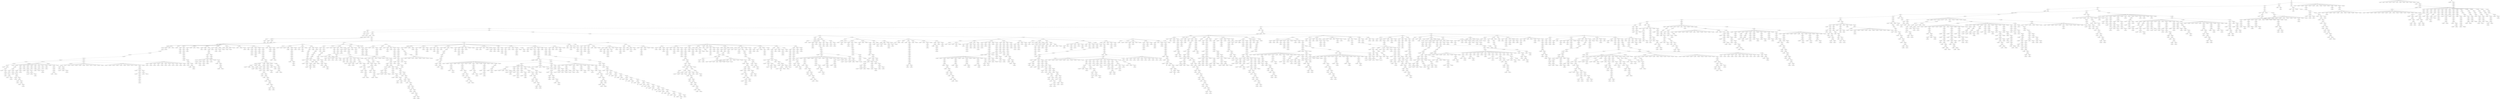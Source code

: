 digraph G {
    "a1" -> "new_n50_";
    "new_n50_" -> "new_n51_";
    "new_n51_" -> "new_n52_";
    "new_n52_" -> "new_n53_";
    "new_n53_" -> "new_n54_";
    "new_n54_" -> "new_n55_";
    "new_n54_" -> "new_n56_";
    "new_n56_" -> "new_n57_";
    "new_n51_" -> "new_n58_";
    "new_n58_" -> "new_n59_";
    "new_n58_" -> "new_n60_";
    "new_n60_" -> "new_n61_";
    "a22" -> "new_n62_";
    "new_n50_" -> "new_n63_";
    "new_n63_" -> "new_n64_";
    "new_n64_" -> "new_n65_";
    "new_n65_" -> "new_n66_";
    "new_n65_" -> "new_n67_";
    "new_n67_" -> "new_n68_";
    "a22" -> "new_n69_";
    "new_n52_" -> "new_n70_";
    "new_n70_" -> "new_n71_";
    "new_n71_" -> "new_n72_";
    "new_n72_" -> "new_n73_";
    "new_n72_" -> "new_n74_";
    "new_n74_" -> "new_n75_";
    "new_n75_" -> "new_n76_";
    "new_n53_" -> "new_n77_";
    "new_n77_" -> "new_n78_";
    "new_n78_" -> "new_n79_";
    "new_n79_" -> "new_n80_";
    "new_n80_" -> "new_n81_";
    "new_n81_" -> "new_n82_";
    "new_n82_" -> "new_n83_";
    "new_n83_" -> "new_n84_";
    "new_n84_" -> "new_n85_";
    "new_n85_" -> "new_n86_";
    "new_n86_" -> "new_n87_";
    "new_n87_" -> "new_n88_";
    "new_n88_" -> "new_n89_";
    "new_n89_" -> "new_n90_";
    "new_n89_" -> "new_n91_";
    "new_n91_" -> "new_n92_";
    "new_n87_" -> "new_n93_";
    "new_n93_" -> "new_n94_";
    "new_n93_" -> "new_n95_";
    "new_n95_" -> "new_n96_";
    "new_n96_" -> "new_n97_";
    "new_n88_" -> "new_n98_";
    "new_n98_" -> "new_n99_";
    "new_n99_" -> "new_n100_";
    "new_n100_" -> "new_n101_";
    "new_n100_" -> "new_n102_";
    "new_n102_" -> "new_n103_";
    "a22" -> "new_n104_";
    "new_n98_" -> "new_n105_";
    "new_n105_" -> "new_n106_";
    "new_n106_" -> "new_n107_";
    "new_n107_" -> "new_n108_";
    "new_n108_" -> "new_n109_";
    "a22" -> "new_n110_";
    "new_n86_" -> "new_n111_";
    "new_n111_" -> "new_n112_";
    "new_n112_" -> "new_n113_";
    "a22" -> "new_n114_";
    "new_n99_" -> "new_n115_";
    "new_n115_" -> "new_n116_";
    "new_n116_" -> "new_n117_";
    "new_n116_" -> "new_n118_";
    "new_n117_" -> "new_n119_";
    "new_n119_" -> "new_n120_";
    "new_n120_" -> "new_n121_";
    "a22" -> "new_n122_";
    "new_n115_" -> "new_n123_";
    "new_n116_" -> "new_n124_";
    "new_n124_" -> "new_n125_";
    "new_n125_" -> "new_n126_";
    "new_n126_" -> "new_n127_";
    "new_n127_" -> "new_n128_";
    "new_n128_" -> "new_n129_";
    "new_n96_" -> "new_n130_";
    "new_n107_" -> "new_n131_";
    "new_n131_" -> "new_n132_";
    "new_n132_" -> "new_n133_";
    "new_n133_" -> "new_n134_";
    "new_n96_" -> "new_n135_";
    "new_n107_" -> "new_n136_";
    "new_n136_" -> "new_n137_";
    "new_n137_" -> "new_n138_";
    "new_n130_" -> "new_n139_";
    "new_n126_" -> "new_n140_";
    "new_n140_" -> "new_n141_";
    "new_n141_" -> "new_n142_";
    "new_n126_" -> "new_n143_";
    "new_n143_" -> "new_n144_";
    "new_n107_" -> "new_n145_";
    "new_n96_" -> "new_n146_";
    "new_n146_" -> "new_n147_";
    "new_n147_" -> "new_n148_";
    "new_n140_" -> "new_n149_";
    "new_n149_" -> "new_n150_";
    "new_n131_" -> "new_n151_";
    "new_n151_" -> "new_n152_";
    "new_n126_" -> "new_n153_";
    "new_n153_" -> "new_n154_";
    "new_n136_" -> "new_n155_";
    "new_n155_" -> "new_n156_";
    "new_n146_" -> "new_n157_";
    "new_n157_" -> "new_n158_";
    "new_n158_" -> "new_n159_";
    "new_n159_" -> "new_n160_";
    "new_n146_" -> "new_n161_";
    "new_n161_" -> "new_n162_";
    "new_n145_" -> "new_n163_";
    "new_n127_" -> "new_n164_";
    "new_n164_" -> "new_n165_";
    "new_n145_" -> "new_n166_";
    "new_n166_" -> "new_n167_";
    "new_n154_" -> "new_n168_";
    "new_n165_" -> "new_n169_";
    "new_n168_" -> "new_n170_";
    "new_n170_" -> "new_n171_";
    "new_n164_" -> "new_n172_";
    "new_n149_" -> "new_n173_";
    "new_n145_" -> "new_n174_";
    "new_n174_" -> "new_n175_";
    "new_n136_" -> "new_n176_";
    "new_n176_" -> "new_n177_";
    "new_n174_" -> "new_n178_";
    "new_n161_" -> "new_n179_";
    "new_n173_" -> "new_n180_";
    "new_n177_" -> "new_n181_";
    "new_n179_" -> "new_n182_";
    "new_n182_" -> "new_n183_";
    "new_n183_" -> "new_n184_";
    "new_n142_" -> "new_n185_";
    "new_n150_" -> "new_n186_";
    "new_n186_" -> "new_n187_";
    "new_n187_" -> "new_n188_";
    "new_n171_" -> "new_n189_";
    "new_n189_" -> "new_n190_";
    "new_n190_" -> "new_n191_";
    "new_n164_" -> "new_n192_";
    "new_n141_" -> "new_n193_";
    "new_n146_" -> "new_n194_";
    "new_n194_" -> "new_n195_";
    "new_n163_" -> "new_n196_";
    "new_n161_" -> "new_n197_";
    "new_n151_" -> "new_n198_";
    "new_n198_" -> "new_n199_";
    "new_n143_" -> "new_n200_";
    "new_n135_" -> "new_n201_";
    "new_n201_" -> "new_n202_";
    "new_n151_" -> "new_n203_";
    "new_n203_" -> "new_n204_";
    "new_n193_" -> "new_n205_";
    "new_n196_" -> "new_n206_";
    "new_n206_" -> "new_n207_";
    "new_n204_" -> "new_n208_";
    "new_n208_" -> "new_n209_";
    "new_n154_" -> "new_n210_";
    "new_n201_" -> "new_n211_";
    "new_n135_" -> "new_n212_";
    "new_n212_" -> "new_n213_";
    "new_n213_" -> "new_n214_";
    "new_n200_" -> "new_n215_";
    "new_n166_" -> "new_n216_";
    "new_n216_" -> "new_n217_";
    "new_n166_" -> "new_n218_";
    "new_n218_" -> "new_n219_";
    "new_n211_" -> "new_n220_";
    "new_n219_" -> "new_n221_";
    "new_n221_" -> "new_n222_";
    "new_n222_" -> "new_n223_";
    "new_n155_" -> "new_n224_";
    "new_n153_" -> "new_n225_";
    "new_n201_" -> "new_n226_";
    "new_n194_" -> "new_n227_";
    "new_n227_" -> "new_n228_";
    "new_n154_" -> "new_n229_";
    "new_n153_" -> "new_n230_";
    "new_n230_" -> "new_n231_";
    "new_n229_" -> "new_n232_";
    "new_n232_" -> "new_n233_";
    "new_n141_" -> "new_n234_";
    "new_n164_" -> "new_n235_";
    "new_n201_" -> "new_n236_";
    "new_n176_" -> "new_n237_";
    "new_n174_" -> "new_n238_";
    "new_n238_" -> "new_n239_";
    "new_n230_" -> "new_n240_";
    "new_n212_" -> "new_n241_";
    "new_n194_" -> "new_n242_";
    "new_n242_" -> "new_n243_";
    "new_n164_" -> "new_n244_";
    "new_n230_" -> "new_n245_";
    "new_n163_" -> "new_n246_";
    "new_n246_" -> "new_n247_";
    "new_n247_" -> "new_n248_";
    "new_n230_" -> "new_n249_";
    "new_n200_" -> "new_n250_";
    "new_n144_" -> "new_n251_";
    "new_n251_" -> "new_n252_";
    "new_n249_" -> "new_n253_";
    "new_n253_" -> "new_n254_";
    "new_n254_" -> "new_n255_";
    "new_n147_" -> "new_n256_";
    "new_n157_" -> "new_n257_";
    "new_n230_" -> "new_n258_";
    "new_n155_" -> "new_n259_";
    "new_n259_" -> "new_n260_";
    "new_n260_" -> "new_n261_";
    "new_n235_" -> "new_n262_";
    "new_n240_" -> "new_n263_";
    "new_n263_" -> "new_n264_";
    "new_n262_" -> "new_n265_";
    "new_n265_" -> "new_n266_";
    "new_n264_" -> "new_n267_";
    "new_n267_" -> "new_n268_";
    "new_n268_" -> "new_n269_";
    "new_n200_" -> "new_n270_";
    "new_n200_" -> "new_n271_";
    "new_n176_" -> "new_n272_";
    "new_n271_" -> "new_n273_";
    "new_n273_" -> "new_n274_";
    "new_n225_" -> "new_n275_";
    "new_n275_" -> "new_n276_";
    "new_n276_" -> "new_n277_";
    "new_n277_" -> "new_n278_";
    "new_n223_" -> "new_n279_";
    "new_n279_" -> "new_n280_";
    "new_n280_" -> "new_n281_";
    "new_n281_" -> "new_n282_";
    "new_n230_" -> "new_n283_";
    "new_n200_" -> "new_n284_";
    "new_n144_" -> "new_n285_";
    "new_n284_" -> "new_n286_";
    "new_n286_" -> "new_n287_";
    "new_n200_" -> "new_n288_";
    "new_n164_" -> "new_n289_";
    "new_n288_" -> "new_n290_";
    "new_n290_" -> "new_n291_";
    "new_n225_" -> "new_n292_";
    "new_n292_" -> "new_n293_";
    "new_n247_" -> "new_n294_";
    "new_n227_" -> "new_n295_";
    "new_n200_" -> "new_n296_";
    "new_n143_" -> "new_n297_";
    "new_n297_" -> "new_n298_";
    "new_n296_" -> "new_n299_";
    "new_n299_" -> "new_n300_";
    "new_n147_" -> "new_n301_";
    "new_n149_" -> "new_n302_";
    "new_n154_" -> "new_n303_";
    "new_n212_" -> "new_n304_";
    "new_n302_" -> "new_n305_";
    "new_n304_" -> "new_n306_";
    "new_n306_" -> "new_n307_";
    "new_n295_" -> "new_n308_";
    "new_n308_" -> "new_n309_";
    "new_n309_" -> "new_n310_";
    "new_n291_" -> "new_n311_";
    "new_n307_" -> "new_n312_";
    "new_n312_" -> "new_n313_";
    "new_n313_" -> "new_n314_";
    "new_n139_" -> "new_n315_";
    "new_n315_" -> "new_n316_";
    "new_n161_" -> "new_n317_";
    "new_n257_" -> "new_n318_";
    "new_n201_" -> "new_n319_";
    "new_n161_" -> "new_n320_";
    "new_n320_" -> "new_n321_";
    "new_n317_" -> "new_n322_";
    "new_n322_" -> "new_n323_";
    "new_n321_" -> "new_n324_";
    "new_n324_" -> "new_n325_";
    "new_n325_" -> "new_n326_";
    "new_n194_" -> "new_n327_";
    "new_n225_" -> "new_n328_";
    "new_n328_" -> "new_n329_";
    "new_n327_" -> "new_n330_";
    "new_n330_" -> "new_n331_";
    "new_n230_" -> "new_n332_";
    "new_n332_" -> "new_n333_";
    "new_n297_" -> "new_n334_";
    "new_n334_" -> "new_n335_";
    "new_n212_" -> "new_n336_";
    "new_n155_" -> "new_n337_";
    "new_n337_" -> "new_n338_";
    "new_n174_" -> "new_n339_";
    "new_n194_" -> "new_n340_";
    "new_n340_" -> "new_n341_";
    "new_n212_" -> "new_n342_";
    "new_n144_" -> "new_n343_";
    "new_n343_" -> "new_n344_";
    "new_n165_" -> "new_n345_";
    "new_n157_" -> "new_n346_";
    "new_n164_" -> "new_n347_";
    "new_n163_" -> "new_n348_";
    "new_n166_" -> "new_n349_";
    "new_n349_" -> "new_n350_";
    "new_n350_" -> "new_n351_";
    "new_n200_" -> "new_n352_";
    "new_n200_" -> "new_n353_";
    "new_n353_" -> "new_n354_";
    "new_n149_" -> "new_n355_";
    "new_n164_" -> "new_n356_";
    "new_n356_" -> "new_n357_";
    "new_n230_" -> "new_n358_";
    "new_n358_" -> "new_n359_";
    "new_n200_" -> "new_n360_";
    "new_n360_" -> "new_n361_";
    "new_n349_" -> "new_n362_";
    "new_n362_" -> "new_n363_";
    "new_n363_" -> "new_n364_";
    "new_n361_" -> "new_n365_";
    "new_n365_" -> "new_n366_";
    "new_n224_" -> "new_n367_";
    "new_n347_" -> "new_n368_";
    "new_n368_" -> "new_n369_";
    "new_n345_" -> "new_n370_";
    "new_n354_" -> "new_n371_";
    "new_n371_" -> "new_n372_";
    "new_n372_" -> "new_n373_";
    "new_n373_" -> "new_n374_";
    "new_n342_" -> "new_n375_";
    "new_n375_" -> "new_n376_";
    "new_n164_" -> "new_n377_";
    "new_n166_" -> "new_n378_";
    "new_n162_" -> "new_n379_";
    "new_n378_" -> "new_n380_";
    "new_n380_" -> "new_n381_";
    "new_n335_" -> "new_n382_";
    "new_n341_" -> "new_n383_";
    "new_n383_" -> "new_n384_";
    "new_n381_" -> "new_n385_";
    "new_n385_" -> "new_n386_";
    "new_n386_" -> "new_n387_";
    "new_n387_" -> "new_n388_";
    "new_n388_" -> "new_n389_";
    "new_n389_" -> "new_n390_";
    "new_n157_" -> "new_n391_";
    "new_n176_" -> "new_n392_";
    "new_n392_" -> "new_n393_";
    "new_n213_" -> "new_n394_";
    "new_n394_" -> "new_n395_";
    "new_n395_" -> "new_n396_";
    "new_n378_" -> "new_n397_";
    "new_n230_" -> "new_n398_";
    "new_n288_" -> "new_n399_";
    "new_n298_" -> "new_n400_";
    "new_n301_" -> "new_n401_";
    "new_n398_" -> "new_n402_";
    "new_n402_" -> "new_n403_";
    "new_n401_" -> "new_n404_";
    "new_n404_" -> "new_n405_";
    "new_n141_" -> "new_n406_";
    "new_n201_" -> "new_n407_";
    "new_n226_" -> "new_n408_";
    "new_n408_" -> "new_n409_";
    "new_n342_" -> "new_n410_";
    "new_n410_" -> "new_n411_";
    "new_n343_" -> "new_n412_";
    "new_n412_" -> "new_n413_";
    "new_n413_" -> "new_n414_";
    "new_n411_" -> "new_n415_";
    "new_n415_" -> "new_n416_";
    "new_n405_" -> "new_n417_";
    "new_n417_" -> "new_n418_";
    "new_n200_" -> "new_n419_";
    "new_n167_" -> "new_n420_";
    "new_n420_" -> "new_n421_";
    "new_n201_" -> "new_n422_";
    "new_n422_" -> "new_n423_";
    "new_n193_" -> "new_n424_";
    "new_n423_" -> "new_n425_";
    "new_n425_" -> "new_n426_";
    "new_n426_" -> "new_n427_";
    "new_n163_" -> "new_n428_";
    "new_n174_" -> "new_n429_";
    "new_n428_" -> "new_n430_";
    "new_n430_" -> "new_n431_";
    "new_n431_" -> "new_n432_";
    "new_n176_" -> "new_n433_";
    "new_n433_" -> "new_n434_";
    "new_n340_" -> "new_n435_";
    "new_n143_" -> "new_n436_";
    "new_n355_" -> "new_n437_";
    "new_n351_" -> "new_n438_";
    "new_n438_" -> "new_n439_";
    "new_n436_" -> "new_n440_";
    "new_n296_" -> "new_n441_";
    "new_n441_" -> "new_n442_";
    "new_n435_" -> "new_n443_";
    "new_n443_" -> "new_n444_";
    "new_n444_" -> "new_n445_";
    "new_n250_" -> "new_n446_";
    "new_n446_" -> "new_n447_";
    "new_n165_" -> "new_n448_";
    "new_n246_" -> "new_n449_";
    "new_n328_" -> "new_n450_";
    "new_n450_" -> "new_n451_";
    "new_n451_" -> "new_n452_";
    "new_n319_" -> "new_n453_";
    "new_n422_" -> "new_n454_";
    "new_n194_" -> "new_n455_";
    "new_n358_" -> "new_n456_";
    "new_n455_" -> "new_n457_";
    "new_n457_" -> "new_n458_";
    "new_n304_" -> "new_n459_";
    "new_n459_" -> "new_n460_";
    "new_n453_" -> "new_n461_";
    "new_n461_" -> "new_n462_";
    "new_n462_" -> "new_n463_";
    "new_n432_" -> "new_n464_";
    "new_n464_" -> "new_n465_";
    "new_n465_" -> "new_n466_";
    "new_n447_" -> "new_n467_";
    "new_n467_" -> "new_n468_";
    "new_n468_" -> "new_n469_";
    "new_n80_" -> "new_n470_";
    "new_n470_" -> "new_n471_";
    "new_n470_" -> "new_n472_";
    "new_n472_" -> "new_n473_";
    "new_n176_" -> "new_n474_";
    "new_n230_" -> "new_n475_";
    "new_n475_" -> "new_n476_";
    "new_n398_" -> "new_n477_";
    "new_n477_" -> "new_n478_";
    "new_n391_" -> "new_n479_";
    "new_n479_" -> "new_n480_";
    "new_n480_" -> "new_n481_";
    "new_n391_" -> "new_n482_";
    "new_n246_" -> "new_n483_";
    "new_n482_" -> "new_n484_";
    "new_n484_" -> "new_n485_";
    "new_n485_" -> "new_n486_";
    "new_n481_" -> "new_n487_";
    "new_n487_" -> "new_n488_";
    "new_n212_" -> "new_n489_";
    "new_n489_" -> "new_n490_";
    "new_n230_" -> "new_n491_";
    "new_n491_" -> "new_n492_";
    "new_n297_" -> "new_n493_";
    "new_n493_" -> "new_n494_";
    "new_n240_" -> "new_n495_";
    "new_n495_" -> "new_n496_";
    "new_n251_" -> "new_n497_";
    "new_n419_" -> "new_n498_";
    "new_n498_" -> "new_n499_";
    "new_n271_" -> "new_n500_";
    "new_n500_" -> "new_n501_";
    "new_n501_" -> "new_n502_";
    "new_n212_" -> "new_n503_";
    "new_n503_" -> "new_n504_";
    "new_n303_" -> "new_n505_";
    "new_n228_" -> "new_n506_";
    "new_n351_" -> "new_n507_";
    "new_n506_" -> "new_n508_";
    "new_n508_" -> "new_n509_";
    "new_n295_" -> "new_n510_";
    "new_n510_" -> "new_n511_";
    "new_n270_" -> "new_n512_";
    "new_n296_" -> "new_n513_";
    "new_n343_" -> "new_n514_";
    "new_n514_" -> "new_n515_";
    "new_n512_" -> "new_n516_";
    "new_n516_" -> "new_n517_";
    "new_n517_" -> "new_n518_";
    "new_n518_" -> "new_n519_";
    "new_n490_" -> "new_n520_";
    "new_n520_" -> "new_n521_";
    "new_n521_" -> "new_n522_";
    "new_n522_" -> "new_n523_";
    "new_n523_" -> "new_n524_";
    "new_n524_" -> "new_n525_";
    "a22" -> "new_n526_";
    "new_n82_" -> "new_n527_";
    "new_n81_" -> "new_n528_";
    "new_n528_" -> "new_n529_";
    "new_n529_" -> "new_n530_";
    "new_n530_" -> "new_n531_";
    "new_n524_" -> "new_n532_";
    "new_n532_" -> "new_n533_";
    "new_n533_" -> "new_n534_";
    "new_n534_" -> "new_n535_";
    "new_n288_" -> "new_n536_";
    "new_n491_" -> "new_n537_";
    "new_n272_" -> "new_n538_";
    "new_n336_" -> "new_n539_";
    "new_n539_" -> "new_n540_";
    "new_n537_" -> "new_n541_";
    "new_n541_" -> "new_n542_";
    "new_n503_" -> "new_n543_";
    "new_n237_" -> "new_n544_";
    "new_n479_" -> "new_n545_";
    "new_n545_" -> "new_n546_";
    "new_n546_" -> "new_n547_";
    "new_n547_" -> "new_n548_";
    "new_n320_" -> "new_n549_";
    "new_n549_" -> "new_n550_";
    "new_n157_" -> "new_n551_";
    "new_n551_" -> "new_n552_";
    "new_n230_" -> "new_n553_";
    "new_n553_" -> "new_n554_";
    "new_n197_" -> "new_n555_";
    "new_n555_" -> "new_n556_";
    "new_n482_" -> "new_n557_";
    "new_n301_" -> "new_n558_";
    "new_n558_" -> "new_n559_";
    "new_n149_" -> "new_n560_";
    "new_n560_" -> "new_n561_";
    "new_n154_" -> "new_n562_";
    "new_n155_" -> "new_n563_";
    "new_n563_" -> "new_n564_";
    "new_n238_" -> "new_n565_";
    "new_n259_" -> "new_n566_";
    "new_n296_" -> "new_n567_";
    "new_n419_" -> "new_n568_";
    "new_n568_" -> "new_n569_";
    "new_n565_" -> "new_n570_";
    "new_n570_" -> "new_n571_";
    "new_n571_" -> "new_n572_";
    "new_n562_" -> "new_n573_";
    "new_n573_" -> "new_n574_";
    "new_n574_" -> "new_n575_";
    "new_n559_" -> "new_n576_";
    "new_n576_" -> "new_n577_";
    "new_n577_" -> "new_n578_";
    "new_n578_" -> "new_n579_";
    "new_n327_" -> "new_n580_";
    "new_n394_" -> "new_n581_";
    "new_n581_" -> "new_n582_";
    "new_n554_" -> "new_n583_";
    "new_n583_" -> "new_n584_";
    "new_n584_" -> "new_n585_";
    "new_n585_" -> "new_n586_";
    "new_n586_" -> "new_n587_";
    "new_n587_" -> "new_n588_";
    "new_n588_" -> "new_n589_";
    "new_n588_" -> "new_n590_";
    "new_n590_" -> "new_n591_";
    "new_n174_" -> "new_n592_";
    "new_n592_" -> "new_n593_";
    "new_n358_" -> "new_n594_";
    "new_n560_" -> "new_n595_";
    "new_n213_" -> "new_n596_";
    "new_n596_" -> "new_n597_";
    "new_n594_" -> "new_n598_";
    "new_n598_" -> "new_n599_";
    "new_n597_" -> "new_n600_";
    "new_n600_" -> "new_n601_";
    "new_n216_" -> "new_n602_";
    "new_n428_" -> "new_n603_";
    "new_n603_" -> "new_n604_";
    "new_n604_" -> "new_n605_";
    "new_n423_" -> "new_n606_";
    "new_n304_" -> "new_n607_";
    "new_n562_" -> "new_n608_";
    "new_n320_" -> "new_n609_";
    "new_n455_" -> "new_n610_";
    "new_n610_" -> "new_n611_";
    "new_n315_" -> "new_n612_";
    "new_n612_" -> "new_n613_";
    "new_n163_" -> "new_n614_";
    "new_n235_" -> "new_n615_";
    "new_n454_" -> "new_n616_";
    "new_n616_" -> "new_n617_";
    "new_n617_" -> "new_n618_";
    "new_n606_" -> "new_n619_";
    "new_n608_" -> "new_n620_";
    "new_n620_" -> "new_n621_";
    "new_n621_" -> "new_n622_";
    "new_n618_" -> "new_n623_";
    "new_n623_" -> "new_n624_";
    "new_n302_" -> "new_n625_";
    "new_n625_" -> "new_n626_";
    "new_n626_" -> "new_n627_";
    "new_n627_" -> "new_n628_";
    "new_n628_" -> "new_n629_";
    "a22" -> "new_n630_";
    "new_n85_" -> "new_n631_";
    "new_n86_" -> "new_n632_";
    "new_n632_" -> "new_n633_";
    "new_n633_" -> "new_n634_";
    "new_n634_" -> "new_n635_";
    "new_n628_" -> "new_n636_";
    "new_n636_" -> "new_n637_";
    "new_n637_" -> "new_n638_";
    "new_n638_" -> "new_n639_";
    "new_n84_" -> "new_n640_";
    "new_n640_" -> "new_n641_";
    "new_n640_" -> "new_n642_";
    "new_n642_" -> "new_n643_";
    "new_n628_" -> "new_n644_";
    "new_n644_" -> "new_n645_";
    "new_n645_" -> "new_n646_";
    "new_n636_" -> "new_n647_";
    "new_n647_" -> "new_n648_";
    "new_n648_" -> "new_n649_";
    "new_n649_" -> "new_n650_";
    "new_n527_" -> "new_n651_";
    "new_n527_" -> "new_n652_";
    "new_n652_" -> "new_n653_";
    "new_n164_" -> "new_n654_";
    "new_n654_" -> "new_n655_";
    "new_n211_" -> "new_n656_";
    "new_n656_" -> "new_n657_";
    "new_n657_" -> "new_n658_";
    "new_n192_" -> "new_n659_";
    "new_n659_" -> "new_n660_";
    "new_n660_" -> "new_n661_";
    "new_n661_" -> "new_n662_";
    "new_n347_" -> "new_n663_";
    "new_n663_" -> "new_n664_";
    "new_n429_" -> "new_n665_";
    "new_n238_" -> "new_n666_";
    "new_n666_" -> "new_n667_";
    "new_n665_" -> "new_n668_";
    "new_n668_" -> "new_n669_";
    "new_n669_" -> "new_n670_";
    "new_n594_" -> "new_n671_";
    "new_n671_" -> "new_n672_";
    "new_n672_" -> "new_n673_";
    "new_n673_" -> "new_n674_";
    "new_n674_" -> "new_n675_";
    "new_n674_" -> "new_n676_";
    "new_n676_" -> "new_n677_";
    "new_n674_" -> "new_n678_";
    "new_n678_" -> "new_n679_";
    "new_n679_" -> "new_n680_";
    "a22" -> "new_n681_";
    "new_n83_" -> "new_n682_";
    "new_n682_" -> "new_n683_";
    "new_n683_" -> "new_n684_";
    "new_n684_" -> "new_n685_";
    "new_n684_" -> "new_n686_";
    "new_n686_" -> "new_n687_";
    "new_n687_" -> "new_n688_";
    "new_n676_" -> "new_n689_";
    "new_n689_" -> "new_n690_";
    "new_n690_" -> "new_n691_";
    "new_n688_" -> "new_n692_";
    "new_n692_" -> "new_n693_";
    "new_n693_" -> "new_n694_";
    "new_n389_" -> "new_n695_";
    "new_n695_" -> "new_n696_";
    "new_n696_" -> "new_n697_";
    "new_n697_" -> "new_n698_";
    "new_n468_" -> "new_n699_";
    "new_n699_" -> "new_n700_";
    "new_n700_" -> "new_n701_";
    "new_n701_" -> "new_n702_";
    "new_n702_" -> "new_n703_";
    "new_n702_" -> "new_n704_";
    "new_n704_" -> "new_n705_";
    "new_n643_" -> "new_n706_";
    "new_n643_" -> "new_n707_";
    "new_n707_" -> "new_n708_";
    "new_n684_" -> "new_n709_";
    "new_n684_" -> "new_n710_";
    "new_n710_" -> "new_n711_";
    "new_n711_" -> "new_n712_";
    "new_n712_" -> "new_n713_";
    "new_n713_" -> "new_n714_";
    "new_n693_" -> "new_n715_";
    "new_n715_" -> "new_n716_";
    "new_n716_" -> "new_n717_";
    "new_n717_" -> "new_n718_";
    "new_n718_" -> "new_n719_";
    "new_n718_" -> "new_n720_";
    "new_n718_" -> "new_n721_";
    "new_n721_" -> "new_n722_";
    "new_n653_" -> "new_n723_";
    "new_n634_" -> "new_n724_";
    "new_n724_" -> "new_n725_";
    "new_n645_" -> "new_n726_";
    "new_n726_" -> "new_n727_";
    "new_n727_" -> "new_n728_";
    "new_n727_" -> "new_n729_";
    "new_n729_" -> "new_n730_";
    "new_n684_" -> "new_n731_";
    "new_n643_" -> "new_n732_";
    "new_n643_" -> "new_n733_";
    "new_n733_" -> "new_n734_";
    "new_n734_" -> "new_n735_";
    "new_n690_" -> "new_n736_";
    "new_n735_" -> "new_n737_";
    "new_n737_" -> "new_n738_";
    "new_n738_" -> "new_n739_";
    "new_n738_" -> "new_n740_";
    "new_n740_" -> "new_n741_";
    "new_n741_" -> "new_n742_";
    "new_n742_" -> "new_n743_";
    "new_n739_" -> "new_n744_";
    "new_n679_" -> "new_n745_";
    "new_n690_" -> "new_n746_";
    "new_n634_" -> "new_n747_";
    "new_n634_" -> "new_n748_";
    "new_n748_" -> "new_n749_";
    "new_n749_" -> "new_n750_";
    "new_n750_" -> "new_n751_";
    "new_n751_" -> "new_n752_";
    "new_n752_" -> "new_n753_";
    "new_n752_" -> "new_n754_";
    "new_n754_" -> "new_n755_";
    "new_n723_" -> "new_n756_";
    "new_n723_" -> "new_n757_";
    "new_n757_" -> "new_n758_";
    "new_n758_" -> "new_n759_";
    "new_n758_" -> "new_n760_";
    "new_n760_" -> "new_n761_";
    "new_n761_" -> "new_n762_";
    "new_n761_" -> "new_n763_";
    "new_n763_" -> "new_n764_";
    "new_n764_" -> "new_n765_";
    "new_n78_" -> "new_n766_";
    "new_n766_" -> "new_n767_";
    "new_n766_" -> "new_n768_";
    "new_n768_" -> "new_n769_";
    "new_n769_" -> "new_n770_";
    "new_n562_" -> "new_n771_";
    "new_n234_" -> "new_n772_";
    "new_n772_" -> "new_n773_";
    "new_n771_" -> "new_n774_";
    "new_n774_" -> "new_n775_";
    "new_n429_" -> "new_n776_";
    "new_n360_" -> "new_n777_";
    "new_n777_" -> "new_n778_";
    "new_n479_" -> "new_n779_";
    "new_n491_" -> "new_n780_";
    "new_n779_" -> "new_n781_";
    "new_n781_" -> "new_n782_";
    "new_n782_" -> "new_n783_";
    "new_n398_" -> "new_n784_";
    "new_n247_" -> "new_n785_";
    "new_n785_" -> "new_n786_";
    "new_n289_" -> "new_n787_";
    "new_n179_" -> "new_n788_";
    "new_n336_" -> "new_n789_";
    "new_n355_" -> "new_n790_";
    "new_n790_" -> "new_n791_";
    "new_n788_" -> "new_n792_";
    "new_n792_" -> "new_n793_";
    "new_n793_" -> "new_n794_";
    "new_n794_" -> "new_n795_";
    "new_n795_" -> "new_n796_";
    "new_n271_" -> "new_n797_";
    "new_n797_" -> "new_n798_";
    "new_n218_" -> "new_n799_";
    "new_n799_" -> "new_n800_";
    "new_n800_" -> "new_n801_";
    "new_n304_" -> "new_n802_";
    "new_n802_" -> "new_n803_";
    "new_n284_" -> "new_n804_";
    "new_n394_" -> "new_n805_";
    "new_n805_" -> "new_n806_";
    "new_n806_" -> "new_n807_";
    "new_n475_" -> "new_n808_";
    "new_n244_" -> "new_n809_";
    "new_n809_" -> "new_n810_";
    "new_n808_" -> "new_n811_";
    "new_n811_" -> "new_n812_";
    "new_n803_" -> "new_n813_";
    "new_n813_" -> "new_n814_";
    "new_n814_" -> "new_n815_";
    "new_n151_" -> "new_n816_";
    "new_n816_" -> "new_n817_";
    "new_n406_" -> "new_n818_";
    "new_n270_" -> "new_n819_";
    "new_n258_" -> "new_n820_";
    "new_n449_" -> "new_n821_";
    "new_n821_" -> "new_n822_";
    "new_n820_" -> "new_n823_";
    "new_n823_" -> "new_n824_";
    "new_n503_" -> "new_n825_";
    "new_n825_" -> "new_n826_";
    "new_n818_" -> "new_n827_";
    "new_n827_" -> "new_n828_";
    "new_n798_" -> "new_n829_";
    "new_n829_" -> "new_n830_";
    "new_n828_" -> "new_n831_";
    "new_n831_" -> "new_n832_";
    "new_n832_" -> "new_n833_";
    "new_n833_" -> "new_n834_";
    "new_n336_" -> "new_n835_";
    "new_n455_" -> "new_n836_";
    "new_n836_" -> "new_n837_";
    "new_n224_" -> "new_n838_";
    "new_n295_" -> "new_n839_";
    "new_n839_" -> "new_n840_";
    "new_n840_" -> "new_n841_";
    "new_n302_" -> "new_n842_";
    "new_n842_" -> "new_n843_";
    "new_n399_" -> "new_n844_";
    "new_n844_" -> "new_n845_";
    "new_n843_" -> "new_n846_";
    "new_n846_" -> "new_n847_";
    "new_n845_" -> "new_n848_";
    "new_n848_" -> "new_n849_";
    "new_n334_" -> "new_n850_";
    "new_n234_" -> "new_n851_";
    "new_n851_" -> "new_n852_";
    "new_n852_" -> "new_n853_";
    "new_n347_" -> "new_n854_";
    "new_n301_" -> "new_n855_";
    "new_n855_" -> "new_n856_";
    "new_n407_" -> "new_n857_";
    "new_n857_" -> "new_n858_";
    "new_n858_" -> "new_n859_";
    "new_n859_" -> "new_n860_";
    "new_n562_" -> "new_n861_";
    "new_n292_" -> "new_n862_";
    "new_n862_" -> "new_n863_";
    "new_n428_" -> "new_n864_";
    "new_n340_" -> "new_n865_";
    "new_n865_" -> "new_n866_";
    "new_n866_" -> "new_n867_";
    "new_n867_" -> "new_n868_";
    "new_n799_" -> "new_n869_";
    "new_n869_" -> "new_n870_";
    "new_n216_" -> "new_n871_";
    "new_n871_" -> "new_n872_";
    "new_n332_" -> "new_n873_";
    "new_n873_" -> "new_n874_";
    "new_n874_" -> "new_n875_";
    "new_n875_" -> "new_n876_";
    "new_n876_" -> "new_n877_";
    "new_n868_" -> "new_n878_";
    "new_n878_" -> "new_n879_";
    "new_n879_" -> "new_n880_";
    "new_n880_" -> "new_n881_";
    "new_n881_" -> "new_n882_";
    "new_n882_" -> "new_n883_";
    "new_n882_" -> "new_n884_";
    "new_n884_" -> "new_n885_";
    "a22" -> "new_n886_";
    "new_n79_" -> "new_n887_";
    "new_n887_" -> "new_n888_";
    "new_n888_" -> "new_n889_";
    "new_n889_" -> "new_n890_";
    "new_n890_" -> "new_n891_";
    "new_n891_" -> "new_n892_";
    "new_n679_" -> "new_n893_";
    "new_n653_" -> "new_n894_";
    "new_n894_" -> "new_n895_";
    "new_n895_" -> "new_n896_";
    "new_n690_" -> "new_n897_";
    "new_n896_" -> "new_n898_";
    "new_n898_" -> "new_n899_";
    "new_n899_" -> "new_n900_";
    "new_n696_" -> "new_n901_";
    "new_n901_" -> "new_n902_";
    "new_n695_" -> "new_n903_";
    "new_n903_" -> "new_n904_";
    "new_n904_" -> "new_n905_";
    "new_n700_" -> "new_n906_";
    "new_n696_" -> "new_n907_";
    "new_n907_" -> "new_n908_";
    "new_n908_" -> "new_n909_";
    "new_n909_" -> "new_n910_";
    "new_n684_" -> "new_n911_";
    "new_n684_" -> "new_n912_";
    "new_n912_" -> "new_n913_";
    "new_n653_" -> "new_n914_";
    "new_n653_" -> "new_n915_";
    "new_n915_" -> "new_n916_";
    "new_n916_" -> "new_n917_";
    "new_n917_" -> "new_n918_";
    "new_n917_" -> "new_n919_";
    "new_n919_" -> "new_n920_";
    "new_n679_" -> "new_n921_";
    "new_n530_" -> "new_n922_";
    "new_n922_" -> "new_n923_";
    "new_n923_" -> "new_n924_";
    "new_n690_" -> "new_n925_";
    "new_n924_" -> "new_n926_";
    "new_n926_" -> "new_n927_";
    "new_n927_" -> "new_n928_";
    "new_n917_" -> "new_n929_";
    "new_n929_" -> "new_n930_";
    "new_n899_" -> "new_n931_";
    "new_n931_" -> "new_n932_";
    "new_n932_" -> "new_n933_";
    "new_n933_" -> "new_n934_";
    "new_n533_" -> "new_n935_";
    "new_n935_" -> "new_n936_";
    "new_n936_" -> "new_n937_";
    "new_n936_" -> "new_n938_";
    "new_n938_" -> "new_n939_";
    "new_n716_" -> "new_n940_";
    "new_n940_" -> "new_n941_";
    "new_n941_" -> "new_n942_";
    "new_n942_" -> "new_n943_";
    "new_n741_" -> "new_n944_";
    "new_n741_" -> "new_n945_";
    "new_n945_" -> "new_n946_";
    "new_n946_" -> "new_n947_";
    "new_n653_" -> "new_n948_";
    "new_n653_" -> "new_n949_";
    "new_n949_" -> "new_n950_";
    "new_n645_" -> "new_n951_";
    "new_n647_" -> "new_n952_";
    "new_n952_" -> "new_n953_";
    "new_n953_" -> "new_n954_";
    "new_n889_" -> "new_n955_";
    "new_n523_" -> "new_n956_";
    "new_n956_" -> "new_n957_";
    "new_n957_" -> "new_n958_";
    "new_n889_" -> "new_n959_";
    "new_n958_" -> "new_n960_";
    "new_n960_" -> "new_n961_";
    "new_n961_" -> "new_n962_";
    "new_n961_" -> "new_n963_";
    "new_n963_" -> "new_n964_";
    "new_n406_" -> "new_n965_";
    "new_n965_" -> "new_n966_";
    "new_n249_" -> "new_n967_";
    "new_n967_" -> "new_n968_";
    "new_n242_" -> "new_n969_";
    "new_n454_" -> "new_n970_";
    "new_n970_" -> "new_n971_";
    "new_n336_" -> "new_n972_";
    "new_n475_" -> "new_n973_";
    "new_n973_" -> "new_n974_";
    "new_n974_" -> "new_n975_";
    "new_n968_" -> "new_n976_";
    "new_n976_" -> "new_n977_";
    "new_n975_" -> "new_n978_";
    "new_n978_" -> "new_n979_";
    "new_n198_" -> "new_n980_";
    "new_n377_" -> "new_n981_";
    "new_n981_" -> "new_n982_";
    "new_n980_" -> "new_n983_";
    "new_n983_" -> "new_n984_";
    "new_n984_" -> "new_n985_";
    "new_n614_" -> "new_n986_";
    "new_n246_" -> "new_n987_";
    "new_n986_" -> "new_n988_";
    "new_n988_" -> "new_n989_";
    "new_n156_" -> "new_n990_";
    "new_n238_" -> "new_n991_";
    "new_n378_" -> "new_n992_";
    "new_n992_" -> "new_n993_";
    "new_n990_" -> "new_n994_";
    "new_n787_" -> "new_n995_";
    "new_n995_" -> "new_n996_";
    "new_n996_" -> "new_n997_";
    "new_n360_" -> "new_n998_";
    "new_n563_" -> "new_n999_";
    "new_n433_" -> "new_n1000_";
    "new_n195_" -> "new_n1001_";
    "new_n236_" -> "new_n1002_";
    "new_n1002_" -> "new_n1003_";
    "new_n1001_" -> "new_n1004_";
    "new_n999_" -> "new_n1005_";
    "new_n1005_" -> "new_n1006_";
    "new_n1004_" -> "new_n1007_";
    "new_n1007_" -> "new_n1008_";
    "new_n989_" -> "new_n1009_";
    "new_n1009_" -> "new_n1010_";
    "new_n997_" -> "new_n1011_";
    "new_n1011_" -> "new_n1012_";
    "new_n1012_" -> "new_n1013_";
    "new_n1013_" -> "new_n1014_";
    "new_n332_" -> "new_n1015_";
    "new_n249_" -> "new_n1016_";
    "new_n353_" -> "new_n1017_";
    "new_n1017_" -> "new_n1018_";
    "new_n784_" -> "new_n1019_";
    "new_n1019_" -> "new_n1020_";
    "new_n1020_" -> "new_n1021_";
    "new_n816_" -> "new_n1022_";
    "new_n198_" -> "new_n1023_";
    "new_n339_" -> "new_n1024_";
    "new_n1024_" -> "new_n1025_";
    "new_n1023_" -> "new_n1026_";
    "new_n1022_" -> "new_n1027_";
    "new_n1027_" -> "new_n1028_";
    "new_n1025_" -> "new_n1029_";
    "new_n1029_" -> "new_n1030_";
    "new_n1030_" -> "new_n1031_";
    "new_n235_" -> "new_n1032_";
    "new_n482_" -> "new_n1033_";
    "new_n1033_" -> "new_n1034_";
    "new_n377_" -> "new_n1035_";
    "new_n1035_" -> "new_n1036_";
    "new_n1036_" -> "new_n1037_";
    "new_n336_" -> "new_n1038_";
    "new_n419_" -> "new_n1039_";
    "new_n1039_" -> "new_n1040_";
    "new_n999_" -> "new_n1041_";
    "new_n1041_" -> "new_n1042_";
    "new_n343_" -> "new_n1043_";
    "new_n348_" -> "new_n1044_";
    "new_n1044_" -> "new_n1045_";
    "new_n1043_" -> "new_n1046_";
    "new_n1046_" -> "new_n1047_";
    "new_n1045_" -> "new_n1048_";
    "new_n1048_" -> "new_n1049_";
    "new_n1047_" -> "new_n1050_";
    "new_n1050_" -> "new_n1051_";
    "new_n1051_" -> "new_n1052_";
    "new_n350_" -> "new_n1053_";
    "new_n1053_" -> "new_n1054_";
    "new_n345_" -> "new_n1055_";
    "new_n1055_" -> "new_n1056_";
    "new_n1054_" -> "new_n1057_";
    "new_n1057_" -> "new_n1058_";
    "new_n1056_" -> "new_n1059_";
    "new_n1059_" -> "new_n1060_";
    "new_n1060_" -> "new_n1061_";
    "new_n1061_" -> "new_n1062_";
    "new_n1062_" -> "new_n1063_";
    "new_n1063_" -> "new_n1064_";
    "new_n1064_" -> "new_n1065_";
    "a22" -> "new_n1066_";
    "new_n77_" -> "new_n1067_";
    "new_n1067_" -> "new_n1068_";
    "new_n1068_" -> "new_n1069_";
    "new_n1069_" -> "new_n1070_";
    "new_n1070_" -> "new_n1071_";
    "new_n1071_" -> "new_n1072_";
    "new_n1072_" -> "new_n1073_";
    "new_n1073_" -> "new_n1074_";
    "new_n880_" -> "new_n1075_";
    "new_n1075_" -> "new_n1076_";
    "new_n1076_" -> "new_n1077_";
    "new_n1077_" -> "new_n1078_";
    "new_n1075_" -> "new_n1079_";
    "new_n1079_" -> "new_n1080_";
    "new_n1080_" -> "new_n1081_";
    "new_n1081_" -> "new_n1082_";
    "new_n1081_" -> "new_n1083_";
    "new_n1083_" -> "new_n1084_";
    "new_n901_" -> "new_n1085_";
    "new_n903_" -> "new_n1086_";
    "new_n1086_" -> "new_n1087_";
    "new_n700_" -> "new_n1088_";
    "new_n907_" -> "new_n1089_";
    "new_n1089_" -> "new_n1090_";
    "new_n1090_" -> "new_n1091_";
    "new_n1091_" -> "new_n1092_";
    "new_n1092_" -> "new_n1093_";
    "new_n1093_" -> "new_n1094_";
    "new_n1093_" -> "new_n1095_";
    "new_n1093_" -> "new_n1096_";
    "new_n1096_" -> "new_n1097_";
    "new_n890_" -> "new_n1098_";
    "new_n1098_" -> "new_n1099_";
    "new_n1099_" -> "new_n1100_";
    "new_n1100_" -> "new_n1101_";
    "new_n712_" -> "new_n1102_";
    "new_n1102_" -> "new_n1103_";
    "new_n1103_" -> "new_n1104_";
    "new_n1103_" -> "new_n1105_";
    "new_n1105_" -> "new_n1106_";
    "new_n932_" -> "new_n1107_";
    "new_n1107_" -> "new_n1108_";
    "new_n1108_" -> "new_n1109_";
    "new_n1109_" -> "new_n1110_";
    "new_n941_" -> "new_n1111_";
    "new_n1111_" -> "new_n1112_";
    "new_n1112_" -> "new_n1113_";
    "new_n1108_" -> "new_n1114_";
    "new_n1114_" -> "new_n1115_";
    "new_n629_" -> "new_n1116_";
    "new_n637_" -> "new_n1117_";
    "new_n1117_" -> "new_n1118_";
    "new_n645_" -> "new_n1119_";
    "new_n647_" -> "new_n1120_";
    "new_n1120_" -> "new_n1121_";
    "new_n1121_" -> "new_n1122_";
    "new_n769_" -> "new_n1123_";
    "new_n889_" -> "new_n1124_";
    "new_n1124_" -> "new_n1125_";
    "new_n1125_" -> "new_n1126_";
    "new_n769_" -> "new_n1127_";
    "new_n1126_" -> "new_n1128_";
    "new_n1128_" -> "new_n1129_";
    "new_n1129_" -> "new_n1130_";
    "new_n1129_" -> "new_n1131_";
    "new_n1131_" -> "new_n1132_";
    "new_n1079_" -> "new_n1133_";
    "new_n1133_" -> "new_n1134_";
    "new_n1075_" -> "new_n1135_";
    "new_n1135_" -> "new_n1136_";
    "new_n1136_" -> "new_n1137_";
    "new_n1079_" -> "new_n1138_";
    "new_n1138_" -> "new_n1139_";
    "new_n1076_" -> "new_n1140_";
    "new_n1140_" -> "new_n1141_";
    "new_n1141_" -> "new_n1142_";
    "new_n1142_" -> "new_n1143_";
    "new_n1143_" -> "new_n1144_";
    "new_n1129_" -> "new_n1145_";
    "new_n1145_" -> "new_n1146_";
    "new_n1091_" -> "new_n1147_";
    "new_n1147_" -> "new_n1148_";
    "new_n1148_" -> "new_n1149_";
    "new_n1072_" -> "new_n1150_";
    "new_n1150_" -> "new_n1151_";
    "new_n1148_" -> "new_n1152_";
    "new_n1152_" -> "new_n1153_";
    "new_n1153_" -> "new_n1154_";
    "new_n1154_" -> "new_n1155_";
    "new_n927_" -> "new_n1156_";
    "new_n927_" -> "new_n1157_";
    "new_n1157_" -> "new_n1158_";
    "new_n1158_" -> "new_n1159_";
    "new_n1158_" -> "new_n1160_";
    "new_n1099_" -> "new_n1161_";
    "new_n1099_" -> "new_n1162_";
    "new_n1162_" -> "new_n1163_";
    "new_n1163_" -> "new_n1164_";
    "new_n1164_" -> "new_n1165_";
    "new_n1165_" -> "new_n1166_";
    "new_n901_" -> "new_n1167_";
    "new_n903_" -> "new_n1168_";
    "new_n1168_" -> "new_n1169_";
    "new_n700_" -> "new_n1170_";
    "new_n907_" -> "new_n1171_";
    "new_n1171_" -> "new_n1172_";
    "new_n1172_" -> "new_n1173_";
    "new_n1065_" -> "new_n1174_";
    "new_n1174_" -> "new_n1175_";
    "new_n1174_" -> "new_n1176_";
    "new_n1176_" -> "new_n1177_";
    "new_n1177_" -> "new_n1178_";
    "new_n523_" -> "new_n1179_";
    "new_n1179_" -> "new_n1180_";
    "new_n1179_" -> "new_n1181_";
    "new_n1181_" -> "new_n1182_";
    "new_n1062_" -> "new_n1183_";
    "new_n1183_" -> "new_n1184_";
    "new_n1184_" -> "new_n1185_";
    "new_n1185_" -> "new_n1186_";
    "new_n1183_" -> "new_n1187_";
    "new_n1187_" -> "new_n1188_";
    "new_n1188_" -> "new_n1189_";
    "new_n1189_" -> "new_n1190_";
    "new_n1190_" -> "new_n1191_";
    "new_n1177_" -> "new_n1192_";
    "new_n1192_" -> "new_n1193_";
    "new_n1193_" -> "new_n1194_";
    "new_n1194_" -> "new_n1195_";
    "new_n1133_" -> "new_n1196_";
    "new_n1135_" -> "new_n1197_";
    "new_n1197_" -> "new_n1198_";
    "new_n1138_" -> "new_n1199_";
    "new_n1140_" -> "new_n1200_";
    "new_n1200_" -> "new_n1201_";
    "new_n1201_" -> "new_n1202_";
    "new_n901_" -> "new_n1203_";
    "new_n903_" -> "new_n1204_";
    "new_n1204_" -> "new_n1205_";
    "new_n700_" -> "new_n1206_";
    "new_n907_" -> "new_n1207_";
    "new_n1207_" -> "new_n1208_";
    "new_n1208_" -> "new_n1209_";
    "new_n1209_" -> "new_n1210_";
    "new_n1209_" -> "new_n1211_";
    "new_n1209_" -> "new_n1212_";
    "new_n1212_" -> "new_n1213_";
    "new_n629_" -> "new_n1214_";
    "new_n637_" -> "new_n1215_";
    "new_n1215_" -> "new_n1216_";
    "new_n889_" -> "new_n1217_";
    "new_n889_" -> "new_n1218_";
    "new_n1218_" -> "new_n1219_";
    "new_n1219_" -> "new_n1220_";
    "new_n1220_" -> "new_n1221_";
    "new_n1221_" -> "new_n1222_";
    "new_n1143_" -> "new_n1223_";
    "new_n1223_" -> "new_n1224_";
    "new_n1224_" -> "new_n1225_";
    "new_n523_" -> "new_n1226_";
    "new_n1226_" -> "new_n1227_";
    "new_n1226_" -> "new_n1228_";
    "new_n1228_" -> "new_n1229_";
    "new_n1187_" -> "new_n1230_";
    "new_n1230_" -> "new_n1231_";
    "new_n1183_" -> "new_n1232_";
    "new_n1232_" -> "new_n1233_";
    "new_n1233_" -> "new_n1234_";
    "new_n1187_" -> "new_n1235_";
    "new_n1235_" -> "new_n1236_";
    "new_n1184_" -> "new_n1237_";
    "new_n1237_" -> "new_n1238_";
    "new_n1238_" -> "new_n1239_";
    "new_n1239_" -> "new_n1240_";
    "new_n1240_" -> "new_n1241_";
    "new_n1241_" -> "new_n1242_";
    "new_n1069_" -> "new_n1243_";
    "new_n769_" -> "new_n1244_";
    "new_n1244_" -> "new_n1245_";
    "new_n1245_" -> "new_n1246_";
    "new_n1069_" -> "new_n1247_";
    "new_n1246_" -> "new_n1248_";
    "new_n1248_" -> "new_n1249_";
    "new_n1249_" -> "new_n1250_";
    "new_n1249_" -> "new_n1251_";
    "new_n1251_" -> "new_n1252_";
    "new_n901_" -> "new_n1253_";
    "new_n903_" -> "new_n1254_";
    "new_n1254_" -> "new_n1255_";
    "new_n700_" -> "new_n1256_";
    "new_n907_" -> "new_n1257_";
    "new_n1257_" -> "new_n1258_";
    "new_n1258_" -> "new_n1259_";
    "new_n1133_" -> "new_n1260_";
    "new_n1135_" -> "new_n1261_";
    "new_n1261_" -> "new_n1262_";
    "new_n1138_" -> "new_n1263_";
    "new_n1140_" -> "new_n1264_";
    "new_n1264_" -> "new_n1265_";
    "new_n1265_" -> "new_n1266_";
    "new_n1266_" -> "new_n1267_";
    "new_n1266_" -> "new_n1268_";
    "new_n1266_" -> "new_n1269_";
    "new_n1269_" -> "new_n1270_";
    "new_n889_" -> "new_n1271_";
    "new_n889_" -> "new_n1272_";
    "new_n1272_" -> "new_n1273_";
    "new_n769_" -> "new_n1274_";
    "new_n769_" -> "new_n1275_";
    "new_n1275_" -> "new_n1276_";
    "new_n1276_" -> "new_n1277_";
    "new_n1277_" -> "new_n1278_";
    "new_n1278_" -> "new_n1279_";
    "new_n1279_" -> "new_n1280_";
    "new_n1280_" -> "new_n1281_";
    "new_n1224_" -> "new_n1282_";
    "new_n1282_" -> "new_n1283_";
    "new_n1283_" -> "new_n1284_";
    "new_n1284_" -> "new_n1285_";
    "new_n1285_" -> "new_n1286_";
    "new_n1285_" -> "new_n1287_";
    "new_n1285_" -> "new_n1288_";
    "new_n1288_" -> "new_n1289_";
    "new_n1153_" -> "new_n1290_";
    "new_n1290_" -> "new_n1291_";
    "new_n1291_" -> "new_n1292_";
    "new_n1292_" -> "new_n1293_";
    "new_n1160_" -> "new_n1294_";
    "new_n1294_" -> "new_n1295_";
    "new_n1294_" -> "new_n1296_";
    "new_n1296_" -> "new_n1297_";
    "new_n1297_" -> "new_n1298_";
    "new_n1291_" -> "new_n1299_";
    "new_n1291_" -> "new_n1300_";
    "new_n1300_" -> "new_n1301_";
    "new_n1220_" -> "new_n1302_";
    "new_n1220_" -> "new_n1303_";
    "new_n1303_" -> "new_n1304_";
    "new_n1189_" -> "new_n1305_";
    "new_n1305_" -> "new_n1306_";
    "new_n1306_" -> "new_n1307_";
    "new_n1306_" -> "new_n1308_";
    "new_n1306_" -> "new_n1309_";
    "new_n1309_" -> "new_n1310_";
    "new_n523_" -> "new_n1311_";
    "new_n419_" -> "new_n1312_";
    "new_n270_" -> "new_n1313_";
    "new_n394_" -> "new_n1314_";
    "new_n1314_" -> "new_n1315_";
    "new_n1313_" -> "new_n1316_";
    "new_n862_" -> "new_n1317_";
    "new_n1317_" -> "new_n1318_";
    "new_n1315_" -> "new_n1319_";
    "new_n1319_" -> "new_n1320_";
    "new_n1320_" -> "new_n1321_";
    "new_n165_" -> "new_n1322_";
    "new_n356_" -> "new_n1323_";
    "new_n423_" -> "new_n1324_";
    "new_n562_" -> "new_n1325_";
    "new_n1325_" -> "new_n1326_";
    "new_n1324_" -> "new_n1327_";
    "new_n1327_" -> "new_n1328_";
    "new_n1328_" -> "new_n1329_";
    "new_n234_" -> "new_n1330_";
    "new_n398_" -> "new_n1331_";
    "new_n1331_" -> "new_n1332_";
    "new_n779_" -> "new_n1333_";
    "new_n1333_" -> "new_n1334_";
    "new_n1334_" -> "new_n1335_";
    "new_n317_" -> "new_n1336_";
    "new_n482_" -> "new_n1337_";
    "new_n1337_" -> "new_n1338_";
    "new_n1336_" -> "new_n1339_";
    "new_n1339_" -> "new_n1340_";
    "new_n1340_" -> "new_n1341_";
    "new_n1341_" -> "new_n1342_";
    "new_n1335_" -> "new_n1343_";
    "new_n1343_" -> "new_n1344_";
    "new_n1344_" -> "new_n1345_";
    "new_n1345_" -> "new_n1346_";
    "new_n1013_" -> "new_n1347_";
    "new_n1347_" -> "new_n1348_";
    "new_n1348_" -> "new_n1349_";
    "new_n1348_" -> "new_n1350_";
    "new_n1350_" -> "new_n1351_";
    "new_n1230_" -> "new_n1352_";
    "new_n1232_" -> "new_n1353_";
    "new_n1353_" -> "new_n1354_";
    "new_n1235_" -> "new_n1355_";
    "new_n1237_" -> "new_n1356_";
    "new_n1356_" -> "new_n1357_";
    "new_n1357_" -> "new_n1358_";
    "new_n1358_" -> "new_n1359_";
    "new_n1359_" -> "new_n1360_";
    "new_n679_" -> "new_n1361_";
    "new_n1069_" -> "new_n1362_";
    "new_n1362_" -> "new_n1363_";
    "new_n1363_" -> "new_n1364_";
    "new_n690_" -> "new_n1365_";
    "new_n1364_" -> "new_n1366_";
    "new_n1366_" -> "new_n1367_";
    "new_n1367_" -> "new_n1368_";
    "new_n1367_" -> "new_n1369_";
    "new_n1369_" -> "new_n1370_";
    "new_n901_" -> "new_n1371_";
    "new_n903_" -> "new_n1372_";
    "new_n1372_" -> "new_n1373_";
    "new_n889_" -> "new_n1374_";
    "new_n907_" -> "new_n1375_";
    "new_n1375_" -> "new_n1376_";
    "new_n1376_" -> "new_n1377_";
    "new_n1133_" -> "new_n1378_";
    "new_n1135_" -> "new_n1379_";
    "new_n1379_" -> "new_n1380_";
    "new_n1138_" -> "new_n1381_";
    "new_n1140_" -> "new_n1382_";
    "new_n1382_" -> "new_n1383_";
    "new_n1383_" -> "new_n1384_";
    "new_n1384_" -> "new_n1385_";
    "new_n1384_" -> "new_n1386_";
    "new_n1384_" -> "new_n1387_";
    "new_n1387_" -> "new_n1388_";
    "new_n769_" -> "new_n1389_";
    "new_n769_" -> "new_n1390_";
    "new_n1390_" -> "new_n1391_";
    "new_n1069_" -> "new_n1392_";
    "new_n1069_" -> "new_n1393_";
    "new_n1393_" -> "new_n1394_";
    "new_n1394_" -> "new_n1395_";
    "new_n1395_" -> "new_n1396_";
    "new_n1396_" -> "new_n1397_";
    "new_n1397_" -> "new_n1398_";
    "new_n1398_" -> "new_n1399_";
    "new_n1399_" -> "new_n1400_";
    "new_n1400_" -> "new_n1401_";
    "new_n1193_" -> "new_n1402_";
    "new_n1402_" -> "new_n1403_";
    "new_n1403_" -> "new_n1404_";
    "new_n1403_" -> "new_n1405_";
    "new_n1405_" -> "new_n1406_";
    "new_n1283_" -> "new_n1407_";
    "new_n1407_" -> "new_n1408_";
    "new_n1408_" -> "new_n1409_";
    "new_n1409_" -> "new_n1410_";
    "new_n1410_" -> "new_n1411_";
    "new_n677_" -> "new_n1412_";
    "new_n1412_" -> "new_n1413_";
    "new_n1346_" -> "new_n1414_";
    "new_n1345_" -> "new_n1415_";
    "new_n1345_" -> "new_n1416_";
    "new_n1416_" -> "new_n1417_";
    "new_n1415_" -> "new_n1418_";
    "new_n1418_" -> "new_n1419_";
    "new_n1419_" -> "new_n1420_";
    "new_n679_" -> "new_n1421_";
    "new_n523_" -> "new_n1422_";
    "new_n1422_" -> "new_n1423_";
    "new_n1423_" -> "new_n1424_";
    "new_n690_" -> "new_n1425_";
    "new_n1424_" -> "new_n1426_";
    "new_n1426_" -> "new_n1427_";
    "new_n1427_" -> "new_n1428_";
    "new_n901_" -> "new_n1429_";
    "new_n903_" -> "new_n1430_";
    "new_n1430_" -> "new_n1431_";
    "new_n769_" -> "new_n1432_";
    "new_n907_" -> "new_n1433_";
    "new_n1433_" -> "new_n1434_";
    "new_n1434_" -> "new_n1435_";
    "new_n1069_" -> "new_n1436_";
    "new_n1069_" -> "new_n1437_";
    "new_n1437_" -> "new_n1438_";
    "new_n645_" -> "new_n1439_";
    "new_n647_" -> "new_n1440_";
    "new_n1440_" -> "new_n1441_";
    "new_n1441_" -> "new_n1442_";
    "new_n1442_" -> "new_n1443_";
    "new_n1442_" -> "new_n1444_";
    "new_n1444_" -> "new_n1445_";
    "new_n1133_" -> "new_n1446_";
    "new_n1135_" -> "new_n1447_";
    "new_n1447_" -> "new_n1448_";
    "new_n1138_" -> "new_n1449_";
    "new_n1140_" -> "new_n1450_";
    "new_n1450_" -> "new_n1451_";
    "new_n1451_" -> "new_n1452_";
    "new_n1452_" -> "new_n1453_";
    "new_n1442_" -> "new_n1454_";
    "new_n1454_" -> "new_n1455_";
    "new_n1427_" -> "new_n1456_";
    "new_n1456_" -> "new_n1457_";
    "new_n1457_" -> "new_n1458_";
    "new_n1458_" -> "new_n1459_";
    "new_n1240_" -> "new_n1460_";
    "new_n1460_" -> "new_n1461_";
    "new_n1461_" -> "new_n1462_";
    "new_n1277_" -> "new_n1463_";
    "new_n1277_" -> "new_n1464_";
    "new_n1464_" -> "new_n1465_";
    "new_n1461_" -> "new_n1466_";
    "new_n1466_" -> "new_n1467_";
    "new_n1467_" -> "new_n1468_";
    "new_n1468_" -> "new_n1469_";
    "new_n1279_" -> "new_n1470_";
    "new_n1470_" -> "new_n1471_";
    "new_n1471_" -> "new_n1472_";
    "new_n1399_" -> "new_n1473_";
    "new_n1399_" -> "new_n1474_";
    "new_n1474_" -> "new_n1475_";
    "new_n1471_" -> "new_n1476_";
    "new_n1476_" -> "new_n1477_";
    "new_n1477_" -> "new_n1478_";
    "new_n1478_" -> "new_n1479_";
    "new_n1408_" -> "new_n1480_";
    "new_n1480_" -> "new_n1481_";
    "new_n1481_" -> "new_n1482_";
    "new_n1397_" -> "new_n1483_";
    "new_n1483_" -> "new_n1484_";
    "new_n1358_" -> "new_n1485_";
    "new_n1485_" -> "new_n1486_";
    "new_n1230_" -> "new_n1487_";
    "new_n1232_" -> "new_n1488_";
    "new_n1488_" -> "new_n1489_";
    "new_n1235_" -> "new_n1490_";
    "new_n1237_" -> "new_n1491_";
    "new_n1491_" -> "new_n1492_";
    "new_n1492_" -> "new_n1493_";
    "new_n679_" -> "new_n1494_";
    "new_n523_" -> "new_n1495_";
    "new_n1495_" -> "new_n1496_";
    "new_n1496_" -> "new_n1497_";
    "new_n690_" -> "new_n1498_";
    "new_n1497_" -> "new_n1499_";
    "new_n1499_" -> "new_n1500_";
    "new_n1500_" -> "new_n1501_";
    "new_n1419_" -> "new_n1502_";
    "new_n1502_" -> "new_n1503_";
    "new_n1500_" -> "new_n1504_";
    "new_n1504_" -> "new_n1505_";
    "new_n1505_" -> "new_n1506_";
    "new_n1506_" -> "new_n1507_";
    "new_n1506_" -> "new_n1508_";
    "new_n1395_" -> "new_n1509_";
    "new_n1395_" -> "new_n1510_";
    "new_n1510_" -> "new_n1511_";
    "new_n1511_" -> "new_n1512_";
    "new_n1512_" -> "new_n1513_";
    "new_n1513_" -> "new_n1514_";
    "new_n1513_" -> "new_n1515_";
    "new_n1515_" -> "new_n1516_";
    "new_n1467_" -> "new_n1517_";
    "new_n1517_" -> "new_n1518_";
    "new_n1518_" -> "new_n1519_";
    "new_n1519_" -> "new_n1520_";
    "new_n1477_" -> "new_n1521_";
    "new_n1521_" -> "new_n1522_";
    "new_n1522_" -> "new_n1523_";
    "new_n591_" -> "new_n1524_";
    "new_n1524_" -> "new_n1525_";
    "new_n1346_" -> "new_n1526_";
    "new_n1345_" -> "new_n1527_";
    "new_n1345_" -> "new_n1528_";
    "new_n1528_" -> "new_n1529_";
    "new_n1527_" -> "new_n1530_";
    "new_n1530_" -> "new_n1531_";
    "new_n1531_" -> "new_n1532_";
    "new_n1133_" -> "new_n1533_";
    "new_n1135_" -> "new_n1534_";
    "new_n1534_" -> "new_n1535_";
    "new_n1138_" -> "new_n1536_";
    "new_n1140_" -> "new_n1537_";
    "new_n1537_" -> "new_n1538_";
    "new_n1538_" -> "new_n1539_";
    "new_n901_" -> "new_n1540_";
    "new_n903_" -> "new_n1541_";
    "new_n1541_" -> "new_n1542_";
    "new_n1069_" -> "new_n1543_";
    "new_n1069_" -> "new_n1544_";
    "new_n1544_" -> "new_n1545_";
    "new_n1545_" -> "new_n1546_";
    "new_n1546_" -> "new_n1547_";
    "new_n1546_" -> "new_n1548_";
    "new_n1548_" -> "new_n1549_";
    "new_n1549_" -> "new_n1550_";
    "new_n1546_" -> "new_n1551_";
    "new_n1551_" -> "new_n1552_";
    "new_n1346_" -> "new_n1553_";
    "new_n1345_" -> "new_n1554_";
    "new_n1345_" -> "new_n1555_";
    "new_n1555_" -> "new_n1556_";
    "new_n1554_" -> "new_n1557_";
    "new_n1557_" -> "new_n1558_";
    "new_n1230_" -> "new_n1559_";
    "new_n1232_" -> "new_n1560_";
    "new_n1560_" -> "new_n1561_";
    "new_n1235_" -> "new_n1562_";
    "new_n1237_" -> "new_n1563_";
    "new_n1563_" -> "new_n1564_";
    "new_n1564_" -> "new_n1565_";
    "new_n1565_" -> "new_n1566_";
    "new_n1565_" -> "new_n1567_";
    "new_n1567_" -> "new_n1568_";
    "new_n629_" -> "new_n1569_";
    "new_n637_" -> "new_n1570_";
    "new_n1570_" -> "new_n1571_";
    "new_n645_" -> "new_n1572_";
    "new_n647_" -> "new_n1573_";
    "new_n1573_" -> "new_n1574_";
    "new_n1574_" -> "new_n1575_";
    "new_n1575_" -> "new_n1576_";
    "new_n1565_" -> "new_n1577_";
    "new_n1577_" -> "new_n1578_";
    "new_n1578_" -> "new_n1579_";
    "new_n1578_" -> "new_n1580_";
    "new_n1578_" -> "new_n1581_";
    "new_n1581_" -> "new_n1582_";
    "new_n1452_" -> "new_n1583_";
    "new_n1452_" -> "new_n1584_";
    "new_n1584_" -> "new_n1585_";
    "new_n1585_" -> "new_n1586_";
    "new_n1586_" -> "new_n1587_";
    "new_n1457_" -> "new_n1588_";
    "new_n1588_" -> "new_n1589_";
    "new_n1589_" -> "new_n1590_";
    "new_n1589_" -> "new_n1591_";
    "new_n1591_" -> "new_n1592_";
    "new_n1508_" -> "new_n1593_";
    "new_n1593_" -> "new_n1594_";
    "new_n1593_" -> "new_n1595_";
    "new_n1595_" -> "new_n1596_";
    "new_n1596_" -> "new_n1597_";
    "new_n1597_" -> "new_n1598_";
    "new_n1518_" -> "new_n1599_";
    "new_n1599_" -> "new_n1600_";
    "new_n1600_" -> "new_n1601_";
    "new_n1600_" -> "new_n1602_";
    "new_n1602_" -> "new_n1603_";
    "new_n1230_" -> "new_n1604_";
    "new_n1232_" -> "new_n1605_";
    "new_n1605_" -> "new_n1606_";
    "new_n1235_" -> "new_n1607_";
    "new_n1237_" -> "new_n1608_";
    "new_n1608_" -> "new_n1609_";
    "new_n1609_" -> "new_n1610_";
    "new_n1069_" -> "new_n1611_";
    "new_n1069_" -> "new_n1612_";
    "new_n1612_" -> "new_n1613_";
    "new_n700_" -> "new_n1614_";
    "new_n907_" -> "new_n1615_";
    "new_n1615_" -> "new_n1616_";
    "new_n1616_" -> "new_n1617_";
    "new_n1617_" -> "new_n1618_";
    "new_n1617_" -> "new_n1619_";
    "new_n1619_" -> "new_n1620_";
    "new_n1133_" -> "new_n1621_";
    "new_n1135_" -> "new_n1622_";
    "new_n1622_" -> "new_n1623_";
    "new_n1138_" -> "new_n1624_";
    "new_n1140_" -> "new_n1625_";
    "new_n1625_" -> "new_n1626_";
    "new_n1626_" -> "new_n1627_";
    "new_n1627_" -> "new_n1628_";
    "new_n1617_" -> "new_n1629_";
    "new_n1629_" -> "new_n1630_";
    "new_n1630_" -> "new_n1631_";
    "new_n1549_" -> "new_n1632_";
    "new_n1632_" -> "new_n1633_";
    "new_n1630_" -> "new_n1634_";
    "new_n1634_" -> "new_n1635_";
    "new_n1635_" -> "new_n1636_";
    "new_n1636_" -> "new_n1637_";
    "new_n1504_" -> "new_n1638_";
    "new_n1638_" -> "new_n1639_";
    "new_n1638_" -> "new_n1640_";
    "new_n1640_" -> "new_n1641_";
    "new_n1641_" -> "new_n1642_";
    "new_n1641_" -> "new_n1643_";
    "new_n1643_" -> "new_n1644_";
    "new_n1585_" -> "new_n1645_";
    "new_n1645_" -> "new_n1646_";
    "new_n1646_" -> "new_n1647_";
    "new_n1647_" -> "new_n1648_";
    "new_n1596_" -> "new_n1649_";
    "new_n1649_" -> "new_n1650_";
    "new_n1650_" -> "new_n1651_";
    "new_n1650_" -> "new_n1652_";
    "new_n1346_" -> "new_n1653_";
    "new_n1345_" -> "new_n1654_";
    "new_n1345_" -> "new_n1655_";
    "new_n1655_" -> "new_n1656_";
    "new_n1654_" -> "new_n1657_";
    "new_n1657_" -> "new_n1658_";
    "new_n1230_" -> "new_n1659_";
    "new_n1232_" -> "new_n1660_";
    "new_n1660_" -> "new_n1661_";
    "new_n1235_" -> "new_n1662_";
    "new_n1237_" -> "new_n1663_";
    "new_n1663_" -> "new_n1664_";
    "new_n1664_" -> "new_n1665_";
    "new_n1665_" -> "new_n1666_";
    "new_n1665_" -> "new_n1667_";
    "new_n1665_" -> "new_n1668_";
    "new_n1668_" -> "new_n1669_";
    "new_n1133_" -> "new_n1670_";
    "new_n1135_" -> "new_n1671_";
    "new_n1671_" -> "new_n1672_";
    "new_n1138_" -> "new_n1673_";
    "new_n1140_" -> "new_n1674_";
    "new_n1674_" -> "new_n1675_";
    "new_n1675_" -> "new_n1676_";
    "new_n1676_" -> "new_n1677_";
    "new_n1677_" -> "new_n1678_";
    "new_n1531_" -> "new_n1679_";
    "new_n1679_" -> "new_n1680_";
    "new_n629_" -> "new_n1681_";
    "new_n637_" -> "new_n1682_";
    "new_n1682_" -> "new_n1683_";
    "new_n645_" -> "new_n1684_";
    "new_n647_" -> "new_n1685_";
    "new_n1685_" -> "new_n1686_";
    "new_n1686_" -> "new_n1687_";
    "new_n1687_" -> "new_n1688_";
    "new_n1687_" -> "new_n1689_";
    "new_n1689_" -> "new_n1690_";
    "new_n1690_" -> "new_n1691_";
    "new_n1687_" -> "new_n1692_";
    "new_n1692_" -> "new_n1693_";
    "new_n1575_" -> "new_n1694_";
    "new_n1575_" -> "new_n1695_";
    "new_n1695_" -> "new_n1696_";
    "new_n1696_" -> "new_n1697_";
    "new_n1635_" -> "new_n1698_";
    "new_n1698_" -> "new_n1699_";
    "new_n1696_" -> "new_n1700_";
    "new_n1700_" -> "new_n1701_";
    "new_n1701_" -> "new_n1702_";
    "new_n1702_" -> "new_n1703_";
    "new_n696_" -> "new_n1704_";
    "new_n1704_" -> "new_n1705_";
    "new_n1346_" -> "new_n1706_";
    "new_n1345_" -> "new_n1707_";
    "new_n1345_" -> "new_n1708_";
    "new_n1708_" -> "new_n1709_";
    "new_n1707_" -> "new_n1710_";
    "new_n1710_" -> "new_n1711_";
    "new_n1711_" -> "new_n1712_";
    "new_n901_" -> "new_n1713_";
    "new_n903_" -> "new_n1714_";
    "new_n1714_" -> "new_n1715_";
    "new_n700_" -> "new_n1716_";
    "new_n907_" -> "new_n1717_";
    "new_n1717_" -> "new_n1718_";
    "new_n1718_" -> "new_n1719_";
    "new_n1719_" -> "new_n1720_";
    "new_n1719_" -> "new_n1721_";
    "new_n1721_" -> "new_n1722_";
    "new_n1722_" -> "new_n1723_";
    "new_n1719_" -> "new_n1724_";
    "new_n1724_" -> "new_n1725_";
    "new_n1627_" -> "new_n1726_";
    "new_n1726_" -> "new_n1727_";
    "new_n1727_" -> "new_n1728_";
    "new_n1727_" -> "new_n1729_";
    "new_n1729_" -> "new_n1730_";
    "new_n1690_" -> "new_n1731_";
    "new_n1731_" -> "new_n1732_";
    "new_n1732_" -> "new_n1733_";
    "new_n1733_" -> "new_n1734_";
    "new_n1230_" -> "new_n1735_";
    "new_n1232_" -> "new_n1736_";
    "new_n1736_" -> "new_n1737_";
    "new_n1235_" -> "new_n1738_";
    "new_n1237_" -> "new_n1739_";
    "new_n1739_" -> "new_n1740_";
    "new_n1740_" -> "new_n1741_";
    "new_n1133_" -> "new_n1742_";
    "new_n1135_" -> "new_n1743_";
    "new_n1743_" -> "new_n1744_";
    "new_n1138_" -> "new_n1745_";
    "new_n1140_" -> "new_n1746_";
    "new_n1746_" -> "new_n1747_";
    "new_n1747_" -> "new_n1748_";
    "new_n1748_" -> "new_n1749_";
    "new_n1748_" -> "new_n1750_";
    "new_n1750_" -> "new_n1751_";
    "new_n901_" -> "new_n1752_";
    "new_n903_" -> "new_n1753_";
    "new_n1753_" -> "new_n1754_";
    "new_n700_" -> "new_n1755_";
    "new_n907_" -> "new_n1756_";
    "new_n1756_" -> "new_n1757_";
    "new_n1757_" -> "new_n1758_";
    "new_n1758_" -> "new_n1759_";
    "new_n1748_" -> "new_n1760_";
    "new_n1760_" -> "new_n1761_";
    "new_n1676_" -> "new_n1762_";
    "new_n1762_" -> "new_n1763_";
    "new_n1763_" -> "new_n1764_";
    "new_n1722_" -> "new_n1765_";
    "new_n1765_" -> "new_n1766_";
    "new_n1763_" -> "new_n1767_";
    "new_n1767_" -> "new_n1768_";
    "new_n1768_" -> "new_n1769_";
    "new_n1769_" -> "new_n1770_";
    "new_n1711_" -> "new_n1771_";
    "new_n1771_" -> "new_n1772_";
    "new_n1230_" -> "new_n1773_";
    "new_n1232_" -> "new_n1774_";
    "new_n1774_" -> "new_n1775_";
    "new_n1235_" -> "new_n1776_";
    "new_n1237_" -> "new_n1777_";
    "new_n1777_" -> "new_n1778_";
    "new_n1778_" -> "new_n1779_";
    "new_n1346_" -> "new_n1780_";
    "new_n1345_" -> "new_n1781_";
    "new_n1345_" -> "new_n1782_";
    "new_n1782_" -> "new_n1783_";
    "new_n1781_" -> "new_n1784_";
    "new_n1784_" -> "new_n1785_";
    "new_n1785_" -> "new_n1786_";
    "new_n1785_" -> "new_n1787_";
    "new_n1787_" -> "new_n1788_";
    "new_n1133_" -> "new_n1789_";
    "new_n1135_" -> "new_n1790_";
    "new_n1790_" -> "new_n1791_";
    "new_n1138_" -> "new_n1792_";
    "new_n1140_" -> "new_n1793_";
    "new_n1793_" -> "new_n1794_";
    "new_n1794_" -> "new_n1795_";
    "new_n1795_" -> "new_n1796_";
    "new_n1785_" -> "new_n1797_";
    "new_n1797_" -> "new_n1798_";
    "new_n1798_" -> "new_n1799_";
    "new_n1758_" -> "new_n1800_";
    "new_n1758_" -> "new_n1801_";
    "new_n1801_" -> "new_n1802_";
    "new_n1798_" -> "new_n1803_";
    "new_n1803_" -> "new_n1804_";
    "new_n1804_" -> "new_n1805_";
    "new_n1805_" -> "new_n1806_";
    "new_n1076_" -> "new_n1807_";
    "new_n1807_" -> "new_n1808_";
    "new_n1346_" -> "new_n1809_";
    "new_n1345_" -> "new_n1810_";
    "new_n1345_" -> "new_n1811_";
    "new_n1811_" -> "new_n1812_";
    "new_n1810_" -> "new_n1813_";
    "new_n1813_" -> "new_n1814_";
    "new_n1814_" -> "new_n1815_";
    "new_n1815_" -> "new_n1816_";
    "new_n1815_" -> "new_n1817_";
    "new_n1815_" -> "new_n1818_";
    "new_n1818_" -> "new_n1819_";
    "new_n1230_" -> "new_n1820_";
    "new_n1232_" -> "new_n1821_";
    "new_n1821_" -> "new_n1822_";
    "new_n1235_" -> "new_n1823_";
    "new_n1237_" -> "new_n1824_";
    "new_n1824_" -> "new_n1825_";
    "new_n1825_" -> "new_n1826_";
    "new_n1133_" -> "new_n1827_";
    "new_n1135_" -> "new_n1828_";
    "new_n1828_" -> "new_n1829_";
    "new_n1140_" -> "new_n1830_";
    "new_n1138_" -> "new_n1831_";
    "new_n1831_" -> "new_n1832_";
    "new_n1832_" -> "new_n1833_";
    "new_n1833_" -> "new_n1834_";
    "new_n1814_" -> "new_n1835_";
    "new_n1835_" -> "new_n1836_";
    "new_n1833_" -> "new_n1837_";
    "new_n1837_" -> "new_n1838_";
    "new_n1838_" -> "new_n1839_";
    "new_n1839_" -> "new_n1840_";
    "new_n1840_" -> "new_n1841_";
    "new_n1837_" -> "new_n1842_";
    "new_n1842_" -> "new_n1843_";
    "new_n1842_" -> "new_n1844_";
    "new_n1844_" -> "new_n1845_";
    "new_n1184_" -> "new_n1846_";
    "new_n1846_" -> "new_n1847_";
    "new_n1013_" -> "new_n1848_";
    "new_n1848_" -> "new_n1849_";
    "new_n1069_" -> "new_n1850_";
    "new_n1346_" -> "new_n1851_";
    "new_n1851_" -> "new_n1852_";
    "new_n1852_" -> "new_n1853_";
    "new_n1853_" -> "new_n1854_";
    "new_n1850_" -> "new_n1855_";
    "new_n1346_" -> "new_n1856_";
    "new_n1013_" -> "new_n1857_";
    "new_n1857_" -> "new_n1858_";
    "new_n1858_" -> "new_n1859_";
    "new_n1230_" -> "new_n1860_";
    "new_n1232_" -> "new_n1861_";
    "new_n1861_" -> "new_n1862_";
    "new_n1237_" -> "new_n1863_";
    "new_n1235_" -> "new_n1864_";
    "new_n1864_" -> "new_n1865_";
    "new_n1865_" -> "new_n1866_";
    "new_n1866_" -> "new_n1867_";
    "new_n1866_" -> "new_n1868_";
    "new_n1868_" -> "new_n1869_";
    "new_n1869_" -> "new_n1870_";
    "new_n1866_" -> "new_n1871_";
    "new_n1871_" -> "new_n1872_";
    "new_n1872_" -> "new_n1873_";
    "new_n1872_" -> "new_n1874_";
    "new_n1853_" -> "new_n1875_";
    "new_n1875_" -> "new_n1876_";
    "new_n1013_" -> "new_n1877_";
    "new_n1877_" -> "new_n1878_";
    "new_n1013_" -> "new_n1879_";
    "new_n1848_" -> "new_n1880_";
    "new_n1880_" -> "new_n1881_";
    "new_n1881_" -> "new_n1882_";
    "new_n1345_" -> "new_n1883_";
    "new_n1013_" -> "new_n1884_";
    "new_n1884_" -> "new_n1885_";
    "new_n1885_" -> "new_n1886_";
    "new_n1885_" -> "new_n1887_";
    "new_n1887_" -> "new_n1888_";
    "new_n1888_" -> "new_n1889_";
    "new_n1889_" -> "new_n1890_";
    "new_n1889_" -> "new_n1891_";
    "new_n1230_" -> "new_n1892_";
    "new_n1232_" -> "new_n1893_";
    "new_n1893_" -> "new_n1894_";
    "new_n1235_" -> "new_n1895_";
    "new_n1237_" -> "new_n1896_";
    "new_n1896_" -> "new_n1897_";
    "new_n1897_" -> "new_n1898_";
    "new_n1898_" -> "new_n1899_";
    "new_n1899_" -> "new_n1900_";
    "new_n1900_" -> "new_n1901_";
    "new_n1900_" -> "new_n1902_";
    "new_n1869_" -> "new_n1903_";
    "new_n1903_" -> "new_n1904_";
    "new_n1904_" -> "new_n1905_";
    "new_n1905_" -> "new_n1906_";
    "new_n1906_" -> "new_n1907_";
    "new_n1907_" -> "new_n1908_";
    "new_n1839_" -> "new_n1909_";
    "new_n1909_" -> "new_n1910_";
    "new_n1910_" -> "new_n1911_";
    "new_n1910_" -> "new_n1912_";
    "new_n1795_" -> "new_n1913_";
    "new_n1913_" -> "new_n1914_";
    "new_n1914_" -> "new_n1915_";
    "new_n1915_" -> "new_n1916_";
    "new_n1916_" -> "new_n1917_";
    "new_n1916_" -> "new_n1918_";
    "new_n1804_" -> "new_n1919_";
    "new_n1919_" -> "new_n1920_";
    "new_n1920_" -> "new_n1921_";
    "new_n1921_" -> "new_n1922_";
    "new_n1922_" -> "new_n1923_";
    "new_n1922_" -> "new_n1924_";
    "new_n1768_" -> "new_n1925_";
    "new_n1925_" -> "new_n1926_";
    "new_n1926_" -> "new_n1927_";
    "new_n1927_" -> "new_n1928_";
    "new_n1928_" -> "new_n1929_";
    "new_n1928_" -> "new_n1930_";
    "new_n1732_" -> "new_n1931_";
    "new_n1931_" -> "new_n1932_";
    "new_n1932_" -> "new_n1933_";
    "new_n1933_" -> "new_n1934_";
    "new_n1934_" -> "new_n1935_";
    "new_n1934_" -> "new_n1936_";
    "new_n1701_" -> "new_n1937_";
    "new_n1937_" -> "new_n1938_";
    "new_n1938_" -> "new_n1939_";
    "new_n1939_" -> "new_n1940_";
    "new_n1940_" -> "new_n1941_";
    "new_n1940_" -> "new_n1942_";
    "new_n1646_" -> "new_n1943_";
    "new_n1943_" -> "new_n1944_";
    "new_n1944_" -> "new_n1945_";
    "new_n1945_" -> "new_n1946_";
    "new_n1946_" -> "new_n1947_";
    "new_n1947_" -> "new_n1948_";
    "new_n1948_" -> "new_n1949_";
    "new_n1949_" -> "new_n1950_";
    "new_n1522_" -> "new_n1951_";
    "new_n1951_" -> "new_n1952_";
    "new_n1952_" -> "new_n1953_";
    "new_n1953_" -> "new_n1954_";
    "new_n1481_" -> "new_n1955_";
    "new_n1955_" -> "new_n1956_";
    "new_n1956_" -> "new_n1957_";
    "new_n1957_" -> "new_n1958_";
    "new_n1410_" -> "new_n1959_";
    "new_n1959_" -> "new_n1960_";
    "new_n1960_" -> "new_n1961_";
    "new_n1961_" -> "new_n1962_";
    "new_n1297_" -> "new_n1963_";
    "new_n1963_" -> "new_n1964_";
    "new_n1964_" -> "new_n1965_";
    "new_n1965_" -> "new_n1966_";
    "new_n1165_" -> "new_n1967_";
    "new_n1967_" -> "new_n1968_";
    "new_n1968_" -> "new_n1969_";
    "new_n1969_" -> "new_n1970_";
    "new_n1112_" -> "new_n1971_";
    "new_n1971_" -> "new_n1972_";
    "new_n1972_" -> "new_n1973_";
    "new_n1973_" -> "new_n1974_";
    "new_n946_" -> "new_n1975_";
    "new_n1975_" -> "new_n1976_";
    "new_n1976_" -> "new_n1977_";
    "new_n1977_" -> "new_n1978_";
    "new_n764_" -> "new_n1979_";
    "new_n1979_" -> "new_n1980_";
    "new_n1980_" -> "new_n1981_";
    "new_n1981_" -> "new_n1982_";
    "new_n762_" -> "new_n1983_";
    "new_n759_" -> "new_n1984_";
    "new_n677_" -> "new_n1985_";
    "new_n1985_" -> "new_n1986_";
    "new_n679_" -> "new_n1987_";
    "new_n1987_" -> "new_n1988_";
    "new_n1988_" -> "new_n1989_";
    "new_n1988_" -> "new_n1990_";
    "new_n1990_" -> "new_n1991_";
    "new_n1991_" -> "new_n1992_";
    "new_n1991_" -> "new_n1993_";
    "new_n1993_" -> "new_n1994_";
    "new_n1994_" -> "new_n1995_";
    "new_n1994_" -> "new_n1996_";
    "new_n1996_" -> "new_n1997_";
    "new_n1997_" -> "new_n1998_";
    "new_n1997_" -> "new_n1999_";
    "new_n1999_" -> "new_n2000_";
    "new_n203_" -> "new_n2001_";
    "new_n2001_" -> "new_n2002_";
    "new_n2002_" -> "new_n2003_";
    "new_n551_" -> "new_n2004_";
    "new_n2004_" -> "new_n2005_";
    "new_n355_" -> "new_n2006_";
    "new_n2006_" -> "new_n2007_";
    "new_n837_" -> "new_n2008_";
    "new_n2005_" -> "new_n2009_";
    "new_n2009_" -> "new_n2010_";
    "new_n2007_" -> "new_n2011_";
    "new_n2011_" -> "new_n2012_";
    "new_n320_" -> "new_n2013_";
    "new_n347_" -> "new_n2014_";
    "new_n433_" -> "new_n2015_";
    "new_n2015_" -> "new_n2016_";
    "new_n2016_" -> "new_n2017_";
    "new_n2017_" -> "new_n2018_";
    "new_n346_" -> "new_n2019_";
    "new_n377_" -> "new_n2020_";
    "new_n2020_" -> "new_n2021_";
    "new_n2021_" -> "new_n2022_";
    "new_n162_" -> "new_n2023_";
    "new_n245_" -> "new_n2024_";
    "new_n328_" -> "new_n2025_";
    "new_n2025_" -> "new_n2026_";
    "new_n2024_" -> "new_n2027_";
    "new_n2027_" -> "new_n2028_";
    "new_n2028_" -> "new_n2029_";
    "new_n2029_" -> "new_n2030_";
    "new_n296_" -> "new_n2031_";
    "new_n2031_" -> "new_n2032_";
    "new_n250_" -> "new_n2033_";
    "new_n394_" -> "new_n2034_";
    "new_n2034_" -> "new_n2035_";
    "new_n341_" -> "new_n2036_";
    "new_n476_" -> "new_n2037_";
    "new_n2037_" -> "new_n2038_";
    "new_n2035_" -> "new_n2039_";
    "new_n2039_" -> "new_n2040_";
    "new_n2040_" -> "new_n2041_";
    "new_n2041_" -> "new_n2042_";
    "new_n2030_" -> "new_n2043_";
    "new_n2043_" -> "new_n2044_";
    "new_n2044_" -> "new_n2045_";
    "new_n1980_" -> "new_n2046_";
    "new_n2046_" -> "new_n2047_";
    "new_n216_" -> "new_n2048_";
    "new_n320_" -> "new_n2049_";
    "new_n2049_" -> "new_n2050_";
    "new_n2048_" -> "new_n2051_";
    "new_n537_" -> "new_n2052_";
    "new_n2052_" -> "new_n2053_";
    "new_n2050_" -> "new_n2054_";
    "new_n778_" -> "new_n2055_";
    "new_n2055_" -> "new_n2056_";
    "new_n2056_" -> "new_n2057_";
    "new_n860_" -> "new_n2058_";
    "new_n2058_" -> "new_n2059_";
    "new_n2059_" -> "new_n2060_";
    "new_n2060_" -> "new_n2061_";
    "new_n1976_" -> "new_n2062_";
    "new_n2062_" -> "new_n2063_";
    "new_n407_" -> "new_n2064_";
    "new_n358_" -> "new_n2065_";
    "new_n2065_" -> "new_n2066_";
    "new_n228_" -> "new_n2067_";
    "new_n479_" -> "new_n2068_";
    "new_n2068_" -> "new_n2069_";
    "new_n537_" -> "new_n2070_";
    "new_n2070_" -> "new_n2071_";
    "new_n2069_" -> "new_n2072_";
    "new_n2066_" -> "new_n2073_";
    "new_n2073_" -> "new_n2074_";
    "new_n2071_" -> "new_n2075_";
    "new_n2075_" -> "new_n2076_";
    "new_n362_" -> "new_n2077_";
    "new_n289_" -> "new_n2078_";
    "new_n231_" -> "new_n2079_";
    "new_n2079_" -> "new_n2080_";
    "new_n2078_" -> "new_n2081_";
    "new_n2081_" -> "new_n2082_";
    "new_n295_" -> "new_n2083_";
    "new_n2083_" -> "new_n2084_";
    "new_n2084_" -> "new_n2085_";
    "new_n2085_" -> "new_n2086_";
    "new_n2086_" -> "new_n2087_";
    "new_n214_" -> "new_n2088_";
    "new_n2088_" -> "new_n2089_";
    "new_n256_" -> "new_n2090_";
    "new_n2090_" -> "new_n2091_";
    "new_n437_" -> "new_n2092_";
    "new_n595_" -> "new_n2093_";
    "new_n2093_" -> "new_n2094_";
    "new_n2092_" -> "new_n2095_";
    "new_n2095_" -> "new_n2096_";
    "new_n2094_" -> "new_n2097_";
    "new_n2097_" -> "new_n2098_";
    "new_n2098_" -> "new_n2099_";
    "new_n2099_" -> "new_n2100_";
    "new_n2100_" -> "new_n2101_";
    "new_n1972_" -> "new_n2102_";
    "new_n2102_" -> "new_n2103_";
    "new_n394_" -> "new_n2104_";
    "new_n654_" -> "new_n2105_";
    "new_n2105_" -> "new_n2106_";
    "new_n2106_" -> "new_n2107_";
    "new_n611_" -> "new_n2108_";
    "new_n2108_" -> "new_n2109_";
    "new_n2109_" -> "new_n2110_";
    "new_n350_" -> "new_n2111_";
    "new_n2111_" -> "new_n2112_";
    "new_n2112_" -> "new_n2113_";
    "new_n226_" -> "new_n2114_";
    "new_n2114_" -> "new_n2115_";
    "new_n422_" -> "new_n2116_";
    "new_n288_" -> "new_n2117_";
    "new_n2117_" -> "new_n2118_";
    "new_n838_" -> "new_n2119_";
    "new_n2119_" -> "new_n2120_";
    "new_n2115_" -> "new_n2121_";
    "new_n2121_" -> "new_n2122_";
    "new_n2122_" -> "new_n2123_";
    "new_n2123_" -> "new_n2124_";
    "new_n2124_" -> "new_n2125_";
    "new_n2125_" -> "new_n2126_";
    "new_n1968_" -> "new_n2127_";
    "new_n2127_" -> "new_n2128_";
    "new_n284_" -> "new_n2129_";
    "new_n219_" -> "new_n2130_";
    "new_n320_" -> "new_n2131_";
    "new_n2131_" -> "new_n2132_";
    "new_n999_" -> "new_n2133_";
    "new_n2130_" -> "new_n2134_";
    "new_n2134_" -> "new_n2135_";
    "new_n2135_" -> "new_n2136_";
    "new_n2136_" -> "new_n2137_";
    "new_n250_" -> "new_n2138_";
    "new_n315_" -> "new_n2139_";
    "new_n2139_" -> "new_n2140_";
    "new_n2140_" -> "new_n2141_";
    "new_n346_" -> "new_n2142_";
    "new_n2142_" -> "new_n2143_";
    "new_n251_" -> "new_n2144_";
    "new_n407_" -> "new_n2145_";
    "new_n2145_" -> "new_n2146_";
    "new_n2077_" -> "new_n2147_";
    "new_n2147_" -> "new_n2148_";
    "new_n224_" -> "new_n2149_";
    "new_n256_" -> "new_n2150_";
    "new_n353_" -> "new_n2151_";
    "new_n2151_" -> "new_n2152_";
    "new_n2149_" -> "new_n2153_";
    "new_n2153_" -> "new_n2154_";
    "new_n2154_" -> "new_n2155_";
    "new_n2155_" -> "new_n2156_";
    "new_n2156_" -> "new_n2157_";
    "new_n2157_" -> "new_n2158_";
    "new_n2158_" -> "new_n2159_";
    "new_n1964_" -> "new_n2160_";
    "new_n2160_" -> "new_n2161_";
    "new_n428_" -> "new_n2162_";
    "new_n787_" -> "new_n2163_";
    "new_n2162_" -> "new_n2164_";
    "new_n2164_" -> "new_n2165_";
    "new_n2165_" -> "new_n2166_";
    "new_n315_" -> "new_n2167_";
    "new_n198_" -> "new_n2168_";
    "new_n2168_" -> "new_n2169_";
    "new_n2169_" -> "new_n2170_";
    "new_n150_" -> "new_n2171_";
    "new_n2171_" -> "new_n2172_";
    "new_n179_" -> "new_n2173_";
    "new_n350_" -> "new_n2174_";
    "new_n2174_" -> "new_n2175_";
    "new_n480_" -> "new_n2176_";
    "new_n987_" -> "new_n2177_";
    "new_n2177_" -> "new_n2178_";
    "new_n2176_" -> "new_n2179_";
    "new_n2179_" -> "new_n2180_";
    "new_n2178_" -> "new_n2181_";
    "new_n2181_" -> "new_n2182_";
    "new_n2180_" -> "new_n2183_";
    "new_n2183_" -> "new_n2184_";
    "new_n2184_" -> "new_n2185_";
    "new_n2185_" -> "new_n2186_";
    "new_n1960_" -> "new_n2187_";
    "new_n2187_" -> "new_n2188_";
    "new_n353_" -> "new_n2189_";
    "new_n455_" -> "new_n2190_";
    "new_n2190_" -> "new_n2191_";
    "new_n172_" -> "new_n2192_";
    "new_n475_" -> "new_n2193_";
    "new_n2193_" -> "new_n2194_";
    "new_n2189_" -> "new_n2195_";
    "new_n2195_" -> "new_n2196_";
    "new_n2196_" -> "new_n2197_";
    "new_n2197_" -> "new_n2198_";
    "new_n295_" -> "new_n2199_";
    "new_n614_" -> "new_n2200_";
    "new_n2200_" -> "new_n2201_";
    "new_n780_" -> "new_n2202_";
    "new_n2202_" -> "new_n2203_";
    "new_n394_" -> "new_n2204_";
    "new_n2204_" -> "new_n2205_";
    "new_n302_" -> "new_n2206_";
    "new_n398_" -> "new_n2207_";
    "new_n2207_" -> "new_n2208_";
    "new_n2208_" -> "new_n2209_";
    "new_n2209_" -> "new_n2210_";
    "new_n1037_" -> "new_n2211_";
    "new_n2211_" -> "new_n2212_";
    "new_n437_" -> "new_n2213_";
    "new_n2213_" -> "new_n2214_";
    "new_n479_" -> "new_n2215_";
    "new_n242_" -> "new_n2216_";
    "new_n336_" -> "new_n2217_";
    "new_n2217_" -> "new_n2218_";
    "new_n2216_" -> "new_n2219_";
    "new_n2219_" -> "new_n2220_";
    "new_n2220_" -> "new_n2221_";
    "new_n2221_" -> "new_n2222_";
    "new_n2222_" -> "new_n2223_";
    "new_n2223_" -> "new_n2224_";
    "new_n2224_" -> "new_n2225_";
    "new_n1956_" -> "new_n2226_";
    "new_n2226_" -> "new_n2227_";
    "new_n328_" -> "new_n2228_";
    "new_n394_" -> "new_n2229_";
    "new_n2229_" -> "new_n2230_";
    "new_n986_" -> "new_n2231_";
    "new_n2231_" -> "new_n2232_";
    "new_n346_" -> "new_n2233_";
    "new_n429_" -> "new_n2234_";
    "new_n2234_" -> "new_n2235_";
    "new_n2235_" -> "new_n2236_";
    "new_n499_" -> "new_n2237_";
    "new_n2237_" -> "new_n2238_";
    "new_n2238_" -> "new_n2239_";
    "new_n317_" -> "new_n2240_";
    "new_n378_" -> "new_n2241_";
    "new_n407_" -> "new_n2242_";
    "new_n2242_" -> "new_n2243_";
    "new_n2241_" -> "new_n2244_";
    "new_n453_" -> "new_n2245_";
    "new_n2245_" -> "new_n2246_";
    "new_n2244_" -> "new_n2247_";
    "new_n2247_" -> "new_n2248_";
    "new_n2246_" -> "new_n2249_";
    "new_n2249_" -> "new_n2250_";
    "new_n2250_" -> "new_n2251_";
    "new_n2251_" -> "new_n2252_";
    "new_n2252_" -> "new_n2253_";
    "new_n1952_" -> "new_n2254_";
    "new_n2254_" -> "new_n2255_";
    "new_n175_" -> "new_n2256_";
    "new_n242_" -> "new_n2257_";
    "new_n455_" -> "new_n2258_";
    "new_n563_" -> "new_n2259_";
    "new_n327_" -> "new_n2260_";
    "new_n2260_" -> "new_n2261_";
    "new_n2261_" -> "new_n2262_";
    "new_n377_" -> "new_n2263_";
    "new_n2263_" -> "new_n2264_";
    "new_n2257_" -> "new_n2265_";
    "new_n2265_" -> "new_n2266_";
    "new_n2264_" -> "new_n2267_";
    "new_n2267_" -> "new_n2268_";
    "new_n2266_" -> "new_n2269_";
    "new_n2269_" -> "new_n2270_";
    "new_n2270_" -> "new_n2271_";
    "new_n240_" -> "new_n2272_";
    "new_n285_" -> "new_n2273_";
    "new_n2273_" -> "new_n2274_";
    "new_n2272_" -> "new_n2275_";
    "new_n817_" -> "new_n2276_";
    "new_n2276_" -> "new_n2277_";
    "new_n2275_" -> "new_n2278_";
    "new_n2278_" -> "new_n2279_";
    "new_n2232_" -> "new_n2280_";
    "new_n2280_" -> "new_n2281_";
    "new_n783_" -> "new_n2282_";
    "new_n2282_" -> "new_n2283_";
    "new_n2283_" -> "new_n2284_";
    "new_n2284_" -> "new_n2285_";
    "new_n1948_" -> "new_n2286_";
    "new_n2286_" -> "new_n2287_";
    "new_n482_" -> "new_n2288_";
    "new_n543_" -> "new_n2289_";
    "new_n489_" -> "new_n2290_";
    "new_n288_" -> "new_n2291_";
    "new_n2290_" -> "new_n2292_";
    "new_n2292_" -> "new_n2293_";
    "new_n433_" -> "new_n2294_";
    "new_n349_" -> "new_n2295_";
    "new_n2295_" -> "new_n2296_";
    "new_n2296_" -> "new_n2297_";
    "new_n140_" -> "new_n2298_";
    "new_n2298_" -> "new_n2299_";
    "new_n454_" -> "new_n2300_";
    "new_n2300_" -> "new_n2301_";
    "new_n2301_" -> "new_n2302_";
    "new_n2302_" -> "new_n2303_";
    "new_n256_" -> "new_n2304_";
    "new_n449_" -> "new_n2305_";
    "new_n2305_" -> "new_n2306_";
    "new_n2304_" -> "new_n2307_";
    "new_n2288_" -> "new_n2308_";
    "new_n2308_" -> "new_n2309_";
    "new_n2306_" -> "new_n2310_";
    "new_n2310_" -> "new_n2311_";
    "new_n2311_" -> "new_n2312_";
    "new_n2303_" -> "new_n2313_";
    "new_n2313_" -> "new_n2314_";
    "new_n2314_" -> "new_n2315_";
    "new_n1652_" -> "new_n2316_";
    "new_n2316_" -> "new_n2317_";
    "new_n2316_" -> "new_n2318_";
    "new_n2318_" -> "new_n2319_";
    "new_n377_" -> "new_n2320_";
    "new_n563_" -> "new_n2321_";
    "new_n2321_" -> "new_n2322_";
    "new_n2320_" -> "new_n2323_";
    "new_n2323_" -> "new_n2324_";
    "new_n233_" -> "new_n2325_";
    "new_n2325_" -> "new_n2326_";
    "new_n2324_" -> "new_n2327_";
    "new_n2327_" -> "new_n2328_";
    "new_n2328_" -> "new_n2329_";
    "new_n2329_" -> "new_n2330_";
    "new_n2330_" -> "new_n2331_";
    "new_n2314_" -> "new_n2332_";
    "new_n2332_" -> "new_n2333_";
    "new_n2333_" -> "new_n2334_";
    "new_n2334_" -> "new_n2335_";
    "new_n2284_" -> "new_n2336_";
    "new_n2336_" -> "new_n2337_";
    "new_n2337_" -> "new_n2338_";
    "new_n2338_" -> "new_n2339_";
    "new_n2252_" -> "new_n2340_";
    "new_n2340_" -> "new_n2341_";
    "new_n2341_" -> "new_n2342_";
    "new_n2342_" -> "new_n2343_";
    "new_n2224_" -> "new_n2344_";
    "new_n2344_" -> "new_n2345_";
    "new_n2345_" -> "new_n2346_";
    "new_n2346_" -> "new_n2347_";
    "new_n2185_" -> "new_n2348_";
    "new_n2348_" -> "new_n2349_";
    "new_n2349_" -> "new_n2350_";
    "new_n2350_" -> "new_n2351_";
    "new_n2158_" -> "new_n2352_";
    "new_n2352_" -> "new_n2353_";
    "new_n2353_" -> "new_n2354_";
    "new_n2354_" -> "new_n2355_";
    "new_n2125_" -> "new_n2356_";
    "new_n2356_" -> "new_n2357_";
    "new_n2357_" -> "new_n2358_";
    "new_n2358_" -> "new_n2359_";
    "new_n2100_" -> "new_n2360_";
    "new_n2360_" -> "new_n2361_";
    "new_n2361_" -> "new_n2362_";
    "new_n2362_" -> "new_n2363_";
    "new_n2060_" -> "new_n2364_";
    "new_n2364_" -> "new_n2365_";
    "new_n2365_" -> "new_n2366_";
    "new_n2366_" -> "new_n2367_";
    "new_n2044_" -> "new_n2368_";
    "new_n2368_" -> "new_n2369_";
    "new_n2369_" -> "new_n2370_";
    "new_n2370_" -> "new_n2371_";
    "new_n339_" -> "new_n2372_";
    "new_n2372_" -> "new_n2373_";
    "new_n2373_" -> "new_n2374_";
    "new_n348_" -> "new_n2375_";
    "new_n346_" -> "new_n2376_";
    "new_n2376_" -> "new_n2377_";
    "new_n2377_" -> "new_n2378_";
    "new_n317_" -> "new_n2379_";
    "new_n607_" -> "new_n2380_";
    "new_n2288_" -> "new_n2381_";
    "new_n2379_" -> "new_n2382_";
    "new_n2382_" -> "new_n2383_";
    "new_n2383_" -> "new_n2384_";
    "new_n2378_" -> "new_n2385_";
    "new_n2385_" -> "new_n2386_";
    "new_n997_" -> "new_n2387_";
    "new_n2387_" -> "new_n2388_";
    "new_n2388_" -> "new_n2389_";
    "new_n643_" -> "new_n2390_";
    "new_n643_" -> "new_n2391_";
    "new_n2391_" -> "new_n2392_";
    "new_n2392_" -> "new_n2393_";
    "new_n2392_" -> "new_n2394_";
    "new_n2394_" -> "new_n2395_";
    "new_n2395_" -> "new_n2396_";
    "new_n1998_" -> "new_n2397_";
    "new_n1992_" -> "new_n2398_";
    "new_n2398_" -> "new_n2399_";
    "new_n2398_" -> "new_n2400_";
    "new_n2400_" -> "new_n2401_";
    "new_n2401_" -> "new_n2402_";
    "new_n2401_" -> "new_n2403_";
    "new_n2403_" -> "new_n2404_";
    "new_n2404_" -> "new_n2405_";
    "new_n2404_" -> "new_n2406_";
    "new_n2406_" -> "new_n2407_";
    "new_n2407_" -> "new_n2408_";
    "new_n2407_" -> "new_n2409_";
    "new_n2409_" -> "new_n2410_";
    "new_n2410_" -> "new_n2411_";
    "new_n72_" -> "new_n2412_";
    "new_n72_" -> "new_n2413_";
    "new_n2413_" -> "new_n2414_";
    "new_n2414_" -> "new_n2415_";
    "new_n2369_" -> "new_n2416_";
    "new_n2416_" -> "new_n2417_";
    "new_n2417_" -> "new_n2418_";
    "new_n2365_" -> "new_n2419_";
    "new_n2419_" -> "new_n2420_";
    "new_n2420_" -> "new_n2421_";
    "new_n2361_" -> "new_n2422_";
    "new_n2422_" -> "new_n2423_";
    "new_n2423_" -> "new_n2424_";
    "new_n2357_" -> "new_n2425_";
    "new_n2425_" -> "new_n2426_";
    "new_n2426_" -> "new_n2427_";
    "new_n2353_" -> "new_n2428_";
    "new_n2428_" -> "new_n2429_";
    "new_n2429_" -> "new_n2430_";
    "new_n2349_" -> "new_n2431_";
    "new_n2431_" -> "new_n2432_";
    "new_n2432_" -> "new_n2433_";
    "new_n2345_" -> "new_n2434_";
    "new_n2434_" -> "new_n2435_";
    "new_n2435_" -> "new_n2436_";
    "new_n2341_" -> "new_n2437_";
    "new_n2437_" -> "new_n2438_";
    "new_n2438_" -> "new_n2439_";
    "new_n2337_" -> "new_n2440_";
    "new_n2440_" -> "new_n2441_";
    "new_n2441_" -> "new_n2442_";
    "new_n2441_" -> "new_n2443_";
    "new_n2443_" -> "new_n2444_";
    "new_n2330_" -> "new_n2445_";
    "new_n2445_" -> "new_n2446_";
    "new_n2446_" -> "new_n2447_";
    "new_n2333_" -> "new_n2448_";
    "new_n2448_" -> "new_n2449_";
    "new_n2449_" -> "new_n2450_";
    "new_n2450_" -> "new_n2451_";
    "new_n2451_" -> "new_n2452_";
    "new_n2438_" -> "new_n2453_";
    "new_n2453_" -> "new_n2454_";
    "new_n2454_" -> "new_n2455_";
    "new_n2455_" -> "new_n2456_";
    "new_n2435_" -> "new_n2457_";
    "new_n2457_" -> "new_n2458_";
    "new_n2458_" -> "new_n2459_";
    "new_n2459_" -> "new_n2460_";
    "new_n2432_" -> "new_n2461_";
    "new_n2461_" -> "new_n2462_";
    "new_n2462_" -> "new_n2463_";
    "new_n2463_" -> "new_n2464_";
    "new_n2429_" -> "new_n2465_";
    "new_n2465_" -> "new_n2466_";
    "new_n2466_" -> "new_n2467_";
    "new_n2467_" -> "new_n2468_";
    "new_n2426_" -> "new_n2469_";
    "new_n2469_" -> "new_n2470_";
    "new_n2470_" -> "new_n2471_";
    "new_n2471_" -> "new_n2472_";
    "new_n2423_" -> "new_n2473_";
    "new_n2473_" -> "new_n2474_";
    "new_n2474_" -> "new_n2475_";
    "new_n2475_" -> "new_n2476_";
    "new_n2420_" -> "new_n2477_";
    "new_n2477_" -> "new_n2478_";
    "new_n2478_" -> "new_n2479_";
    "new_n2479_" -> "new_n2480_";
    "new_n2417_" -> "new_n2481_";
    "new_n2481_" -> "new_n2482_";
    "new_n2482_" -> "new_n2483_";
    "new_n2483_" -> "new_n2484_";
    "new_n2406_" -> "new_n2485_";
    "new_n2485_" -> "new_n2486_";
    "new_n224_" -> "new_n2487_";
    "new_n362_" -> "new_n2488_";
    "new_n2488_" -> "new_n2489_";
    "new_n2489_" -> "new_n2490_";
    "new_n2490_" -> "new_n2491_";
    "new_n392_" -> "new_n2492_";
    "new_n595_" -> "new_n2493_";
    "new_n1015_" -> "new_n2494_";
    "new_n2494_" -> "new_n2495_";
    "new_n2493_" -> "new_n2496_";
    "new_n2496_" -> "new_n2497_";
    "new_n2497_" -> "new_n2498_";
    "new_n2491_" -> "new_n2499_";
    "new_n2499_" -> "new_n2500_";
    "new_n2500_" -> "new_n2501_";
    "new_n2501_" -> "new_n2502_";
    "new_n2501_" -> "new_n2503_";
    "new_n2503_" -> "new_n2504_";
    "new_n2504_" -> "new_n2505_";
    "new_n2504_" -> "new_n2506_";
    "new_n2506_" -> "new_n2507_";
    "new_n2507_" -> "new_n2508_";
    "new_n2507_" -> "new_n2509_";
    "new_n2509_" -> "new_n2510_";
    "new_n2510_" -> "new_n2511_";
    "new_n75_" -> "new_n2512_";
    "new_n2512_" -> "new_n2513_";
    "new_n2513_" -> "new_n2514_";
    "new_n2414_" -> "new_n2515_";
    "new_n2515_" -> "new_n2516_";
    "new_n2514_" -> "new_n2517_";
    "new_n2517_" -> "new_n2518_";
    "new_n2518_" -> "new_n2519_";
    "new_n2519_" -> "new_n2520_";
    "new_n2519_" -> "new_n2521_";
    "new_n2521_" -> "new_n2522_";
    "new_n530_" -> "new_n2523_";
    "new_n530_" -> "new_n2524_";
    "new_n2524_" -> "new_n2525_";
    "new_n889_" -> "new_n2526_";
    "new_n889_" -> "new_n2527_";
    "new_n2527_" -> "new_n2528_";
    "new_n653_" -> "new_n2529_";
    "new_n653_" -> "new_n2530_";
    "new_n2530_" -> "new_n2531_";
    "new_n2528_" -> "new_n2532_";
    "new_n2532_" -> "new_n2533_";
    "new_n2533_" -> "new_n2534_";
    "new_n2531_" -> "new_n2535_";
    "new_n2454_" -> "new_n2536_";
    "new_n2536_" -> "new_n2537_";
    "new_n2537_" -> "new_n2538_";
    "new_n2528_" -> "new_n2539_";
    "new_n2539_" -> "new_n2540_";
    "new_n2531_" -> "new_n2541_";
    "new_n2541_" -> "new_n2542_";
    "new_n2540_" -> "new_n2543_";
    "new_n2543_" -> "new_n2544_";
    "new_n2544_" -> "new_n2545_";
    "new_n2545_" -> "new_n2546_";
    "new_n2545_" -> "new_n2547_";
    "new_n2547_" -> "new_n2548_";
    "new_n684_" -> "new_n2549_";
    "new_n684_" -> "new_n2550_";
    "new_n2550_" -> "new_n2551_";
    "new_n684_" -> "new_n2552_";
    "new_n684_" -> "new_n2553_";
    "new_n2553_" -> "new_n2554_";
    "new_n2554_" -> "new_n2555_";
    "new_n2555_" -> "new_n2556_";
    "new_n2551_" -> "new_n2557_";
    "new_n2557_" -> "new_n2558_";
    "new_n2449_" -> "new_n2559_";
    "new_n2446_" -> "new_n2560_";
    "new_n2560_" -> "new_n2561_";
    "new_n2551_" -> "new_n2562_";
    "new_n2562_" -> "new_n2563_";
    "new_n2558_" -> "new_n2564_";
    "new_n2564_" -> "new_n2565_";
    "new_n2446_" -> "new_n2566_";
    "new_n2566_" -> "new_n2567_";
    "new_n2567_" -> "new_n2568_";
    "new_n2567_" -> "new_n2569_";
    "new_n2569_" -> "new_n2570_";
    "new_n2570_" -> "new_n2571_";
    "new_n2551_" -> "new_n2572_";
    "new_n2528_" -> "new_n2573_";
    "new_n2539_" -> "new_n2574_";
    "new_n2541_" -> "new_n2575_";
    "new_n2561_" -> "new_n2576_";
    "new_n2575_" -> "new_n2577_";
    "new_n2577_" -> "new_n2578_";
    "new_n2573_" -> "new_n2579_";
    "new_n2579_" -> "new_n2580_";
    "new_n2533_" -> "new_n2581_";
    "new_n2560_" -> "new_n2582_";
    "new_n2560_" -> "new_n2583_";
    "new_n2583_" -> "new_n2584_";
    "new_n2584_" -> "new_n2585_";
    "new_n2539_" -> "new_n2586_";
    "new_n2541_" -> "new_n2587_";
    "new_n2586_" -> "new_n2588_";
    "new_n2588_" -> "new_n2589_";
    "new_n2589_" -> "new_n2590_";
    "new_n2590_" -> "new_n2591_";
    "new_n2591_" -> "new_n2592_";
    "new_n2591_" -> "new_n2593_";
    "new_n2591_" -> "new_n2594_";
    "new_n2594_" -> "new_n2595_";
    "new_n2539_" -> "new_n2596_";
    "new_n2450_" -> "new_n2597_";
    "new_n2597_" -> "new_n2598_";
    "new_n2598_" -> "new_n2599_";
    "new_n2533_" -> "new_n2600_";
    "new_n2541_" -> "new_n2601_";
    "new_n2600_" -> "new_n2602_";
    "new_n2602_" -> "new_n2603_";
    "new_n2603_" -> "new_n2604_";
    "new_n2604_" -> "new_n2605_";
    "new_n2604_" -> "new_n2606_";
    "new_n2606_" -> "new_n2607_";
    "new_n2607_" -> "new_n2608_";
    "new_n2608_" -> "new_n2609_";
    "new_n2570_" -> "new_n2610_";
    "new_n2610_" -> "new_n2611_";
    "new_n2611_" -> "new_n2612_";
    "new_n2612_" -> "new_n2613_";
    "new_n2533_" -> "new_n2614_";
    "new_n2458_" -> "new_n2615_";
    "new_n2615_" -> "new_n2616_";
    "new_n2616_" -> "new_n2617_";
    "new_n2539_" -> "new_n2618_";
    "new_n2541_" -> "new_n2619_";
    "new_n2618_" -> "new_n2620_";
    "new_n2620_" -> "new_n2621_";
    "new_n2621_" -> "new_n2622_";
    "new_n2622_" -> "new_n2623_";
    "new_n2622_" -> "new_n2624_";
    "new_n2624_" -> "new_n2625_";
    "new_n2554_" -> "new_n2626_";
    "new_n2626_" -> "new_n2627_";
    "new_n2627_" -> "new_n2628_";
    "new_n2584_" -> "new_n2629_";
    "new_n2555_" -> "new_n2630_";
    "new_n2557_" -> "new_n2631_";
    "new_n2630_" -> "new_n2632_";
    "new_n2632_" -> "new_n2633_";
    "new_n2633_" -> "new_n2634_";
    "new_n2572_" -> "new_n2635_";
    "new_n2635_" -> "new_n2636_";
    "new_n2636_" -> "new_n2637_";
    "new_n2636_" -> "new_n2638_";
    "new_n2638_" -> "new_n2639_";
    "new_n2639_" -> "new_n2640_";
    "new_n2639_" -> "new_n2641_";
    "new_n2641_" -> "new_n2642_";
    "new_n2642_" -> "new_n2643_";
    "new_n2642_" -> "new_n2644_";
    "new_n2644_" -> "new_n2645_";
    "new_n1069_" -> "new_n2646_";
    "new_n1069_" -> "new_n2647_";
    "new_n2647_" -> "new_n2648_";
    "new_n1069_" -> "new_n2649_";
    "new_n1069_" -> "new_n2650_";
    "new_n2650_" -> "new_n2651_";
    "new_n2651_" -> "new_n2652_";
    "new_n2652_" -> "new_n2653_";
    "new_n889_" -> "new_n2654_";
    "new_n889_" -> "new_n2655_";
    "new_n2655_" -> "new_n2656_";
    "new_n2656_" -> "new_n2657_";
    "new_n2470_" -> "new_n2658_";
    "new_n2658_" -> "new_n2659_";
    "new_n2659_" -> "new_n2660_";
    "new_n2651_" -> "new_n2661_";
    "new_n2661_" -> "new_n2662_";
    "new_n2662_" -> "new_n2663_";
    "new_n2656_" -> "new_n2664_";
    "new_n2664_" -> "new_n2665_";
    "new_n2663_" -> "new_n2666_";
    "new_n2666_" -> "new_n2667_";
    "new_n2667_" -> "new_n2668_";
    "new_n2668_" -> "new_n2669_";
    "new_n2668_" -> "new_n2670_";
    "new_n2670_" -> "new_n2671_";
    "new_n2671_" -> "new_n2672_";
    "new_n2671_" -> "new_n2673_";
    "new_n2673_" -> "new_n2674_";
    "new_n2662_" -> "new_n2675_";
    "new_n2466_" -> "new_n2676_";
    "new_n2676_" -> "new_n2677_";
    "new_n2677_" -> "new_n2678_";
    "new_n2652_" -> "new_n2679_";
    "new_n2664_" -> "new_n2680_";
    "new_n2679_" -> "new_n2681_";
    "new_n2681_" -> "new_n2682_";
    "new_n2682_" -> "new_n2683_";
    "new_n2683_" -> "new_n2684_";
    "new_n2683_" -> "new_n2685_";
    "new_n2685_" -> "new_n2686_";
    "new_n2611_" -> "new_n2687_";
    "new_n2687_" -> "new_n2688_";
    "new_n2688_" -> "new_n2689_";
    "new_n2688_" -> "new_n2690_";
    "new_n2607_" -> "new_n2691_";
    "new_n2607_" -> "new_n2692_";
    "new_n2692_" -> "new_n2693_";
    "new_n2662_" -> "new_n2694_";
    "new_n2462_" -> "new_n2695_";
    "new_n2695_" -> "new_n2696_";
    "new_n2696_" -> "new_n2697_";
    "new_n2652_" -> "new_n2698_";
    "new_n2664_" -> "new_n2699_";
    "new_n2698_" -> "new_n2700_";
    "new_n2700_" -> "new_n2701_";
    "new_n2701_" -> "new_n2702_";
    "new_n2702_" -> "new_n2703_";
    "new_n2702_" -> "new_n2704_";
    "new_n2704_" -> "new_n2705_";
    "new_n2705_" -> "new_n2706_";
    "new_n2705_" -> "new_n2707_";
    "new_n2705_" -> "new_n2708_";
    "new_n2708_" -> "new_n2709_";
    "new_n2662_" -> "new_n2710_";
    "new_n2657_" -> "new_n2711_";
    "new_n2652_" -> "new_n2712_";
    "new_n2664_" -> "new_n2713_";
    "new_n2712_" -> "new_n2714_";
    "new_n2714_" -> "new_n2715_";
    "new_n2715_" -> "new_n2716_";
    "new_n2716_" -> "new_n2717_";
    "new_n2716_" -> "new_n2718_";
    "new_n2718_" -> "new_n2719_";
    "new_n2580_" -> "new_n2720_";
    "new_n2720_" -> "new_n2721_";
    "new_n2720_" -> "new_n2722_";
    "new_n2722_" -> "new_n2723_";
    "new_n2723_" -> "new_n2724_";
    "new_n2723_" -> "new_n2725_";
    "new_n2662_" -> "new_n2726_";
    "new_n2657_" -> "new_n2727_";
    "new_n2652_" -> "new_n2728_";
    "new_n2664_" -> "new_n2729_";
    "new_n2728_" -> "new_n2730_";
    "new_n2730_" -> "new_n2731_";
    "new_n2731_" -> "new_n2732_";
    "new_n2732_" -> "new_n2733_";
    "new_n2732_" -> "new_n2734_";
    "new_n2734_" -> "new_n2735_";
    "new_n2573_" -> "new_n2736_";
    "new_n2736_" -> "new_n2737_";
    "new_n2736_" -> "new_n2738_";
    "new_n2738_" -> "new_n2739_";
    "new_n2739_" -> "new_n2740_";
    "new_n2651_" -> "new_n2741_";
    "new_n2652_" -> "new_n2742_";
    "new_n2664_" -> "new_n2743_";
    "new_n2657_" -> "new_n2744_";
    "new_n2743_" -> "new_n2745_";
    "new_n2745_" -> "new_n2746_";
    "new_n2741_" -> "new_n2747_";
    "new_n2747_" -> "new_n2748_";
    "new_n2662_" -> "new_n2749_";
    "new_n2657_" -> "new_n2750_";
    "new_n2652_" -> "new_n2751_";
    "new_n2664_" -> "new_n2752_";
    "new_n2751_" -> "new_n2753_";
    "new_n2753_" -> "new_n2754_";
    "new_n2754_" -> "new_n2755_";
    "new_n2755_" -> "new_n2756_";
    "new_n2756_" -> "new_n2757_";
    "new_n2756_" -> "new_n2758_";
    "new_n2756_" -> "new_n2759_";
    "new_n2759_" -> "new_n2760_";
    "new_n2652_" -> "new_n2761_";
    "new_n2657_" -> "new_n2762_";
    "new_n2662_" -> "new_n2763_";
    "new_n2664_" -> "new_n2764_";
    "new_n2763_" -> "new_n2765_";
    "new_n2765_" -> "new_n2766_";
    "new_n2766_" -> "new_n2767_";
    "new_n2767_" -> "new_n2768_";
    "new_n2767_" -> "new_n2769_";
    "new_n2769_" -> "new_n2770_";
    "new_n2770_" -> "new_n2771_";
    "new_n2771_" -> "new_n2772_";
    "new_n2739_" -> "new_n2773_";
    "new_n2773_" -> "new_n2774_";
    "new_n2774_" -> "new_n2775_";
    "new_n2775_" -> "new_n2776_";
    "new_n2776_" -> "new_n2777_";
    "new_n2777_" -> "new_n2778_";
    "new_n2778_" -> "new_n2779_";
    "new_n2779_" -> "new_n2780_";
    "new_n2780_" -> "new_n2781_";
    "new_n2781_" -> "new_n2782_";
    "new_n2782_" -> "new_n2783_";
    "new_n2783_" -> "new_n2784_";
    "new_n2644_" -> "new_n2785_";
    "new_n2533_" -> "new_n2786_";
    "new_n2696_" -> "new_n2787_";
    "new_n2539_" -> "new_n2788_";
    "new_n2541_" -> "new_n2789_";
    "new_n2788_" -> "new_n2790_";
    "new_n2790_" -> "new_n2791_";
    "new_n2791_" -> "new_n2792_";
    "new_n2792_" -> "new_n2793_";
    "new_n2792_" -> "new_n2794_";
    "new_n2794_" -> "new_n2795_";
    "new_n2555_" -> "new_n2796_";
    "new_n2598_" -> "new_n2797_";
    "new_n2627_" -> "new_n2798_";
    "new_n2557_" -> "new_n2799_";
    "new_n2798_" -> "new_n2800_";
    "new_n2800_" -> "new_n2801_";
    "new_n2801_" -> "new_n2802_";
    "new_n2802_" -> "new_n2803_";
    "new_n2802_" -> "new_n2804_";
    "new_n2804_" -> "new_n2805_";
    "new_n2635_" -> "new_n2806_";
    "new_n2806_" -> "new_n2807_";
    "new_n2807_" -> "new_n2808_";
    "new_n2807_" -> "new_n2809_";
    "new_n2809_" -> "new_n2810_";
    "new_n2810_" -> "new_n2811_";
    "new_n2810_" -> "new_n2812_";
    "new_n2812_" -> "new_n2813_";
    "new_n2813_" -> "new_n2814_";
    "new_n2813_" -> "new_n2815_";
    "new_n2815_" -> "new_n2816_";
    "new_n2816_" -> "new_n2817_";
    "new_n2816_" -> "new_n2818_";
    "new_n2818_" -> "new_n2819_";
    "new_n2662_" -> "new_n2820_";
    "new_n2474_" -> "new_n2821_";
    "new_n2821_" -> "new_n2822_";
    "new_n2822_" -> "new_n2823_";
    "new_n2652_" -> "new_n2824_";
    "new_n2664_" -> "new_n2825_";
    "new_n2824_" -> "new_n2826_";
    "new_n2826_" -> "new_n2827_";
    "new_n2827_" -> "new_n2828_";
    "new_n2828_" -> "new_n2829_";
    "new_n2828_" -> "new_n2830_";
    "new_n2830_" -> "new_n2831_";
    "new_n2831_" -> "new_n2832_";
    "new_n2831_" -> "new_n2833_";
    "new_n2833_" -> "new_n2834_";
    "new_n2834_" -> "new_n2835_";
    "new_n2834_" -> "new_n2836_";
    "new_n2836_" -> "new_n2837_";
    "new_n2837_" -> "new_n2838_";
    "new_n2513_" -> "new_n2839_";
    "new_n2482_" -> "new_n2840_";
    "new_n2840_" -> "new_n2841_";
    "new_n2841_" -> "new_n2842_";
    "new_n2417_" -> "new_n2843_";
    "new_n2515_" -> "new_n2844_";
    "new_n2843_" -> "new_n2845_";
    "new_n2845_" -> "new_n2846_";
    "new_n2846_" -> "new_n2847_";
    "new_n2847_" -> "new_n2848_";
    "new_n2847_" -> "new_n2849_";
    "new_n2849_" -> "new_n2850_";
    "new_n2782_" -> "new_n2851_";
    "new_n2851_" -> "new_n2852_";
    "new_n2852_" -> "new_n2853_";
    "new_n2420_" -> "new_n2854_";
    "new_n2478_" -> "new_n2855_";
    "new_n2855_" -> "new_n2856_";
    "new_n2856_" -> "new_n2857_";
    "new_n2513_" -> "new_n2858_";
    "new_n2515_" -> "new_n2859_";
    "new_n2858_" -> "new_n2860_";
    "new_n2860_" -> "new_n2861_";
    "new_n2861_" -> "new_n2862_";
    "new_n2862_" -> "new_n2863_";
    "new_n2862_" -> "new_n2864_";
    "new_n2864_" -> "new_n2865_";
    "new_n2690_" -> "new_n2866_";
    "new_n2866_" -> "new_n2867_";
    "new_n2866_" -> "new_n2868_";
    "new_n2868_" -> "new_n2869_";
    "new_n2869_" -> "new_n2870_";
    "new_n2778_" -> "new_n2871_";
    "new_n2778_" -> "new_n2872_";
    "new_n2872_" -> "new_n2873_";
    "new_n2513_" -> "new_n2874_";
    "new_n2822_" -> "new_n2875_";
    "new_n2423_" -> "new_n2876_";
    "new_n2515_" -> "new_n2877_";
    "new_n2876_" -> "new_n2878_";
    "new_n2878_" -> "new_n2879_";
    "new_n2879_" -> "new_n2880_";
    "new_n2880_" -> "new_n2881_";
    "new_n2880_" -> "new_n2882_";
    "new_n2882_" -> "new_n2883_";
    "new_n2883_" -> "new_n2884_";
    "new_n2426_" -> "new_n2885_";
    "new_n2659_" -> "new_n2886_";
    "new_n2513_" -> "new_n2887_";
    "new_n2515_" -> "new_n2888_";
    "new_n2887_" -> "new_n2889_";
    "new_n2889_" -> "new_n2890_";
    "new_n2890_" -> "new_n2891_";
    "new_n2891_" -> "new_n2892_";
    "new_n2891_" -> "new_n2893_";
    "new_n2893_" -> "new_n2894_";
    "new_n2725_" -> "new_n2895_";
    "new_n2895_" -> "new_n2896_";
    "new_n2895_" -> "new_n2897_";
    "new_n2897_" -> "new_n2898_";
    "new_n2898_" -> "new_n2899_";
    "new_n2513_" -> "new_n2900_";
    "new_n2677_" -> "new_n2901_";
    "new_n2429_" -> "new_n2902_";
    "new_n2515_" -> "new_n2903_";
    "new_n2902_" -> "new_n2904_";
    "new_n2904_" -> "new_n2905_";
    "new_n2905_" -> "new_n2906_";
    "new_n2906_" -> "new_n2907_";
    "new_n2906_" -> "new_n2908_";
    "new_n2908_" -> "new_n2909_";
    "new_n2774_" -> "new_n2910_";
    "new_n2910_" -> "new_n2911_";
    "new_n2911_" -> "new_n2912_";
    "new_n2513_" -> "new_n2913_";
    "new_n2696_" -> "new_n2914_";
    "new_n2432_" -> "new_n2915_";
    "new_n2515_" -> "new_n2916_";
    "new_n2915_" -> "new_n2917_";
    "new_n2917_" -> "new_n2918_";
    "new_n2918_" -> "new_n2919_";
    "new_n2919_" -> "new_n2920_";
    "new_n2919_" -> "new_n2921_";
    "new_n2921_" -> "new_n2922_";
    "new_n2770_" -> "new_n2923_";
    "new_n2923_" -> "new_n2924_";
    "new_n2924_" -> "new_n2925_";
    "new_n2513_" -> "new_n2926_";
    "new_n2616_" -> "new_n2927_";
    "new_n2435_" -> "new_n2928_";
    "new_n2515_" -> "new_n2929_";
    "new_n2928_" -> "new_n2930_";
    "new_n2930_" -> "new_n2931_";
    "new_n2931_" -> "new_n2932_";
    "new_n2932_" -> "new_n2933_";
    "new_n2932_" -> "new_n2934_";
    "new_n2934_" -> "new_n2935_";
    "new_n2748_" -> "new_n2936_";
    "new_n2936_" -> "new_n2937_";
    "new_n2936_" -> "new_n2938_";
    "new_n2938_" -> "new_n2939_";
    "new_n2939_" -> "new_n2940_";
    "new_n2513_" -> "new_n2941_";
    "new_n2537_" -> "new_n2942_";
    "new_n2438_" -> "new_n2943_";
    "new_n2515_" -> "new_n2944_";
    "new_n2943_" -> "new_n2945_";
    "new_n2945_" -> "new_n2946_";
    "new_n2946_" -> "new_n2947_";
    "new_n2947_" -> "new_n2948_";
    "new_n2947_" -> "new_n2949_";
    "new_n2949_" -> "new_n2950_";
    "new_n2741_" -> "new_n2951_";
    "new_n2951_" -> "new_n2952_";
    "new_n2951_" -> "new_n2953_";
    "new_n2953_" -> "new_n2954_";
    "new_n2954_" -> "new_n2955_";
    "new_n2446_" -> "new_n2956_";
    "new_n2446_" -> "new_n2957_";
    "new_n2515_" -> "new_n2958_";
    "new_n2561_" -> "new_n2959_";
    "new_n2958_" -> "new_n2960_";
    "new_n2960_" -> "new_n2961_";
    "new_n2956_" -> "new_n2962_";
    "new_n2962_" -> "new_n2963_";
    "new_n2513_" -> "new_n2964_";
    "new_n2584_" -> "new_n2965_";
    "new_n2449_" -> "new_n2966_";
    "new_n2515_" -> "new_n2967_";
    "new_n2966_" -> "new_n2968_";
    "new_n2968_" -> "new_n2969_";
    "new_n2969_" -> "new_n2970_";
    "new_n2970_" -> "new_n2971_";
    "new_n2971_" -> "new_n2972_";
    "new_n2971_" -> "new_n2973_";
    "new_n2971_" -> "new_n2974_";
    "new_n2974_" -> "new_n2975_";
    "new_n2441_" -> "new_n2976_";
    "new_n2598_" -> "new_n2977_";
    "new_n2513_" -> "new_n2978_";
    "new_n2515_" -> "new_n2979_";
    "new_n2978_" -> "new_n2980_";
    "new_n2980_" -> "new_n2981_";
    "new_n2981_" -> "new_n2982_";
    "new_n2982_" -> "new_n2983_";
    "new_n2982_" -> "new_n2984_";
    "new_n2984_" -> "new_n2985_";
    "new_n2985_" -> "new_n2986_";
    "new_n2986_" -> "new_n2987_";
    "new_n2954_" -> "new_n2988_";
    "new_n2988_" -> "new_n2989_";
    "new_n2989_" -> "new_n2990_";
    "new_n2990_" -> "new_n2991_";
    "new_n2939_" -> "new_n2992_";
    "new_n2992_" -> "new_n2993_";
    "new_n2993_" -> "new_n2994_";
    "new_n2994_" -> "new_n2995_";
    "new_n2924_" -> "new_n2996_";
    "new_n2996_" -> "new_n2997_";
    "new_n2997_" -> "new_n2998_";
    "new_n2998_" -> "new_n2999_";
    "new_n2911_" -> "new_n3000_";
    "new_n3000_" -> "new_n3001_";
    "new_n3001_" -> "new_n3002_";
    "new_n3002_" -> "new_n3003_";
    "new_n2898_" -> "new_n3004_";
    "new_n3004_" -> "new_n3005_";
    "new_n3005_" -> "new_n3006_";
    "new_n3006_" -> "new_n3007_";
    "new_n2883_" -> "new_n3008_";
    "new_n2883_" -> "new_n3009_";
    "new_n3009_" -> "new_n3010_";
    "new_n3010_" -> "new_n3011_";
    "new_n3011_" -> "new_n3012_";
    "new_n2869_" -> "new_n3013_";
    "new_n3013_" -> "new_n3014_";
    "new_n3014_" -> "new_n3015_";
    "new_n3015_" -> "new_n3016_";
    "new_n2852_" -> "new_n3017_";
    "new_n3017_" -> "new_n3018_";
    "new_n3018_" -> "new_n3019_";
    "new_n3019_" -> "new_n3020_";
    "new_n2837_" -> "new_n3021_";
    "new_n3021_" -> "new_n3022_";
    "new_n3022_" -> "new_n3023_";
    "new_n3023_" -> "new_n3024_";
    "new_n2513_" -> "new_n3025_";
    "new_n2508_" -> "new_n3026_";
    "new_n429_" -> "new_n3027_";
    "new_n654_" -> "new_n3028_";
    "new_n336_" -> "new_n3029_";
    "new_n449_" -> "new_n3030_";
    "new_n3030_" -> "new_n3031_";
    "new_n3031_" -> "new_n3032_";
    "new_n346_" -> "new_n3033_";
    "new_n3033_" -> "new_n3034_";
    "new_n219_" -> "new_n3035_";
    "new_n328_" -> "new_n3036_";
    "new_n553_" -> "new_n3037_";
    "new_n3037_" -> "new_n3038_";
    "new_n3035_" -> "new_n3039_";
    "new_n3039_" -> "new_n3040_";
    "new_n3038_" -> "new_n3041_";
    "new_n3041_" -> "new_n3042_";
    "new_n3040_" -> "new_n3043_";
    "new_n3043_" -> "new_n3044_";
    "new_n474_" -> "new_n3045_";
    "new_n3045_" -> "new_n3046_";
    "new_n303_" -> "new_n3047_";
    "new_n348_" -> "new_n3048_";
    "new_n419_" -> "new_n3049_";
    "new_n562_" -> "new_n3050_";
    "new_n3050_" -> "new_n3051_";
    "new_n3048_" -> "new_n3052_";
    "new_n3052_" -> "new_n3053_";
    "new_n3051_" -> "new_n3054_";
    "new_n3054_" -> "new_n3055_";
    "new_n3053_" -> "new_n3056_";
    "new_n3056_" -> "new_n3057_";
    "new_n3057_" -> "new_n3058_";
    "new_n3058_" -> "new_n3059_";
    "new_n3059_" -> "new_n3060_";
    "new_n3059_" -> "new_n3061_";
    "new_n3061_" -> "new_n3062_";
    "new_n3062_" -> "new_n3063_";
    "new_n3059_" -> "new_n3064_";
    "new_n3064_" -> "new_n3065_";
    "new_n3065_" -> "new_n3066_";
    "new_n3065_" -> "new_n3067_";
    "new_n3067_" -> "new_n3068_";
    "new_n3068_" -> "new_n3069_";
    "new_n2504_" -> "new_n3070_";
    "new_n3062_" -> "new_n3071_";
    "new_n3070_" -> "new_n3072_";
    "new_n3072_" -> "new_n3073_";
    "new_n3073_" -> "new_n3074_";
    "new_n3074_" -> "new_n3075_";
    "new_n3074_" -> "new_n3076_";
    "new_n3076_" -> "new_n3077_";
    "new_n2835_" -> "new_n3078_";
    "new_n2652_" -> "new_n3079_";
    "new_n2856_" -> "new_n3080_";
    "new_n2662_" -> "new_n3081_";
    "new_n2664_" -> "new_n3082_";
    "new_n3081_" -> "new_n3083_";
    "new_n3083_" -> "new_n3084_";
    "new_n3084_" -> "new_n3085_";
    "new_n3085_" -> "new_n3086_";
    "new_n3085_" -> "new_n3087_";
    "new_n3087_" -> "new_n3088_";
    "new_n2818_" -> "new_n3089_";
    "new_n2533_" -> "new_n3090_";
    "new_n2677_" -> "new_n3091_";
    "new_n2539_" -> "new_n3092_";
    "new_n2541_" -> "new_n3093_";
    "new_n3092_" -> "new_n3094_";
    "new_n3094_" -> "new_n3095_";
    "new_n3095_" -> "new_n3096_";
    "new_n3096_" -> "new_n3097_";
    "new_n3096_" -> "new_n3098_";
    "new_n3098_" -> "new_n3099_";
    "new_n2811_" -> "new_n3100_";
    "new_n2627_" -> "new_n3101_";
    "new_n2562_" -> "new_n3102_";
    "new_n2555_" -> "new_n3103_";
    "new_n2557_" -> "new_n3104_";
    "new_n3103_" -> "new_n3105_";
    "new_n3105_" -> "new_n3106_";
    "new_n3106_" -> "new_n3107_";
    "new_n2449_" -> "new_n3108_";
    "new_n3108_" -> "new_n3109_";
    "new_n3108_" -> "new_n3110_";
    "new_n3110_" -> "new_n3111_";
    "new_n3111_" -> "new_n3112_";
    "new_n3111_" -> "new_n3113_";
    "new_n3113_" -> "new_n3114_";
    "new_n3114_" -> "new_n3115_";
    "new_n3114_" -> "new_n3116_";
    "new_n3116_" -> "new_n3117_";
    "new_n3117_" -> "new_n3118_";
    "new_n3117_" -> "new_n3119_";
    "new_n3119_" -> "new_n3120_";
    "new_n3120_" -> "new_n3121_";
    "new_n3120_" -> "new_n3122_";
    "new_n3122_" -> "new_n3123_";
    "new_n3123_" -> "new_n3124_";
    "new_n3123_" -> "new_n3125_";
    "new_n3125_" -> "new_n3126_";
    "new_n3126_" -> "new_n3127_";
    "new_n3126_" -> "new_n3128_";
    "new_n3128_" -> "new_n3129_";
    "new_n3129_" -> "new_n3130_";
    "new_n3129_" -> "new_n3131_";
    "new_n3131_" -> "new_n3132_";
    "new_n3059_" -> "new_n3133_";
    "new_n138_" -> "new_n3134_";
    "new_n241_" -> "new_n3135_";
    "new_n3135_" -> "new_n3136_";
    "new_n869_" -> "new_n3137_";
    "new_n2259_" -> "new_n3138_";
    "new_n3138_" -> "new_n3139_";
    "new_n3139_" -> "new_n3140_";
    "new_n2170_" -> "new_n3141_";
    "new_n3141_" -> "new_n3142_";
    "new_n3142_" -> "new_n3143_";
    "new_n3143_" -> "new_n3144_";
    "new_n3144_" -> "new_n3145_";
    "new_n3144_" -> "new_n3146_";
    "new_n3146_" -> "new_n3147_";
    "new_n50_" -> "new_n3148_";
    "new_n3148_" -> "new_n3149_";
    "a22" -> "new_n3150_";
    "new_n3150_" -> "new_n3151_";
    "new_n3150_" -> "new_n3152_";
    "new_n3152_" -> "new_n3153_";
    "new_n3153_" -> "new_n3154_";
    "new_n3153_" -> "new_n3155_";
    "new_n3155_" -> "new_n3156_";
    "new_n3156_" -> "new_n3157_";
    "new_n296_" -> "new_n3158_";
    "new_n607_" -> "new_n3159_";
    "new_n3159_" -> "new_n3160_";
    "new_n494_" -> "new_n3161_";
    "new_n3161_" -> "new_n3162_";
    "new_n3160_" -> "new_n3163_";
    "new_n3163_" -> "new_n3164_";
    "new_n601_" -> "new_n3165_";
    "new_n3165_" -> "new_n3166_";
    "new_n3166_" -> "new_n3167_";
    "new_n3167_" -> "new_n3168_";
    "new_n3167_" -> "new_n3169_";
    "new_n3169_" -> "new_n3170_";
    "new_n3170_" -> "new_n3171_";
    "new_n3147_" -> "new_n3172_";
    "new_n3066_" -> "new_n3173_";
    "new_n3144_" -> "new_n3174_";
    "new_n3174_" -> "new_n3175_";
    "new_n3175_" -> "new_n3176_";
    "new_n3176_" -> "new_n3177_";
    "new_n3167_" -> "new_n3178_";
    "new_n3178_" -> "new_n3179_";
    "new_n3179_" -> "new_n3180_";
    "new_n3180_" -> "new_n3181_";
    "new_n3167_" -> "new_n3182_";
    "new_n968_" -> "new_n3183_";
    "new_n201_" -> "new_n3184_";
    "new_n3184_" -> "new_n3185_";
    "new_n3185_" -> "new_n3186_";
    "new_n601_" -> "new_n3187_";
    "new_n3187_" -> "new_n3188_";
    "new_n3188_" -> "new_n3189_";
    "new_n3189_" -> "new_n3190_";
    "new_n3190_" -> "new_n3191_";
    "new_n3190_" -> "new_n3192_";
    "new_n3192_" -> "new_n3193_";
    "new_n3193_" -> "new_n3194_";
    "new_n3190_" -> "new_n3195_";
    "new_n3195_" -> "new_n3196_";
    "new_n3196_" -> "new_n3197_";
    "new_n3196_" -> "new_n3198_";
    "new_n3198_" -> "new_n3199_";
    "new_n3199_" -> "new_n3200_";
    "new_n3153_" -> "new_n3201_";
    "new_n3201_" -> "new_n3202_";
    "new_n3156_" -> "new_n3203_";
    "new_n3203_" -> "new_n3204_";
    "new_n3202_" -> "new_n3205_";
    "new_n3205_" -> "new_n3206_";
    "new_n3206_" -> "new_n3207_";
    "new_n3207_" -> "new_n3208_";
    "new_n3207_" -> "new_n3209_";
    "new_n3209_" -> "new_n3210_";
    "new_n3210_" -> "new_n3211_";
    "new_n3022_" -> "new_n3212_";
    "new_n3212_" -> "new_n3213_";
    "new_n3148_" -> "new_n3214_";
    "new_n3179_" -> "new_n3215_";
    "new_n3215_" -> "new_n3216_";
    "new_n3216_" -> "new_n3217_";
    "new_n3201_" -> "new_n3218_";
    "new_n3203_" -> "new_n3219_";
    "new_n3218_" -> "new_n3220_";
    "new_n3220_" -> "new_n3221_";
    "new_n3221_" -> "new_n3222_";
    "new_n3222_" -> "new_n3223_";
    "new_n3222_" -> "new_n3224_";
    "new_n3224_" -> "new_n3225_";
    "new_n3225_" -> "new_n3226_";
    "new_n3018_" -> "new_n3227_";
    "new_n3227_" -> "new_n3228_";
    "new_n3148_" -> "new_n3229_";
    "new_n3175_" -> "new_n3230_";
    "new_n3230_" -> "new_n3231_";
    "new_n3231_" -> "new_n3232_";
    "new_n3201_" -> "new_n3233_";
    "new_n3203_" -> "new_n3234_";
    "new_n3233_" -> "new_n3235_";
    "new_n3235_" -> "new_n3236_";
    "new_n3236_" -> "new_n3237_";
    "new_n3237_" -> "new_n3238_";
    "new_n3237_" -> "new_n3239_";
    "new_n3239_" -> "new_n3240_";
    "new_n3240_" -> "new_n3241_";
    "new_n3240_" -> "new_n3242_";
    "new_n3242_" -> "new_n3243_";
    "new_n3014_" -> "new_n3244_";
    "new_n3244_" -> "new_n3245_";
    "new_n3010_" -> "new_n3246_";
    "new_n3246_" -> "new_n3247_";
    "new_n3005_" -> "new_n3248_";
    "new_n3248_" -> "new_n3249_";
    "new_n3001_" -> "new_n3250_";
    "new_n3250_" -> "new_n3251_";
    "new_n2997_" -> "new_n3252_";
    "new_n3252_" -> "new_n3253_";
    "new_n2993_" -> "new_n3254_";
    "new_n3254_" -> "new_n3255_";
    "new_n3203_" -> "new_n3256_";
    "new_n3157_" -> "new_n3257_";
    "new_n3201_" -> "new_n3258_";
    "new_n3258_" -> "new_n3259_";
    "new_n3259_" -> "new_n3260_";
    "new_n3148_" -> "new_n3261_";
    "new_n3261_" -> "new_n3262_";
    "new_n3262_" -> "new_n3263_";
    "new_n3260_" -> "new_n3264_";
    "new_n3264_" -> "new_n3265_";
    "new_n3265_" -> "new_n3266_";
    "new_n3265_" -> "new_n3267_";
    "new_n2989_" -> "new_n3268_";
    "new_n3268_" -> "new_n3269_";
    "new_n3148_" -> "new_n3270_";
    "new_n3157_" -> "new_n3271_";
    "new_n3201_" -> "new_n3272_";
    "new_n3203_" -> "new_n3273_";
    "new_n3272_" -> "new_n3274_";
    "new_n3274_" -> "new_n3275_";
    "new_n3275_" -> "new_n3276_";
    "new_n3276_" -> "new_n3277_";
    "new_n3276_" -> "new_n3278_";
    "new_n2985_" -> "new_n3279_";
    "new_n3279_" -> "new_n3280_";
    "new_n2963_" -> "new_n3281_";
    "new_n3281_" -> "new_n3282_";
    "new_n3281_" -> "new_n3283_";
    "new_n3283_" -> "new_n3284_";
    "new_n2956_" -> "new_n3285_";
    "new_n3285_" -> "new_n3286_";
    "new_n3285_" -> "new_n3287_";
    "new_n3287_" -> "new_n3288_";
    "new_n2446_" -> "new_n3289_";
    "new_n3148_" -> "new_n3290_";
    "new_n3201_" -> "new_n3291_";
    "new_n3203_" -> "new_n3292_";
    "new_n3291_" -> "new_n3293_";
    "new_n3293_" -> "new_n3294_";
    "new_n3294_" -> "new_n3295_";
    "new_n2561_" -> "new_n3296_";
    "new_n3157_" -> "new_n3297_";
    "new_n3297_" -> "new_n3298_";
    "new_n3203_" -> "new_n3299_";
    "new_n3289_" -> "new_n3300_";
    "new_n3300_" -> "new_n3301_";
    "new_n3301_" -> "new_n3302_";
    "new_n3302_" -> "new_n3303_";
    "new_n3303_" -> "new_n3304_";
    "new_n3303_" -> "new_n3305_";
    "new_n3157_" -> "new_n3306_";
    "new_n3203_" -> "new_n3307_";
    "new_n3201_" -> "new_n3308_";
    "new_n3308_" -> "new_n3309_";
    "new_n3309_" -> "new_n3310_";
    "new_n3310_" -> "new_n3311_";
    "new_n2449_" -> "new_n3312_";
    "new_n3312_" -> "new_n3313_";
    "new_n3313_" -> "new_n3314_";
    "new_n3314_" -> "new_n3315_";
    "new_n3315_" -> "new_n3316_";
    "new_n3316_" -> "new_n3317_";
    "new_n3317_" -> "new_n3318_";
    "new_n3317_" -> "new_n3319_";
    "new_n3148_" -> "new_n3320_";
    "new_n3157_" -> "new_n3321_";
    "new_n3201_" -> "new_n3322_";
    "new_n3203_" -> "new_n3323_";
    "new_n3322_" -> "new_n3324_";
    "new_n3324_" -> "new_n3325_";
    "new_n3325_" -> "new_n3326_";
    "new_n3326_" -> "new_n3327_";
    "new_n3326_" -> "new_n3328_";
    "new_n3328_" -> "new_n3329_";
    "new_n3329_" -> "new_n3330_";
    "new_n3330_" -> "new_n3331_";
    "new_n3331_" -> "new_n3332_";
    "new_n3331_" -> "new_n3333_";
    "new_n3148_" -> "new_n3334_";
    "new_n3157_" -> "new_n3335_";
    "new_n3201_" -> "new_n3336_";
    "new_n3203_" -> "new_n3337_";
    "new_n3336_" -> "new_n3338_";
    "new_n3338_" -> "new_n3339_";
    "new_n3339_" -> "new_n3340_";
    "new_n3340_" -> "new_n3341_";
    "new_n3340_" -> "new_n3342_";
    "new_n3342_" -> "new_n3343_";
    "new_n3343_" -> "new_n3344_";
    "new_n3344_" -> "new_n3345_";
    "new_n3345_" -> "new_n3346_";
    "new_n3278_" -> "new_n3347_";
    "new_n3347_" -> "new_n3348_";
    "new_n3345_" -> "new_n3349_";
    "new_n3349_" -> "new_n3350_";
    "new_n3350_" -> "new_n3351_";
    "new_n3350_" -> "new_n3352_";
    "new_n3148_" -> "new_n3353_";
    "new_n3157_" -> "new_n3354_";
    "new_n3201_" -> "new_n3355_";
    "new_n3203_" -> "new_n3356_";
    "new_n3355_" -> "new_n3357_";
    "new_n3357_" -> "new_n3358_";
    "new_n3358_" -> "new_n3359_";
    "new_n3359_" -> "new_n3360_";
    "new_n3359_" -> "new_n3361_";
    "new_n3361_" -> "new_n3362_";
    "new_n3362_" -> "new_n3363_";
    "new_n3363_" -> "new_n3364_";
    "new_n3364_" -> "new_n3365_";
    "new_n3365_" -> "new_n3366_";
    "new_n3366_" -> "new_n3367_";
    "new_n3366_" -> "new_n3368_";
    "new_n3148_" -> "new_n3369_";
    "new_n3157_" -> "new_n3370_";
    "new_n3201_" -> "new_n3371_";
    "new_n3203_" -> "new_n3372_";
    "new_n3371_" -> "new_n3373_";
    "new_n3373_" -> "new_n3374_";
    "new_n3374_" -> "new_n3375_";
    "new_n3375_" -> "new_n3376_";
    "new_n3375_" -> "new_n3377_";
    "new_n3377_" -> "new_n3378_";
    "new_n3378_" -> "new_n3379_";
    "new_n3379_" -> "new_n3380_";
    "new_n3380_" -> "new_n3381_";
    "new_n3380_" -> "new_n3382_";
    "new_n3148_" -> "new_n3383_";
    "new_n3203_" -> "new_n3384_";
    "new_n3157_" -> "new_n3385_";
    "new_n3201_" -> "new_n3386_";
    "new_n3386_" -> "new_n3387_";
    "new_n3387_" -> "new_n3388_";
    "new_n3383_" -> "new_n3389_";
    "new_n3389_" -> "new_n3390_";
    "new_n3388_" -> "new_n3391_";
    "new_n3391_" -> "new_n3392_";
    "new_n3392_" -> "new_n3393_";
    "new_n3393_" -> "new_n3394_";
    "new_n3394_" -> "new_n3395_";
    "new_n3394_" -> "new_n3396_";
    "new_n3148_" -> "new_n3397_";
    "new_n3157_" -> "new_n3398_";
    "new_n3201_" -> "new_n3399_";
    "new_n3203_" -> "new_n3400_";
    "new_n3399_" -> "new_n3401_";
    "new_n3401_" -> "new_n3402_";
    "new_n3402_" -> "new_n3403_";
    "new_n3403_" -> "new_n3404_";
    "new_n3403_" -> "new_n3405_";
    "new_n3405_" -> "new_n3406_";
    "new_n3406_" -> "new_n3407_";
    "new_n3407_" -> "new_n3408_";
    "new_n3408_" -> "new_n3409_";
    "new_n3408_" -> "new_n3410_";
    "new_n3148_" -> "new_n3411_";
    "new_n3203_" -> "new_n3412_";
    "new_n3157_" -> "new_n3413_";
    "new_n3201_" -> "new_n3414_";
    "new_n3414_" -> "new_n3415_";
    "new_n3415_" -> "new_n3416_";
    "new_n3411_" -> "new_n3417_";
    "new_n3417_" -> "new_n3418_";
    "new_n3416_" -> "new_n3419_";
    "new_n3419_" -> "new_n3420_";
    "new_n3420_" -> "new_n3421_";
    "new_n3421_" -> "new_n3422_";
    "new_n3422_" -> "new_n3423_";
    "new_n3422_" -> "new_n3424_";
    "new_n3148_" -> "new_n3425_";
    "new_n3157_" -> "new_n3426_";
    "new_n3201_" -> "new_n3427_";
    "new_n3203_" -> "new_n3428_";
    "new_n3427_" -> "new_n3429_";
    "new_n3429_" -> "new_n3430_";
    "new_n3430_" -> "new_n3431_";
    "new_n3431_" -> "new_n3432_";
    "new_n3431_" -> "new_n3433_";
    "new_n3433_" -> "new_n3434_";
    "new_n3434_" -> "new_n3435_";
    "new_n3435_" -> "new_n3436_";
    "new_n3436_" -> "new_n3437_";
    "new_n3437_" -> "new_n3438_";
    "new_n3225_" -> "new_n3439_";
    "new_n3439_" -> "new_n3440_";
    "new_n3440_" -> "new_n3441_";
    "new_n3441_" -> "new_n3442_";
    "new_n3210_" -> "new_n3443_";
    "new_n3443_" -> "new_n3444_";
    "new_n3444_" -> "new_n3445_";
    "new_n3445_" -> "new_n3446_";
    "new_n3170_" -> "new_n3447_";
    "new_n3197_" -> "new_n3448_";
    "new_n226_" -> "new_n3449_";
    "new_n247_" -> "new_n3450_";
    "new_n474_" -> "new_n3451_";
    "new_n3451_" -> "new_n3452_";
    "new_n2090_" -> "new_n3453_";
    "new_n3453_" -> "new_n3454_";
    "new_n3454_" -> "new_n3455_";
    "new_n245_" -> "new_n3456_";
    "new_n257_" -> "new_n3457_";
    "new_n360_" -> "new_n3458_";
    "new_n3458_" -> "new_n3459_";
    "new_n3457_" -> "new_n3460_";
    "new_n3456_" -> "new_n3461_";
    "new_n3461_" -> "new_n3462_";
    "new_n3459_" -> "new_n3463_";
    "new_n3463_" -> "new_n3464_";
    "new_n3464_" -> "new_n3465_";
    "new_n3465_" -> "new_n3466_";
    "new_n3466_" -> "new_n3467_";
    "new_n3467_" -> "new_n3468_";
    "new_n3467_" -> "new_n3469_";
    "new_n3469_" -> "new_n3470_";
    "new_n3470_" -> "new_n3471_";
    "new_n3467_" -> "new_n3472_";
    "new_n3472_" -> "new_n3473_";
    "new_n3473_" -> "new_n3474_";
    "new_n3473_" -> "new_n3475_";
    "new_n3475_" -> "new_n3476_";
    "new_n3476_" -> "new_n3477_";
    "new_n3201_" -> "new_n3478_";
    "new_n3470_" -> "new_n3479_";
    "new_n3478_" -> "new_n3480_";
    "new_n3480_" -> "new_n3481_";
    "new_n3481_" -> "new_n3482_";
    "new_n3482_" -> "new_n3483_";
    "new_n3482_" -> "new_n3484_";
    "new_n3484_" -> "new_n3485_";
    "new_n3130_" -> "new_n3486_";
    "new_n3124_" -> "new_n3487_";
    "new_n2662_" -> "new_n3488_";
    "new_n2841_" -> "new_n3489_";
    "new_n2652_" -> "new_n3490_";
    "new_n2664_" -> "new_n3491_";
    "new_n3490_" -> "new_n3492_";
    "new_n3492_" -> "new_n3493_";
    "new_n3493_" -> "new_n3494_";
    "new_n3494_" -> "new_n3495_";
    "new_n3494_" -> "new_n3496_";
    "new_n3496_" -> "new_n3497_";
    "new_n3118_" -> "new_n3498_";
    "new_n2441_" -> "new_n3499_";
    "new_n2627_" -> "new_n3500_";
    "new_n2616_" -> "new_n3501_";
    "new_n2555_" -> "new_n3502_";
    "new_n2557_" -> "new_n3503_";
    "new_n3502_" -> "new_n3504_";
    "new_n3504_" -> "new_n3505_";
    "new_n3505_" -> "new_n3506_";
    "new_n3506_" -> "new_n3507_";
    "new_n3506_" -> "new_n3508_";
    "new_n3508_" -> "new_n3509_";
    "new_n2449_" -> "new_n3510_";
    "new_n3510_" -> "new_n3511_";
    "new_n3511_" -> "new_n3512_";
    "new_n3512_" -> "new_n3513_";
    "new_n3512_" -> "new_n3514_";
    "new_n3514_" -> "new_n3515_";
    "new_n2539_" -> "new_n3516_";
    "new_n2659_" -> "new_n3517_";
    "new_n2533_" -> "new_n3518_";
    "new_n2541_" -> "new_n3519_";
    "new_n3518_" -> "new_n3520_";
    "new_n3520_" -> "new_n3521_";
    "new_n3521_" -> "new_n3522_";
    "new_n3522_" -> "new_n3523_";
    "new_n3522_" -> "new_n3524_";
    "new_n3524_" -> "new_n3525_";
    "new_n3525_" -> "new_n3526_";
    "new_n3525_" -> "new_n3527_";
    "new_n3527_" -> "new_n3528_";
    "new_n3528_" -> "new_n3529_";
    "new_n3528_" -> "new_n3530_";
    "new_n3530_" -> "new_n3531_";
    "new_n3531_" -> "new_n3532_";
    "new_n3531_" -> "new_n3533_";
    "new_n3533_" -> "new_n3534_";
    "new_n3534_" -> "new_n3535_";
    "new_n3534_" -> "new_n3536_";
    "new_n3536_" -> "new_n3537_";
    "new_n2513_" -> "new_n3538_";
    "new_n3231_" -> "new_n3539_";
    "new_n3062_" -> "new_n3540_";
    "new_n3147_" -> "new_n3541_";
    "new_n3540_" -> "new_n3542_";
    "new_n3542_" -> "new_n3543_";
    "new_n3543_" -> "new_n3544_";
    "new_n3544_" -> "new_n3545_";
    "new_n3544_" -> "new_n3546_";
    "new_n3546_" -> "new_n3547_";
    "new_n3547_" -> "new_n3548_";
    "new_n3547_" -> "new_n3549_";
    "new_n3549_" -> "new_n3550_";
    "new_n3550_" -> "new_n3551_";
    "new_n3550_" -> "new_n3552_";
    "new_n3552_" -> "new_n3553_";
    "new_n3553_" -> "new_n3554_";
    "new_n3553_" -> "new_n3555_";
    "new_n3555_" -> "new_n3556_";
    "new_n3556_" -> "new_n3557_";
    "new_n3556_" -> "new_n3558_";
    "new_n3558_" -> "new_n3559_";
    "new_n244_" -> "new_n3560_";
    "new_n3560_" -> "new_n3561_";
    "new_n3449_" -> "new_n3562_";
    "new_n3562_" -> "new_n3563_";
    "new_n1312_" -> "new_n3564_";
    "new_n3564_" -> "new_n3565_";
    "new_n3563_" -> "new_n3566_";
    "new_n3566_" -> "new_n3567_";
    "new_n3567_" -> "new_n3568_";
    "new_n3568_" -> "new_n3569_";
    "new_n3569_" -> "new_n3570_";
    "new_n3569_" -> "new_n3571_";
    "new_n3571_" -> "new_n3572_";
    "new_n3444_" -> "new_n3573_";
    "new_n3573_" -> "new_n3574_";
    "new_n195_" -> "new_n3575_";
    "new_n3575_" -> "new_n3576_";
    "new_n3576_" -> "new_n3577_";
    "new_n3577_" -> "new_n3578_";
    "new_n553_" -> "new_n3579_";
    "new_n302_" -> "new_n3580_";
    "new_n614_" -> "new_n3581_";
    "new_n3581_" -> "new_n3582_";
    "new_n3582_" -> "new_n3583_";
    "new_n259_" -> "new_n3584_";
    "new_n479_" -> "new_n3585_";
    "new_n3585_" -> "new_n3586_";
    "new_n2064_" -> "new_n3587_";
    "new_n3456_" -> "new_n3588_";
    "new_n3588_" -> "new_n3589_";
    "new_n3589_" -> "new_n3590_";
    "new_n3590_" -> "new_n3591_";
    "new_n270_" -> "new_n3592_";
    "new_n3592_" -> "new_n3593_";
    "new_n3593_" -> "new_n3594_";
    "new_n3046_" -> "new_n3595_";
    "new_n289_" -> "new_n3596_";
    "new_n3596_" -> "new_n3597_";
    "new_n3027_" -> "new_n3598_";
    "new_n3598_" -> "new_n3599_";
    "new_n3599_" -> "new_n3600_";
    "new_n3600_" -> "new_n3601_";
    "new_n3601_" -> "new_n3602_";
    "new_n3602_" -> "new_n3603_";
    "new_n3603_" -> "new_n3604_";
    "new_n3604_" -> "new_n3605_";
    "new_n3604_" -> "new_n3606_";
    "new_n3440_" -> "new_n3607_";
    "new_n3607_" -> "new_n3608_";
    "new_n177_" -> "new_n3609_";
    "new_n378_" -> "new_n3610_";
    "new_n3610_" -> "new_n3611_";
    "new_n3611_" -> "new_n3612_";
    "new_n192_" -> "new_n3613_";
    "new_n235_" -> "new_n3614_";
    "new_n348_" -> "new_n3615_";
    "new_n3615_" -> "new_n3616_";
    "new_n3613_" -> "new_n3617_";
    "new_n3617_" -> "new_n3618_";
    "new_n3618_" -> "new_n3619_";
    "new_n3619_" -> "new_n3620_";
    "new_n256_" -> "new_n3621_";
    "new_n406_" -> "new_n3622_";
    "new_n3622_" -> "new_n3623_";
    "new_n3621_" -> "new_n3624_";
    "new_n3624_" -> "new_n3625_";
    "new_n3623_" -> "new_n3626_";
    "new_n3626_" -> "new_n3627_";
    "new_n3627_" -> "new_n3628_";
    "new_n295_" -> "new_n3629_";
    "new_n3629_" -> "new_n3630_";
    "new_n3630_" -> "new_n3631_";
    "new_n193_" -> "new_n3632_";
    "new_n231_" -> "new_n3633_";
    "new_n3633_" -> "new_n3634_";
    "new_n3632_" -> "new_n3635_";
    "new_n3028_" -> "new_n3636_";
    "new_n3636_" -> "new_n3637_";
    "new_n3637_" -> "new_n3638_";
    "new_n3638_" -> "new_n3639_";
    "new_n3639_" -> "new_n3640_";
    "new_n3640_" -> "new_n3641_";
    "new_n3641_" -> "new_n3642_";
    "new_n3641_" -> "new_n3643_";
    "new_n352_" -> "new_n3644_";
    "new_n3644_" -> "new_n3645_";
    "new_n3645_" -> "new_n3646_";
    "new_n340_" -> "new_n3647_";
    "new_n3647_" -> "new_n3648_";
    "new_n3648_" -> "new_n3649_";
    "new_n3649_" -> "new_n3650_";
    "new_n3650_" -> "new_n3651_";
    "new_n272_" -> "new_n3652_";
    "new_n360_" -> "new_n3653_";
    "new_n3653_" -> "new_n3654_";
    "new_n3652_" -> "new_n3655_";
    "new_n606_" -> "new_n3656_";
    "new_n2258_" -> "new_n3657_";
    "new_n3657_" -> "new_n3658_";
    "new_n3655_" -> "new_n3659_";
    "new_n3659_" -> "new_n3660_";
    "new_n3660_" -> "new_n3661_";
    "new_n3661_" -> "new_n3662_";
    "new_n3662_" -> "new_n3663_";
    "new_n3436_" -> "new_n3664_";
    "new_n3663_" -> "new_n3665_";
    "new_n3665_" -> "new_n3666_";
    "new_n3666_" -> "new_n3667_";
    "new_n3667_" -> "new_n3668_";
    "new_n3668_" -> "new_n3669_";
    "new_n3669_" -> "new_n3670_";
    "new_n3670_" -> "new_n3671_";
    "new_n3670_" -> "new_n3672_";
    "new_n3672_" -> "new_n3673_";
    "new_n3606_" -> "new_n3674_";
    "new_n3674_" -> "new_n3675_";
    "new_n3674_" -> "new_n3676_";
    "new_n3676_" -> "new_n3677_";
    "new_n3677_" -> "new_n3678_";
    "new_n3677_" -> "new_n3679_";
    "new_n3679_" -> "sin0";
    "new_n3671_" -> "new_n3681_";
    "new_n3558_" -> "new_n3682_";
    "new_n3193_" -> "new_n3683_";
    "new_n3474_" -> "new_n3684_";
    "new_n337_" -> "new_n3685_";
    "new_n3685_" -> "new_n3686_";
    "new_n2064_" -> "new_n3687_";
    "new_n3687_" -> "new_n3688_";
    "new_n3688_" -> "new_n3689_";
    "new_n3689_" -> "new_n3690_";
    "new_n869_" -> "new_n3691_";
    "new_n193_" -> "new_n3692_";
    "new_n3692_" -> "new_n3693_";
    "new_n3693_" -> "new_n3694_";
    "new_n3694_" -> "new_n3695_";
    "new_n3695_" -> "new_n3696_";
    "new_n3696_" -> "new_n3697_";
    "new_n3697_" -> "new_n3698_";
    "new_n3698_" -> "new_n3699_";
    "new_n3699_" -> "new_n3700_";
    "new_n3467_" -> "new_n3701_";
    "new_n3701_" -> "new_n3702_";
    "new_n3701_" -> "new_n3703_";
    "new_n3703_" -> "new_n3704_";
    "new_n3704_" -> "new_n3705_";
    "new_n3705_" -> "new_n3706_";
    "new_n3706_" -> "new_n3707_";
    "new_n3706_" -> "new_n3708_";
    "new_n3708_" -> "new_n3709_";
    "new_n3709_" -> "new_n3710_";
    "new_n3470_" -> "new_n3711_";
    "new_n3704_" -> "new_n3712_";
    "new_n3711_" -> "new_n3713_";
    "new_n3713_" -> "new_n3714_";
    "new_n3714_" -> "new_n3715_";
    "new_n3715_" -> "new_n3716_";
    "new_n3715_" -> "new_n3717_";
    "new_n3717_" -> "new_n3718_";
    "new_n3551_" -> "new_n3719_";
    "new_n3536_" -> "new_n3720_";
    "new_n2652_" -> "new_n3721_";
    "new_n2657_" -> "new_n3722_";
    "new_n2662_" -> "new_n3723_";
    "new_n2664_" -> "new_n3724_";
    "new_n3723_" -> "new_n3725_";
    "new_n3725_" -> "new_n3726_";
    "new_n3726_" -> "new_n3727_";
    "new_n3727_" -> "new_n3728_";
    "new_n3727_" -> "new_n3729_";
    "new_n3729_" -> "new_n3730_";
    "new_n3529_" -> "new_n3731_";
    "new_n2438_" -> "new_n3732_";
    "new_n2627_" -> "new_n3733_";
    "new_n2696_" -> "new_n3734_";
    "new_n2555_" -> "new_n3735_";
    "new_n2557_" -> "new_n3736_";
    "new_n3735_" -> "new_n3737_";
    "new_n3737_" -> "new_n3738_";
    "new_n3738_" -> "new_n3739_";
    "new_n3739_" -> "new_n3740_";
    "new_n3739_" -> "new_n3741_";
    "new_n3741_" -> "new_n3742_";
    "new_n2441_" -> "new_n3743_";
    "new_n3743_" -> "new_n3744_";
    "new_n3744_" -> "new_n3745_";
    "new_n3745_" -> "new_n3746_";
    "new_n3745_" -> "new_n3747_";
    "new_n3747_" -> "new_n3748_";
    "new_n2533_" -> "new_n3749_";
    "new_n2822_" -> "new_n3750_";
    "new_n2539_" -> "new_n3751_";
    "new_n2541_" -> "new_n3752_";
    "new_n3751_" -> "new_n3753_";
    "new_n3753_" -> "new_n3754_";
    "new_n3754_" -> "new_n3755_";
    "new_n3755_" -> "new_n3756_";
    "new_n3755_" -> "new_n3757_";
    "new_n3757_" -> "new_n3758_";
    "new_n3758_" -> "new_n3759_";
    "new_n3758_" -> "new_n3760_";
    "new_n3760_" -> "new_n3761_";
    "new_n3761_" -> "new_n3762_";
    "new_n3761_" -> "new_n3763_";
    "new_n3763_" -> "new_n3764_";
    "new_n3764_" -> "new_n3765_";
    "new_n3764_" -> "new_n3766_";
    "new_n3766_" -> "new_n3767_";
    "new_n3767_" -> "new_n3768_";
    "new_n3767_" -> "new_n3769_";
    "new_n3769_" -> "new_n3770_";
    "new_n3062_" -> "new_n3771_";
    "new_n3216_" -> "new_n3772_";
    "new_n3147_" -> "new_n3773_";
    "new_n3170_" -> "new_n3774_";
    "new_n3773_" -> "new_n3775_";
    "new_n3775_" -> "new_n3776_";
    "new_n3776_" -> "new_n3777_";
    "new_n3777_" -> "new_n3778_";
    "new_n3777_" -> "new_n3779_";
    "new_n3779_" -> "new_n3780_";
    "new_n3780_" -> "new_n3781_";
    "new_n3780_" -> "new_n3782_";
    "new_n3782_" -> "new_n3783_";
    "new_n3783_" -> "new_n3784_";
    "new_n3783_" -> "new_n3785_";
    "new_n3785_" -> "new_n3786_";
    "new_n3786_" -> "new_n3787_";
    "new_n3786_" -> "new_n3788_";
    "new_n3788_" -> "new_n3789_";
    "new_n3789_" -> "new_n3790_";
    "new_n3789_" -> "new_n3791_";
    "new_n3791_" -> "new_n3792_";
    "new_n551_" -> "new_n3793_";
    "new_n3793_" -> "new_n3794_";
    "new_n256_" -> "new_n3795_";
    "new_n352_" -> "new_n3796_";
    "new_n3796_" -> "new_n3797_";
    "new_n3795_" -> "new_n3798_";
    "new_n2167_" -> "new_n3799_";
    "new_n3799_" -> "new_n3800_";
    "new_n3797_" -> "new_n3801_";
    "new_n3801_" -> "new_n3802_";
    "new_n3800_" -> "new_n3803_";
    "new_n3803_" -> "new_n3804_";
    "new_n3804_" -> "new_n3805_";
    "new_n3805_" -> "new_n3806_";
    "new_n3806_" -> "new_n3807_";
    "new_n3806_" -> "new_n3808_";
    "new_n3808_" -> "new_n3809_";
    "new_n3809_" -> "new_n3810_";
    "new_n3809_" -> "new_n3811_";
    "new_n3811_" -> "new_n3812_";
    "a23" -> "new_n3813_";
    "a23" -> "new_n3814_";
    "new_n3814_" -> "new_n3815_";
    "new_n3815_" -> "new_n3816_";
    "new_n3816_" -> "new_n3817_";
    "new_n3677_" -> "new_n3818_";
    "new_n3818_" -> "new_n3819_";
    "new_n3818_" -> "new_n3820_";
    "new_n3820_" -> "new_n3821_";
    "new_n3821_" -> "new_n3822_";
    "new_n3822_" -> "sin1";
    "new_n3810_" -> "new_n3824_";
    "new_n3791_" -> "new_n3825_";
    "new_n3470_" -> "new_n3826_";
    "new_n3704_" -> "new_n3827_";
    "new_n3707_" -> "new_n3828_";
    "new_n3474_" -> "new_n3829_";
    "new_n3829_" -> "new_n3830_";
    "new_n3830_" -> "new_n3831_";
    "new_n3831_" -> "new_n3832_";
    "new_n3827_" -> "new_n3833_";
    "new_n3833_" -> "new_n3834_";
    "new_n3834_" -> "new_n3835_";
    "new_n3834_" -> "new_n3836_";
    "new_n3836_" -> "new_n3837_";
    "new_n3784_" -> "new_n3838_";
    "new_n3769_" -> "new_n3839_";
    "new_n2662_" -> "new_n3840_";
    "new_n3068_" -> "new_n3841_";
    "new_n2652_" -> "new_n3842_";
    "new_n3062_" -> "new_n3843_";
    "new_n3842_" -> "new_n3844_";
    "new_n3844_" -> "new_n3845_";
    "new_n3845_" -> "new_n3846_";
    "new_n3846_" -> "new_n3847_";
    "new_n3846_" -> "new_n3848_";
    "new_n3848_" -> "new_n3849_";
    "new_n3758_" -> "new_n3850_";
    "new_n3761_" -> "new_n3851_";
    "new_n3851_" -> "new_n3852_";
    "new_n2435_" -> "new_n3853_";
    "new_n2627_" -> "new_n3854_";
    "new_n2677_" -> "new_n3855_";
    "new_n2555_" -> "new_n3856_";
    "new_n2557_" -> "new_n3857_";
    "new_n3856_" -> "new_n3858_";
    "new_n3858_" -> "new_n3859_";
    "new_n3859_" -> "new_n3860_";
    "new_n3860_" -> "new_n3861_";
    "new_n3860_" -> "new_n3862_";
    "new_n3862_" -> "new_n3863_";
    "new_n3745_" -> "new_n3864_";
    "new_n2438_" -> "new_n3865_";
    "new_n3865_" -> "new_n3866_";
    "new_n3866_" -> "new_n3867_";
    "new_n3867_" -> "new_n3868_";
    "new_n3867_" -> "new_n3869_";
    "new_n3869_" -> "new_n3870_";
    "new_n2539_" -> "new_n3871_";
    "new_n2856_" -> "new_n3872_";
    "new_n2533_" -> "new_n3873_";
    "new_n2541_" -> "new_n3874_";
    "new_n3873_" -> "new_n3875_";
    "new_n3875_" -> "new_n3876_";
    "new_n3876_" -> "new_n3877_";
    "new_n3877_" -> "new_n3878_";
    "new_n3877_" -> "new_n3879_";
    "new_n3879_" -> "new_n3880_";
    "new_n3880_" -> "new_n3881_";
    "new_n3880_" -> "new_n3882_";
    "new_n3882_" -> "new_n3883_";
    "new_n3883_" -> "new_n3884_";
    "new_n3883_" -> "new_n3885_";
    "new_n3885_" -> "new_n3886_";
    "new_n3886_" -> "new_n3887_";
    "new_n3886_" -> "new_n3888_";
    "new_n3888_" -> "new_n3889_";
    "new_n3889_" -> "new_n3890_";
    "new_n3889_" -> "new_n3891_";
    "new_n3891_" -> "new_n3892_";
    "new_n3147_" -> "new_n3893_";
    "new_n3199_" -> "new_n3894_";
    "new_n3170_" -> "new_n3895_";
    "new_n3193_" -> "new_n3896_";
    "new_n3895_" -> "new_n3897_";
    "new_n3897_" -> "new_n3898_";
    "new_n3898_" -> "new_n3899_";
    "new_n3899_" -> "new_n3900_";
    "new_n3899_" -> "new_n3901_";
    "new_n3901_" -> "new_n3902_";
    "new_n3902_" -> "new_n3903_";
    "new_n3902_" -> "new_n3904_";
    "new_n3904_" -> "new_n3905_";
    "new_n3905_" -> "new_n3906_";
    "new_n3905_" -> "new_n3907_";
    "new_n3907_" -> "new_n3908_";
    "new_n3908_" -> "new_n3909_";
    "new_n3908_" -> "new_n3910_";
    "new_n3910_" -> "new_n3911_";
    "new_n3911_" -> "new_n3912_";
    "new_n3911_" -> "new_n3913_";
    "new_n3913_" -> "new_n3914_";
    "new_n250_" -> "new_n3915_";
    "new_n3915_" -> "new_n3916_";
    "new_n2375_" -> "new_n3917_";
    "new_n3917_" -> "new_n3918_";
    "new_n210_" -> "new_n3919_";
    "new_n320_" -> "new_n3920_";
    "new_n3920_" -> "new_n3921_";
    "new_n3919_" -> "new_n3922_";
    "new_n3922_" -> "new_n3923_";
    "new_n3921_" -> "new_n3924_";
    "new_n3924_" -> "new_n3925_";
    "new_n3925_" -> "new_n3926_";
    "new_n3926_" -> "new_n3927_";
    "new_n3927_" -> "new_n3928_";
    "new_n3928_" -> "new_n3929_";
    "new_n3928_" -> "new_n3930_";
    "new_n3930_" -> "new_n3931_";
    "new_n3931_" -> "new_n3932_";
    "new_n3931_" -> "new_n3933_";
    "new_n3933_" -> "new_n3934_";
    "new_n3934_" -> "new_n3935_";
    "new_n3934_" -> "new_n3936_";
    "new_n3936_" -> "new_n3937_";
    "new_n3821_" -> "new_n3938_";
    "new_n3938_" -> "new_n3939_";
    "new_n3939_" -> "new_n3940_";
    "new_n3939_" -> "new_n3941_";
    "new_n3941_" -> "sin2";
    "new_n3938_" -> "new_n3943_";
    "new_n3943_" -> "new_n3944_";
    "new_n3932_" -> "new_n3945_";
    "new_n3912_" -> "new_n3946_";
    "new_n3906_" -> "new_n3947_";
    "new_n3829_" -> "new_n3948_";
    "new_n3948_" -> "new_n3949_";
    "new_n3949_" -> "new_n3950_";
    "new_n3950_" -> "new_n3951_";
    "new_n3950_" -> "new_n3952_";
    "new_n3952_" -> "new_n3953_";
    "new_n3891_" -> "new_n3954_";
    "new_n2662_" -> "new_n3955_";
    "new_n3231_" -> "new_n3956_";
    "new_n3062_" -> "new_n3957_";
    "new_n3147_" -> "new_n3958_";
    "new_n3957_" -> "new_n3959_";
    "new_n3959_" -> "new_n3960_";
    "new_n3960_" -> "new_n3961_";
    "new_n3961_" -> "new_n3962_";
    "new_n3961_" -> "new_n3963_";
    "new_n3963_" -> "new_n3964_";
    "new_n3880_" -> "new_n3965_";
    "new_n3883_" -> "new_n3966_";
    "new_n3966_" -> "new_n3967_";
    "new_n2432_" -> "new_n3968_";
    "new_n2555_" -> "new_n3969_";
    "new_n2659_" -> "new_n3970_";
    "new_n2627_" -> "new_n3971_";
    "new_n2557_" -> "new_n3972_";
    "new_n3971_" -> "new_n3973_";
    "new_n3973_" -> "new_n3974_";
    "new_n3974_" -> "new_n3975_";
    "new_n3975_" -> "new_n3976_";
    "new_n3975_" -> "new_n3977_";
    "new_n3977_" -> "new_n3978_";
    "new_n3867_" -> "new_n3979_";
    "new_n2435_" -> "new_n3980_";
    "new_n3980_" -> "new_n3981_";
    "new_n3981_" -> "new_n3982_";
    "new_n3982_" -> "new_n3983_";
    "new_n3982_" -> "new_n3984_";
    "new_n3984_" -> "new_n3985_";
    "new_n2533_" -> "new_n3986_";
    "new_n2841_" -> "new_n3987_";
    "new_n2539_" -> "new_n3988_";
    "new_n2541_" -> "new_n3989_";
    "new_n3988_" -> "new_n3990_";
    "new_n3990_" -> "new_n3991_";
    "new_n3991_" -> "new_n3992_";
    "new_n3992_" -> "new_n3993_";
    "new_n3992_" -> "new_n3994_";
    "new_n3994_" -> "new_n3995_";
    "new_n3995_" -> "new_n3996_";
    "new_n3995_" -> "new_n3997_";
    "new_n3997_" -> "new_n3998_";
    "new_n3998_" -> "new_n3999_";
    "new_n3998_" -> "new_n4000_";
    "new_n4000_" -> "new_n4001_";
    "new_n4001_" -> "new_n4002_";
    "new_n4001_" -> "new_n4003_";
    "new_n4003_" -> "new_n4004_";
    "new_n4004_" -> "new_n4005_";
    "new_n4004_" -> "new_n4006_";
    "new_n4006_" -> "new_n4007_";
    "new_n3170_" -> "new_n4008_";
    "new_n3476_" -> "new_n4009_";
    "new_n3193_" -> "new_n4010_";
    "new_n3470_" -> "new_n4011_";
    "new_n4010_" -> "new_n4012_";
    "new_n4012_" -> "new_n4013_";
    "new_n4013_" -> "new_n4014_";
    "new_n4014_" -> "new_n4015_";
    "new_n4014_" -> "new_n4016_";
    "new_n4016_" -> "new_n4017_";
    "new_n4017_" -> "new_n4018_";
    "new_n4017_" -> "new_n4019_";
    "new_n4019_" -> "new_n4020_";
    "new_n4020_" -> "new_n4021_";
    "new_n4020_" -> "new_n4022_";
    "new_n4022_" -> "new_n4023_";
    "new_n4023_" -> "new_n4024_";
    "new_n4023_" -> "new_n4025_";
    "new_n4025_" -> "new_n4026_";
    "new_n4026_" -> "new_n4027_";
    "new_n4026_" -> "new_n4028_";
    "new_n4028_" -> "new_n4029_";
    "new_n317_" -> "new_n4030_";
    "new_n360_" -> "new_n4031_";
    "new_n4031_" -> "new_n4032_";
    "new_n2078_" -> "new_n4033_";
    "new_n4033_" -> "new_n4034_";
    "new_n4032_" -> "new_n4035_";
    "new_n4035_" -> "new_n4036_";
    "new_n452_" -> "new_n4037_";
    "new_n4037_" -> "new_n4038_";
    "new_n4036_" -> "new_n4039_";
    "new_n4039_" -> "new_n4040_";
    "new_n4040_" -> "new_n4041_";
    "new_n4041_" -> "new_n4042_";
    "new_n4041_" -> "new_n4043_";
    "new_n4043_" -> "new_n4044_";
    "new_n4044_" -> "new_n4045_";
    "new_n4044_" -> "new_n4046_";
    "new_n4046_" -> "new_n4047_";
    "new_n4047_" -> "new_n4048_";
    "new_n4047_" -> "new_n4049_";
    "new_n4049_" -> "new_n4050_";
    "new_n4050_" -> "new_n4051_";
    "new_n4050_" -> "new_n4052_";
    "new_n4052_" -> "sin3";
    "new_n4045_" -> "new_n4054_";
    "new_n4027_" -> "new_n4055_";
    "new_n4021_" -> "new_n4056_";
    "new_n4006_" -> "new_n4057_";
    "new_n3999_" -> "new_n4058_";
    "new_n2627_" -> "new_n4059_";
    "new_n2822_" -> "new_n4060_";
    "new_n2555_" -> "new_n4061_";
    "new_n2557_" -> "new_n4062_";
    "new_n4061_" -> "new_n4063_";
    "new_n4063_" -> "new_n4064_";
    "new_n4064_" -> "new_n4065_";
    "new_n4065_" -> "new_n4066_";
    "new_n4065_" -> "new_n4067_";
    "new_n4067_" -> "new_n4068_";
    "new_n2429_" -> "new_n4069_";
    "new_n4069_" -> "new_n4070_";
    "new_n4069_" -> "new_n4071_";
    "new_n4071_" -> "new_n4072_";
    "new_n4072_" -> "new_n4073_";
    "new_n4072_" -> "new_n4074_";
    "new_n4074_" -> "new_n4075_";
    "new_n3982_" -> "new_n4076_";
    "new_n2432_" -> "new_n4077_";
    "new_n4077_" -> "new_n4078_";
    "new_n4078_" -> "new_n4079_";
    "new_n4079_" -> "new_n4080_";
    "new_n4079_" -> "new_n4081_";
    "new_n4081_" -> "new_n4082_";
    "new_n2539_" -> "new_n4083_";
    "new_n2535_" -> "new_n4084_";
    "new_n2533_" -> "new_n4085_";
    "new_n2541_" -> "new_n4086_";
    "new_n4085_" -> "new_n4087_";
    "new_n4087_" -> "new_n4088_";
    "new_n4088_" -> "new_n4089_";
    "new_n4089_" -> "new_n4090_";
    "new_n4089_" -> "new_n4091_";
    "new_n4091_" -> "new_n4092_";
    "new_n4092_" -> "new_n4093_";
    "new_n4092_" -> "new_n4094_";
    "new_n4094_" -> "new_n4095_";
    "new_n4095_" -> "new_n4096_";
    "new_n4095_" -> "new_n4097_";
    "new_n4097_" -> "new_n4098_";
    "new_n3062_" -> "new_n4099_";
    "new_n3216_" -> "new_n4100_";
    "new_n3147_" -> "new_n4101_";
    "new_n3170_" -> "new_n4102_";
    "new_n4101_" -> "new_n4103_";
    "new_n4103_" -> "new_n4104_";
    "new_n4104_" -> "new_n4105_";
    "new_n4105_" -> "new_n4106_";
    "new_n4105_" -> "new_n4107_";
    "new_n4107_" -> "new_n4108_";
    "new_n4108_" -> "new_n4109_";
    "new_n4108_" -> "new_n4110_";
    "new_n4110_" -> "new_n4111_";
    "new_n4111_" -> "new_n4112_";
    "new_n4111_" -> "new_n4113_";
    "new_n4113_" -> "new_n4114_";
    "new_n3193_" -> "new_n4115_";
    "new_n3709_" -> "new_n4116_";
    "new_n3470_" -> "new_n4117_";
    "new_n3704_" -> "new_n4118_";
    "new_n4117_" -> "new_n4119_";
    "new_n4119_" -> "new_n4120_";
    "new_n4120_" -> "new_n4121_";
    "new_n4121_" -> "new_n4122_";
    "new_n4121_" -> "new_n4123_";
    "new_n4123_" -> "new_n4124_";
    "new_n4124_" -> "new_n4125_";
    "new_n4124_" -> "new_n4126_";
    "new_n4126_" -> "new_n4127_";
    "new_n4127_" -> "new_n4128_";
    "new_n4127_" -> "new_n4129_";
    "new_n4129_" -> "new_n4130_";
    "new_n4130_" -> "new_n4131_";
    "new_n4130_" -> "new_n4132_";
    "new_n4132_" -> "new_n4133_";
    "new_n319_" -> "new_n4134_";
    "new_n4134_" -> "new_n4135_";
    "new_n554_" -> "new_n4136_";
    "new_n2259_" -> "new_n4137_";
    "new_n4137_" -> "new_n4138_";
    "new_n4136_" -> "new_n4139_";
    "new_n4139_" -> "new_n4140_";
    "new_n4140_" -> "new_n4141_";
    "new_n4141_" -> "new_n4142_";
    "new_n4142_" -> "new_n4143_";
    "new_n4143_" -> "new_n4144_";
    "new_n4143_" -> "new_n4145_";
    "new_n4145_" -> "new_n4146_";
    "new_n4146_" -> "new_n4147_";
    "new_n4146_" -> "new_n4148_";
    "new_n4148_" -> "new_n4149_";
    "new_n4149_" -> "new_n4150_";
    "new_n4149_" -> "new_n4151_";
    "new_n4151_" -> "new_n4152_";
    "new_n4050_" -> "new_n4153_";
    "new_n4153_" -> "new_n4154_";
    "new_n4154_" -> "new_n4155_";
    "new_n4154_" -> "new_n4156_";
    "new_n4156_" -> "sin4";
    "new_n4147_" -> "new_n4158_";
    "new_n4132_" -> "new_n4159_";
    "new_n4125_" -> "new_n4160_";
    "new_n3470_" -> "new_n4161_";
    "new_n3704_" -> "new_n4162_";
    "new_n3831_" -> "new_n4163_";
    "new_n4162_" -> "new_n4164_";
    "new_n4164_" -> "new_n4165_";
    "new_n4165_" -> "new_n4166_";
    "new_n4165_" -> "new_n4167_";
    "new_n4167_" -> "new_n4168_";
    "new_n4095_" -> "new_n4169_";
    "new_n4169_" -> "new_n4170_";
    "new_n3147_" -> "new_n4171_";
    "new_n3199_" -> "new_n4172_";
    "new_n3170_" -> "new_n4173_";
    "new_n3193_" -> "new_n4174_";
    "new_n4173_" -> "new_n4175_";
    "new_n4175_" -> "new_n4176_";
    "new_n4176_" -> "new_n4177_";
    "new_n4177_" -> "new_n4178_";
    "new_n4177_" -> "new_n4179_";
    "new_n4179_" -> "new_n4180_";
    "new_n4092_" -> "new_n4181_";
    "new_n4079_" -> "new_n4182_";
    "new_n4182_" -> "new_n4183_";
    "new_n2533_" -> "new_n4184_";
    "new_n3068_" -> "new_n4185_";
    "new_n2539_" -> "new_n4186_";
    "new_n3062_" -> "new_n4187_";
    "new_n4186_" -> "new_n4188_";
    "new_n4188_" -> "new_n4189_";
    "new_n4189_" -> "new_n4190_";
    "new_n4190_" -> "new_n4191_";
    "new_n4190_" -> "new_n4192_";
    "new_n4192_" -> "new_n4193_";
    "new_n2555_" -> "new_n4194_";
    "new_n2856_" -> "new_n4195_";
    "new_n2627_" -> "new_n4196_";
    "new_n2557_" -> "new_n4197_";
    "new_n4196_" -> "new_n4198_";
    "new_n4198_" -> "new_n4199_";
    "new_n4199_" -> "new_n4200_";
    "new_n4200_" -> "new_n4201_";
    "new_n4200_" -> "new_n4202_";
    "new_n4202_" -> "new_n4203_";
    "new_n4073_" -> "new_n4204_";
    "new_n2426_" -> "new_n4205_";
    "new_n4205_" -> "new_n4206_";
    "new_n4205_" -> "new_n4207_";
    "new_n4207_" -> "new_n4208_";
    "new_n4208_" -> "new_n4209_";
    "new_n4208_" -> "new_n4210_";
    "new_n4210_" -> "new_n4211_";
    "new_n4211_" -> "new_n4212_";
    "new_n4211_" -> "new_n4213_";
    "new_n4213_" -> "new_n4214_";
    "new_n4214_" -> "new_n4215_";
    "new_n4214_" -> "new_n4216_";
    "new_n4216_" -> "new_n4217_";
    "new_n4217_" -> "new_n4218_";
    "new_n4217_" -> "new_n4219_";
    "new_n4219_" -> "new_n4220_";
    "new_n4220_" -> "new_n4221_";
    "new_n4220_" -> "new_n4222_";
    "new_n4222_" -> "new_n4223_";
    "new_n4223_" -> "new_n4224_";
    "new_n4223_" -> "new_n4225_";
    "new_n4225_" -> "new_n4226_";
    "new_n4226_" -> "new_n4227_";
    "new_n4226_" -> "new_n4228_";
    "new_n4228_" -> "new_n4229_";
    "new_n4229_" -> "new_n4230_";
    "new_n4229_" -> "new_n4231_";
    "new_n4231_" -> "new_n4232_";
    "new_n4232_" -> "new_n4233_";
    "new_n4232_" -> "new_n4234_";
    "new_n4234_" -> "new_n4235_";
    "new_n2257_" -> "new_n4236_";
    "new_n295_" -> "new_n4237_";
    "new_n332_" -> "new_n4238_";
    "new_n4238_" -> "new_n4239_";
    "new_n480_" -> "new_n4240_";
    "new_n2129_" -> "new_n4241_";
    "new_n4241_" -> "new_n4242_";
    "new_n4239_" -> "new_n4243_";
    "new_n4243_" -> "new_n4244_";
    "new_n4242_" -> "new_n4245_";
    "new_n4245_" -> "new_n4246_";
    "new_n4246_" -> "new_n4247_";
    "new_n4247_" -> "new_n4248_";
    "new_n4248_" -> "new_n4249_";
    "new_n4248_" -> "new_n4250_";
    "new_n4250_" -> "new_n4251_";
    "new_n4251_" -> "new_n4252_";
    "new_n4251_" -> "new_n4253_";
    "new_n4253_" -> "new_n4254_";
    "new_n4254_" -> "new_n4255_";
    "new_n4254_" -> "new_n4256_";
    "new_n4256_" -> "new_n4257_";
    "new_n4153_" -> "new_n4258_";
    "new_n4258_" -> "new_n4259_";
    "new_n4259_" -> "new_n4260_";
    "new_n4259_" -> "new_n4261_";
    "new_n4261_" -> "sin5";
    "new_n4252_" -> "new_n4263_";
    "new_n4233_" -> "new_n4264_";
    "new_n4227_" -> "new_n4265_";
    "new_n4221_" -> "new_n4266_";
    "new_n3829_" -> "new_n4267_";
    "new_n4267_" -> "new_n4268_";
    "new_n4268_" -> "new_n4269_";
    "new_n4269_" -> "new_n4270_";
    "new_n4269_" -> "new_n4271_";
    "new_n4271_" -> "new_n4272_";
    "new_n4272_" -> "new_n4273_";
    "new_n4272_" -> "new_n4274_";
    "new_n4274_" -> "new_n4275_";
    "new_n3170_" -> "new_n4276_";
    "new_n3476_" -> "new_n4277_";
    "new_n3193_" -> "new_n4278_";
    "new_n3470_" -> "new_n4279_";
    "new_n4278_" -> "new_n4280_";
    "new_n4280_" -> "new_n4281_";
    "new_n4281_" -> "new_n4282_";
    "new_n4282_" -> "new_n4283_";
    "new_n4282_" -> "new_n4284_";
    "new_n4284_" -> "new_n4285_";
    "new_n4215_" -> "new_n4286_";
    "new_n2533_" -> "new_n4287_";
    "new_n3231_" -> "new_n4288_";
    "new_n3062_" -> "new_n4289_";
    "new_n3147_" -> "new_n4290_";
    "new_n4289_" -> "new_n4291_";
    "new_n4291_" -> "new_n4292_";
    "new_n4292_" -> "new_n4293_";
    "new_n4293_" -> "new_n4294_";
    "new_n4293_" -> "new_n4295_";
    "new_n4295_" -> "new_n4296_";
    "new_n2627_" -> "new_n4297_";
    "new_n2841_" -> "new_n4298_";
    "new_n2555_" -> "new_n4299_";
    "new_n2557_" -> "new_n4300_";
    "new_n4299_" -> "new_n4301_";
    "new_n4301_" -> "new_n4302_";
    "new_n4302_" -> "new_n4303_";
    "new_n4303_" -> "new_n4304_";
    "new_n4303_" -> "new_n4305_";
    "new_n4305_" -> "new_n4306_";
    "new_n4209_" -> "new_n4307_";
    "new_n2423_" -> "new_n4308_";
    "new_n4308_" -> "new_n4309_";
    "new_n4308_" -> "new_n4310_";
    "new_n4310_" -> "new_n4311_";
    "new_n4311_" -> "new_n4312_";
    "new_n4311_" -> "new_n4313_";
    "new_n4313_" -> "new_n4314_";
    "new_n4314_" -> "new_n4315_";
    "new_n4314_" -> "new_n4316_";
    "new_n4316_" -> "new_n4317_";
    "new_n4317_" -> "new_n4318_";
    "new_n4317_" -> "new_n4319_";
    "new_n4319_" -> "new_n4320_";
    "new_n4320_" -> "new_n4321_";
    "new_n4320_" -> "new_n4322_";
    "new_n4322_" -> "new_n4323_";
    "new_n4323_" -> "new_n4324_";
    "new_n4323_" -> "new_n4325_";
    "new_n4325_" -> "new_n4326_";
    "new_n4326_" -> "new_n4327_";
    "new_n4326_" -> "new_n4328_";
    "new_n4328_" -> "new_n4329_";
    "new_n4329_" -> "new_n4330_";
    "new_n4329_" -> "new_n4331_";
    "new_n4331_" -> "new_n4332_";
    "new_n4332_" -> "new_n4333_";
    "new_n4332_" -> "new_n4334_";
    "new_n4334_" -> "new_n4335_";
    "new_n437_" -> "new_n4336_";
    "new_n2167_" -> "new_n4337_";
    "new_n4337_" -> "new_n4338_";
    "new_n4336_" -> "new_n4339_";
    "new_n4339_" -> "new_n4340_";
    "new_n4338_" -> "new_n4341_";
    "new_n4341_" -> "new_n4342_";
    "new_n244_" -> "new_n4343_";
    "new_n348_" -> "new_n4344_";
    "new_n4344_" -> "new_n4345_";
    "new_n2130_" -> "new_n4346_";
    "new_n4346_" -> "new_n4347_";
    "new_n4345_" -> "new_n4348_";
    "new_n4348_" -> "new_n4349_";
    "new_n4349_" -> "new_n4350_";
    "new_n4350_" -> "new_n4351_";
    "new_n4351_" -> "new_n4352_";
    "new_n4351_" -> "new_n4353_";
    "new_n4353_" -> "new_n4354_";
    "new_n4354_" -> "new_n4355_";
    "new_n4354_" -> "new_n4356_";
    "new_n4356_" -> "new_n4357_";
    "new_n4357_" -> "new_n4358_";
    "new_n4357_" -> "new_n4359_";
    "new_n4359_" -> "new_n4360_";
    "new_n4258_" -> "new_n4361_";
    "new_n4361_" -> "new_n4362_";
    "new_n4362_" -> "new_n4363_";
    "new_n4362_" -> "new_n4364_";
    "new_n4364_" -> "sin6";
    "new_n4355_" -> "new_n4366_";
    "new_n4333_" -> "new_n4367_";
    "new_n4327_" -> "new_n4368_";
    "new_n4324_" -> "new_n4369_";
    "new_n3193_" -> "new_n4370_";
    "new_n3709_" -> "new_n4371_";
    "new_n3470_" -> "new_n4372_";
    "new_n3704_" -> "new_n4373_";
    "new_n4372_" -> "new_n4374_";
    "new_n4374_" -> "new_n4375_";
    "new_n4375_" -> "new_n4376_";
    "new_n4376_" -> "new_n4377_";
    "new_n4376_" -> "new_n4378_";
    "new_n4378_" -> "new_n4379_";
    "new_n4379_" -> "new_n4380_";
    "new_n4379_" -> "new_n4381_";
    "new_n4381_" -> "new_n4382_";
    "new_n4318_" -> "new_n4383_";
    "new_n3062_" -> "new_n4384_";
    "new_n3216_" -> "new_n4385_";
    "new_n3147_" -> "new_n4386_";
    "new_n3170_" -> "new_n4387_";
    "new_n4386_" -> "new_n4388_";
    "new_n4388_" -> "new_n4389_";
    "new_n4389_" -> "new_n4390_";
    "new_n4390_" -> "new_n4391_";
    "new_n4390_" -> "new_n4392_";
    "new_n4392_" -> "new_n4393_";
    "new_n4312_" -> "new_n4394_";
    "new_n2555_" -> "new_n4395_";
    "new_n2562_" -> "new_n4396_";
    "new_n2627_" -> "new_n4397_";
    "new_n2557_" -> "new_n4398_";
    "new_n4397_" -> "new_n4399_";
    "new_n4399_" -> "new_n4400_";
    "new_n4400_" -> "new_n4401_";
    "new_n4401_" -> "new_n4402_";
    "new_n4401_" -> "new_n4403_";
    "new_n4403_" -> "new_n4404_";
    "new_n2420_" -> "new_n4405_";
    "new_n65_" -> "new_n4406_";
    "new_n65_" -> "new_n4407_";
    "new_n4407_" -> "new_n4408_";
    "new_n4408_" -> "new_n4409_";
    "new_n4408_" -> "new_n4410_";
    "new_n4410_" -> "new_n4411_";
    "new_n4411_" -> "new_n4412_";
    "new_n4411_" -> "new_n4413_";
    "new_n4413_" -> "new_n4414_";
    "new_n4414_" -> "new_n4415_";
    "new_n4414_" -> "new_n4416_";
    "new_n4416_" -> "new_n4417_";
    "new_n4417_" -> "new_n4418_";
    "new_n4417_" -> "new_n4419_";
    "new_n4419_" -> "new_n4420_";
    "new_n4420_" -> "new_n4421_";
    "new_n4420_" -> "new_n4422_";
    "new_n4422_" -> "new_n4423_";
    "new_n4423_" -> "new_n4424_";
    "new_n4423_" -> "new_n4425_";
    "new_n4425_" -> "new_n4426_";
    "new_n4426_" -> "new_n4427_";
    "new_n4426_" -> "new_n4428_";
    "new_n4428_" -> "new_n4429_";
    "new_n4429_" -> "new_n4430_";
    "new_n4429_" -> "new_n4431_";
    "new_n4431_" -> "new_n4432_";
    "new_n353_" -> "new_n4433_";
    "new_n343_" -> "new_n4434_";
    "new_n4434_" -> "new_n4435_";
    "new_n808_" -> "new_n4436_";
    "new_n4433_" -> "new_n4437_";
    "new_n4437_" -> "new_n4438_";
    "new_n4435_" -> "new_n4439_";
    "new_n4439_" -> "new_n4440_";
    "new_n4440_" -> "new_n4441_";
    "new_n4441_" -> "new_n4442_";
    "new_n4442_" -> "new_n4443_";
    "new_n4442_" -> "new_n4444_";
    "new_n4444_" -> "new_n4445_";
    "new_n4445_" -> "new_n4446_";
    "new_n4445_" -> "new_n4447_";
    "new_n4447_" -> "new_n4448_";
    "new_n4448_" -> "new_n4449_";
    "new_n4448_" -> "new_n4450_";
    "new_n4450_" -> "new_n4451_";
    "new_n4361_" -> "new_n4452_";
    "new_n4452_" -> "new_n4453_";
    "new_n4453_" -> "new_n4454_";
    "new_n4453_" -> "new_n4455_";
    "new_n4455_" -> "sin7";
    "new_n4446_" -> "new_n4457_";
    "new_n4431_" -> "new_n4458_";
    "new_n4424_" -> "new_n4459_";
    "new_n3470_" -> "new_n4460_";
    "new_n3704_" -> "new_n4461_";
    "new_n3831_" -> "new_n4462_";
    "new_n4461_" -> "new_n4463_";
    "new_n4463_" -> "new_n4464_";
    "new_n4464_" -> "new_n4465_";
    "new_n4464_" -> "new_n4466_";
    "new_n4466_" -> "new_n4467_";
    "new_n4421_" -> "new_n4468_";
    "new_n3147_" -> "new_n4469_";
    "new_n3199_" -> "new_n4470_";
    "new_n3170_" -> "new_n4471_";
    "new_n3193_" -> "new_n4472_";
    "new_n4471_" -> "new_n4473_";
    "new_n4473_" -> "new_n4474_";
    "new_n4474_" -> "new_n4475_";
    "new_n4475_" -> "new_n4476_";
    "new_n4475_" -> "new_n4477_";
    "new_n4477_" -> "new_n4478_";
    "new_n4411_" -> "new_n4479_";
    "new_n4479_" -> "new_n4480_";
    "new_n2417_" -> "new_n4481_";
    "new_n4409_" -> "new_n4482_";
    "new_n4482_" -> "new_n4483_";
    "new_n4482_" -> "new_n4484_";
    "new_n4484_" -> "new_n4485_";
    "new_n2627_" -> "new_n4486_";
    "new_n3068_" -> "new_n4487_";
    "new_n2555_" -> "new_n4488_";
    "new_n3062_" -> "new_n4489_";
    "new_n4488_" -> "new_n4490_";
    "new_n4490_" -> "new_n4491_";
    "new_n4491_" -> "new_n4492_";
    "new_n4492_" -> "new_n4493_";
    "new_n4492_" -> "new_n4494_";
    "new_n4494_" -> "new_n4495_";
    "new_n4495_" -> "new_n4496_";
    "new_n4495_" -> "new_n4497_";
    "new_n4497_" -> "new_n4498_";
    "new_n4498_" -> "new_n4499_";
    "new_n4498_" -> "new_n4500_";
    "new_n4500_" -> "new_n4501_";
    "new_n4501_" -> "new_n4502_";
    "new_n4501_" -> "new_n4503_";
    "new_n4503_" -> "new_n4504_";
    "new_n4504_" -> "new_n4505_";
    "new_n4504_" -> "new_n4506_";
    "new_n4506_" -> "new_n4507_";
    "new_n4507_" -> "new_n4508_";
    "new_n4507_" -> "new_n4509_";
    "new_n4509_" -> "new_n4510_";
    "new_n4510_" -> "new_n4511_";
    "new_n4510_" -> "new_n4512_";
    "new_n4512_" -> "new_n4513_";
    "new_n4513_" -> "new_n4514_";
    "new_n4513_" -> "new_n4515_";
    "new_n4515_" -> "new_n4516_";
    "new_n361_" -> "new_n4517_";
    "new_n608_" -> "new_n4518_";
    "new_n4518_" -> "new_n4519_";
    "new_n4519_" -> "new_n4520_";
    "new_n4520_" -> "new_n4521_";
    "new_n4521_" -> "new_n4522_";
    "new_n240_" -> "new_n4523_";
    "new_n551_" -> "new_n4524_";
    "new_n4524_" -> "new_n4525_";
    "new_n4523_" -> "new_n4526_";
    "new_n4526_" -> "new_n4527_";
    "new_n2172_" -> "new_n4528_";
    "new_n4528_" -> "new_n4529_";
    "new_n4529_" -> "new_n4530_";
    "new_n4530_" -> "new_n4531_";
    "new_n4531_" -> "new_n4532_";
    "new_n4532_" -> "new_n4533_";
    "new_n4532_" -> "new_n4534_";
    "new_n4534_" -> "new_n4535_";
    "new_n4535_" -> "new_n4536_";
    "new_n4535_" -> "new_n4537_";
    "new_n4537_" -> "new_n4538_";
    "new_n4538_" -> "new_n4539_";
    "new_n4538_" -> "new_n4540_";
    "new_n4540_" -> "new_n4541_";
    "new_n4452_" -> "new_n4542_";
    "new_n4542_" -> "new_n4543_";
    "new_n4543_" -> "new_n4544_";
    "new_n4543_" -> "new_n4545_";
    "new_n4545_" -> "sin8";
    "new_n4536_" -> "new_n4547_";
    "new_n4514_" -> "new_n4548_";
    "new_n4508_" -> "new_n4549_";
    "new_n4502_" -> "new_n4550_";
    "new_n3829_" -> "new_n4551_";
    "new_n4551_" -> "new_n4552_";
    "new_n4552_" -> "new_n4553_";
    "new_n4553_" -> "new_n4554_";
    "new_n4553_" -> "new_n4555_";
    "new_n4555_" -> "new_n4556_";
    "new_n4556_" -> "new_n4557_";
    "new_n4556_" -> "new_n4558_";
    "new_n4558_" -> "new_n4559_";
    "new_n3170_" -> "new_n4560_";
    "new_n3476_" -> "new_n4561_";
    "new_n3193_" -> "new_n4562_";
    "new_n3470_" -> "new_n4563_";
    "new_n4562_" -> "new_n4564_";
    "new_n4564_" -> "new_n4565_";
    "new_n4565_" -> "new_n4566_";
    "new_n4566_" -> "new_n4567_";
    "new_n4566_" -> "new_n4568_";
    "new_n4568_" -> "new_n4569_";
    "new_n4482_" -> "new_n4570_";
    "new_n4570_" -> "new_n4571_";
    "new_n2627_" -> "new_n4572_";
    "new_n3231_" -> "new_n4573_";
    "new_n3062_" -> "new_n4574_";
    "new_n3147_" -> "new_n4575_";
    "new_n4574_" -> "new_n4576_";
    "new_n4576_" -> "new_n4577_";
    "new_n4577_" -> "new_n4578_";
    "new_n4578_" -> "new_n4579_";
    "new_n4578_" -> "new_n4580_";
    "new_n4580_" -> "new_n4581_";
    "new_n2482_" -> "new_n4582_";
    "new_n4582_" -> "new_n4583_";
    "new_n4582_" -> "new_n4584_";
    "new_n4584_" -> "new_n4585_";
    "new_n4585_" -> "new_n4586_";
    "new_n4585_" -> "new_n4587_";
    "new_n4587_" -> "new_n4588_";
    "new_n4588_" -> "new_n4589_";
    "new_n4588_" -> "new_n4590_";
    "new_n4590_" -> "new_n4591_";
    "new_n4591_" -> "new_n4592_";
    "new_n4591_" -> "new_n4593_";
    "new_n4593_" -> "new_n4594_";
    "new_n4594_" -> "new_n4595_";
    "new_n4594_" -> "new_n4596_";
    "new_n4596_" -> "new_n4597_";
    "new_n4597_" -> "new_n4598_";
    "new_n4597_" -> "new_n4599_";
    "new_n4599_" -> "new_n4600_";
    "new_n178_" -> "new_n4601_";
    "new_n292_" -> "new_n4602_";
    "new_n407_" -> "new_n4603_";
    "new_n4603_" -> "new_n4604_";
    "new_n4602_" -> "new_n4605_";
    "new_n3158_" -> "new_n4606_";
    "new_n4606_" -> "new_n4607_";
    "new_n4604_" -> "new_n4608_";
    "new_n4608_" -> "new_n4609_";
    "new_n4609_" -> "new_n4610_";
    "new_n4610_" -> "new_n4611_";
    "new_n4611_" -> "new_n4612_";
    "new_n4612_" -> "new_n4613_";
    "new_n4612_" -> "new_n4614_";
    "new_n4614_" -> "new_n4615_";
    "new_n4615_" -> "new_n4616_";
    "new_n4615_" -> "new_n4617_";
    "new_n4617_" -> "new_n4618_";
    "new_n4618_" -> "new_n4619_";
    "new_n4618_" -> "new_n4620_";
    "new_n4620_" -> "new_n4621_";
    "new_n4542_" -> "new_n4622_";
    "new_n4622_" -> "new_n4623_";
    "new_n4623_" -> "new_n4624_";
    "new_n4623_" -> "new_n4625_";
    "new_n4625_" -> "sin9";
    "new_n4616_" -> "new_n4627_";
    "new_n4599_" -> "new_n4628_";
    "new_n4592_" -> "new_n4629_";
    "new_n4589_" -> "new_n4630_";
    "new_n3193_" -> "new_n4631_";
    "new_n3709_" -> "new_n4632_";
    "new_n3470_" -> "new_n4633_";
    "new_n3704_" -> "new_n4634_";
    "new_n4633_" -> "new_n4635_";
    "new_n4635_" -> "new_n4636_";
    "new_n4636_" -> "new_n4637_";
    "new_n4637_" -> "new_n4638_";
    "new_n4637_" -> "new_n4639_";
    "new_n4639_" -> "new_n4640_";
    "new_n4640_" -> "new_n4641_";
    "new_n4640_" -> "new_n4642_";
    "new_n4642_" -> "new_n4643_";
    "new_n3062_" -> "new_n4644_";
    "new_n3216_" -> "new_n4645_";
    "new_n3147_" -> "new_n4646_";
    "new_n3170_" -> "new_n4647_";
    "new_n4646_" -> "new_n4648_";
    "new_n4648_" -> "new_n4649_";
    "new_n4649_" -> "new_n4650_";
    "new_n4650_" -> "new_n4651_";
    "new_n4650_" -> "new_n4652_";
    "new_n4652_" -> "new_n4653_";
    "new_n4582_" -> "new_n4654_";
    "new_n4654_" -> "new_n4655_";
    "new_n2504_" -> "new_n4656_";
    "new_n4656_" -> "new_n4657_";
    "new_n4656_" -> "new_n4658_";
    "new_n4658_" -> "new_n4659_";
    "new_n4659_" -> "new_n4660_";
    "new_n4659_" -> "new_n4661_";
    "new_n4661_" -> "new_n4662_";
    "new_n4662_" -> "new_n4663_";
    "new_n4662_" -> "new_n4664_";
    "new_n4664_" -> "new_n4665_";
    "new_n4665_" -> "new_n4666_";
    "new_n4665_" -> "new_n4667_";
    "new_n4667_" -> "new_n4668_";
    "new_n4668_" -> "new_n4669_";
    "new_n4668_" -> "new_n4670_";
    "new_n4670_" -> "new_n4671_";
    "new_n4671_" -> "new_n4672_";
    "new_n4671_" -> "new_n4673_";
    "new_n4673_" -> "new_n4674_";
    "new_n4674_" -> "new_n4675_";
    "new_n4674_" -> "new_n4676_";
    "new_n4676_" -> "new_n4677_";
    "new_n449_" -> "new_n4678_";
    "new_n4678_" -> "new_n4679_";
    "new_n2379_" -> "new_n4680_";
    "new_n4680_" -> "new_n4681_";
    "new_n4679_" -> "new_n4682_";
    "new_n3046_" -> "new_n4683_";
    "new_n4683_" -> "new_n4684_";
    "new_n4684_" -> "new_n4685_";
    "new_n4685_" -> "new_n4686_";
    "new_n3620_" -> "new_n4687_";
    "new_n4687_" -> "new_n4688_";
    "new_n4688_" -> "new_n4689_";
    "new_n4688_" -> "new_n4690_";
    "new_n4690_" -> "new_n4691_";
    "new_n4691_" -> "new_n4692_";
    "new_n4691_" -> "new_n4693_";
    "new_n4693_" -> "new_n4694_";
    "new_n4694_" -> "new_n4695_";
    "new_n4694_" -> "new_n4696_";
    "new_n4696_" -> "new_n4697_";
    "new_n4622_" -> "new_n4698_";
    "new_n4698_" -> "new_n4699_";
    "new_n4699_" -> "new_n4700_";
    "new_n4699_" -> "new_n4701_";
    "new_n4701_" -> "sin10";
    "new_n4692_" -> "new_n4703_";
    "new_n4675_" -> "new_n4704_";
    "new_n4669_" -> "new_n4705_";
    "new_n3470_" -> "new_n4706_";
    "new_n3704_" -> "new_n4707_";
    "new_n3831_" -> "new_n4708_";
    "new_n4707_" -> "new_n4709_";
    "new_n4709_" -> "new_n4710_";
    "new_n4710_" -> "new_n4711_";
    "new_n4710_" -> "new_n4712_";
    "new_n4712_" -> "new_n4713_";
    "new_n3147_" -> "new_n4714_";
    "new_n3199_" -> "new_n4715_";
    "new_n3170_" -> "new_n4716_";
    "new_n3193_" -> "new_n4717_";
    "new_n4716_" -> "new_n4718_";
    "new_n4718_" -> "new_n4719_";
    "new_n4719_" -> "new_n4720_";
    "new_n4720_" -> "new_n4721_";
    "new_n4720_" -> "new_n4722_";
    "new_n4722_" -> "new_n4723_";
    "new_n3062_" -> "new_n4724_";
    "new_n4657_" -> "new_n4725_";
    "new_n4725_" -> "new_n4726_";
    "new_n4726_" -> "new_n4727_";
    "new_n4726_" -> "new_n4728_";
    "new_n4728_" -> "new_n4729_";
    "new_n4729_" -> "new_n4730_";
    "new_n4729_" -> "new_n4731_";
    "new_n4731_" -> "new_n4732_";
    "new_n4663_" -> "new_n4733_";
    "new_n4733_" -> "new_n4734_";
    "new_n4734_" -> "new_n4735_";
    "new_n4734_" -> "new_n4736_";
    "new_n4736_" -> "new_n4737_";
    "new_n4737_" -> "new_n4738_";
    "new_n4737_" -> "new_n4739_";
    "new_n4739_" -> "new_n4740_";
    "new_n4740_" -> "new_n4741_";
    "new_n4740_" -> "new_n4742_";
    "new_n4742_" -> "new_n4743_";
    "new_n4743_" -> "new_n4744_";
    "new_n4743_" -> "new_n4745_";
    "new_n4745_" -> "new_n4746_";
    "new_n784_" -> "new_n4747_";
    "new_n4747_" -> "new_n4748_";
    "new_n4748_" -> "new_n4749_";
    "new_n4749_" -> "new_n4750_";
    "new_n4750_" -> "new_n4751_";
    "new_n4751_" -> "new_n4752_";
    "new_n4752_" -> "new_n4753_";
    "new_n4752_" -> "new_n4754_";
    "new_n4754_" -> "new_n4755_";
    "new_n4755_" -> "new_n4756_";
    "new_n4755_" -> "new_n4757_";
    "new_n4757_" -> "new_n4758_";
    "new_n4758_" -> "new_n4759_";
    "new_n4758_" -> "new_n4760_";
    "new_n4760_" -> "new_n4761_";
    "new_n4698_" -> "new_n4762_";
    "new_n4762_" -> "new_n4763_";
    "new_n4763_" -> "new_n4764_";
    "new_n4763_" -> "new_n4765_";
    "new_n4765_" -> "sin11";
    "new_n4756_" -> "new_n4767_";
    "new_n4744_" -> "new_n4768_";
    "new_n4738_" -> "new_n4769_";
    "new_n4730_" -> "new_n4770_";
    "new_n3147_" -> "new_n4771_";
    "new_n4771_" -> "new_n4772_";
    "new_n4724_" -> "new_n4773_";
    "new_n4773_" -> "new_n4774_";
    "new_n4774_" -> "new_n4775_";
    "new_n4774_" -> "new_n4776_";
    "new_n4776_" -> "new_n4777_";
    "new_n3170_" -> "new_n4778_";
    "new_n3476_" -> "new_n4779_";
    "new_n3193_" -> "new_n4780_";
    "new_n3470_" -> "new_n4781_";
    "new_n4780_" -> "new_n4782_";
    "new_n4782_" -> "new_n4783_";
    "new_n4783_" -> "new_n4784_";
    "new_n4784_" -> "new_n4785_";
    "new_n4784_" -> "new_n4786_";
    "new_n4786_" -> "new_n4787_";
    "new_n3829_" -> "new_n4788_";
    "new_n4788_" -> "new_n4789_";
    "new_n4789_" -> "new_n4790_";
    "new_n4790_" -> "new_n4791_";
    "new_n4790_" -> "new_n4792_";
    "new_n4792_" -> "new_n4793_";
    "new_n4793_" -> "new_n4794_";
    "new_n4793_" -> "new_n4795_";
    "new_n4795_" -> "new_n4796_";
    "new_n4796_" -> "new_n4797_";
    "new_n4796_" -> "new_n4798_";
    "new_n4798_" -> "new_n4799_";
    "new_n4799_" -> "new_n4800_";
    "new_n4799_" -> "new_n4801_";
    "new_n4801_" -> "new_n4802_";
    "new_n4802_" -> "new_n4803_";
    "new_n4802_" -> "new_n4804_";
    "new_n4804_" -> "new_n4805_";
    "new_n303_" -> "new_n4806_";
    "new_n474_" -> "new_n4807_";
    "new_n4807_" -> "new_n4808_";
    "new_n4808_" -> "new_n4809_";
    "new_n147_" -> "new_n4810_";
    "new_n4810_" -> "new_n4811_";
    "new_n4811_" -> "new_n4812_";
    "new_n4812_" -> "new_n4813_";
    "new_n4813_" -> "new_n4814_";
    "new_n4814_" -> "new_n4815_";
    "new_n4815_" -> "new_n4816_";
    "new_n4816_" -> "new_n4817_";
    "new_n4817_" -> "new_n4818_";
    "new_n4817_" -> "new_n4819_";
    "new_n4819_" -> "new_n4820_";
    "new_n4820_" -> "new_n4821_";
    "new_n4820_" -> "new_n4822_";
    "new_n4822_" -> "new_n4823_";
    "new_n4823_" -> "new_n4824_";
    "new_n4823_" -> "new_n4825_";
    "new_n4825_" -> "new_n4826_";
    "new_n4762_" -> "new_n4827_";
    "new_n4827_" -> "new_n4828_";
    "new_n4828_" -> "new_n4829_";
    "new_n4828_" -> "new_n4830_";
    "new_n4830_" -> "sin12";
    "new_n4821_" -> "new_n4832_";
    "new_n4803_" -> "new_n4833_";
    "new_n4797_" -> "new_n4834_";
    "new_n4775_" -> "new_n4835_";
    "new_n3193_" -> "new_n4836_";
    "new_n3709_" -> "new_n4837_";
    "new_n3470_" -> "new_n4838_";
    "new_n3704_" -> "new_n4839_";
    "new_n4838_" -> "new_n4840_";
    "new_n4840_" -> "new_n4841_";
    "new_n4841_" -> "new_n4842_";
    "new_n4842_" -> "new_n4843_";
    "new_n4842_" -> "new_n4844_";
    "new_n4844_" -> "new_n4845_";
    "new_n4771_" -> "new_n4846_";
    "new_n4771_" -> "new_n4847_";
    "new_n4847_" -> "new_n4848_";
    "new_n3170_" -> "new_n4849_";
    "new_n4849_" -> "new_n4850_";
    "new_n4849_" -> "new_n4851_";
    "new_n4851_" -> "new_n4852_";
    "new_n4852_" -> "new_n4853_";
    "new_n4852_" -> "new_n4854_";
    "new_n4854_" -> "new_n4855_";
    "new_n4855_" -> "new_n4856_";
    "new_n4855_" -> "new_n4857_";
    "new_n4857_" -> "new_n4858_";
    "new_n4858_" -> "new_n4859_";
    "new_n4858_" -> "new_n4860_";
    "new_n4860_" -> "new_n4861_";
    "new_n4861_" -> "new_n4862_";
    "new_n4861_" -> "new_n4863_";
    "new_n4863_" -> "new_n4864_";
    "new_n342_" -> "new_n4865_";
    "new_n423_" -> "new_n4866_";
    "new_n4866_" -> "new_n4867_";
    "new_n4867_" -> "new_n4868_";
    "new_n193_" -> "new_n4869_";
    "new_n240_" -> "new_n4870_";
    "new_n4870_" -> "new_n4871_";
    "new_n4869_" -> "new_n4872_";
    "new_n1038_" -> "new_n4873_";
    "new_n4873_" -> "new_n4874_";
    "new_n4871_" -> "new_n4875_";
    "new_n4875_" -> "new_n4876_";
    "new_n4876_" -> "new_n4877_";
    "new_n4877_" -> "new_n4878_";
    "new_n3651_" -> "new_n4879_";
    "new_n4879_" -> "new_n4880_";
    "new_n4880_" -> "new_n4881_";
    "new_n4880_" -> "new_n4882_";
    "new_n4882_" -> "new_n4883_";
    "new_n4883_" -> "new_n4884_";
    "new_n4883_" -> "new_n4885_";
    "new_n4885_" -> "new_n4886_";
    "new_n4886_" -> "new_n4887_";
    "new_n4886_" -> "new_n4888_";
    "new_n4888_" -> "new_n4889_";
    "new_n4827_" -> "new_n4890_";
    "new_n4890_" -> "new_n4891_";
    "new_n4891_" -> "new_n4892_";
    "new_n4891_" -> "new_n4893_";
    "new_n4893_" -> "sin13";
    "new_n4884_" -> "new_n4895_";
    "new_n4862_" -> "new_n4896_";
    "new_n4852_" -> "new_n4897_";
    "new_n4897_" -> "new_n4898_";
    "new_n3193_" -> "new_n4899_";
    "new_n4850_" -> "new_n4900_";
    "new_n4900_" -> "new_n4901_";
    "new_n4900_" -> "new_n4902_";
    "new_n4902_" -> "new_n4903_";
    "new_n3470_" -> "new_n4904_";
    "new_n3704_" -> "new_n4905_";
    "new_n3831_" -> "new_n4906_";
    "new_n4905_" -> "new_n4907_";
    "new_n4907_" -> "new_n4908_";
    "new_n4908_" -> "new_n4909_";
    "new_n4908_" -> "new_n4910_";
    "new_n4910_" -> "new_n4911_";
    "new_n4911_" -> "new_n4912_";
    "new_n4911_" -> "new_n4913_";
    "new_n4913_" -> "new_n4914_";
    "new_n4914_" -> "new_n4915_";
    "new_n4914_" -> "new_n4916_";
    "new_n4916_" -> "new_n4917_";
    "new_n4917_" -> "new_n4918_";
    "new_n4917_" -> "new_n4919_";
    "new_n4919_" -> "new_n4920_";
    "new_n251_" -> "new_n4921_";
    "new_n339_" -> "new_n4922_";
    "new_n4922_" -> "new_n4923_";
    "new_n4921_" -> "new_n4924_";
    "new_n2189_" -> "new_n4925_";
    "new_n3158_" -> "new_n4926_";
    "new_n4926_" -> "new_n4927_";
    "new_n4924_" -> "new_n4928_";
    "new_n4928_" -> "new_n4929_";
    "new_n4929_" -> "new_n4930_";
    "new_n1335_" -> "new_n4931_";
    "new_n4931_" -> "new_n4932_";
    "new_n4932_" -> "new_n4933_";
    "new_n4933_" -> "new_n4934_";
    "new_n4933_" -> "new_n4935_";
    "new_n4935_" -> "new_n4936_";
    "new_n4936_" -> "new_n4937_";
    "new_n4936_" -> "new_n4938_";
    "new_n4938_" -> "new_n4939_";
    "new_n4939_" -> "new_n4940_";
    "new_n4939_" -> "new_n4941_";
    "new_n4941_" -> "new_n4942_";
    "new_n4890_" -> "new_n4943_";
    "new_n4943_" -> "new_n4944_";
    "new_n4944_" -> "new_n4945_";
    "new_n4944_" -> "new_n4946_";
    "new_n4946_" -> "sin14";
    "new_n4937_" -> "new_n4948_";
    "new_n3829_" -> "new_n4949_";
    "new_n4949_" -> "new_n4950_";
    "new_n4950_" -> "new_n4951_";
    "new_n4951_" -> "new_n4952_";
    "new_n4952_" -> "new_n4953_";
    "new_n4951_" -> "new_n4954_";
    "new_n3473_" -> "new_n4955_";
    "new_n4955_" -> "new_n4956_";
    "new_n4956_" -> "new_n4957_";
    "new_n4957_" -> "new_n4958_";
    "new_n4900_" -> "new_n4959_";
    "new_n4959_" -> "new_n4960_";
    "new_n4960_" -> "new_n4961_";
    "new_n4960_" -> "new_n4962_";
    "new_n4962_" -> "new_n4963_";
    "new_n4918_" -> "new_n4964_";
    "new_n4964_" -> "new_n4965_";
    "new_n4964_" -> "new_n4966_";
    "new_n4966_" -> "new_n4967_";
    "new_n231_" -> "new_n4968_";
    "new_n4968_" -> "new_n4969_";
    "new_n4969_" -> "new_n4970_";
    "new_n284_" -> "new_n4971_";
    "new_n356_" -> "new_n4972_";
    "new_n4972_" -> "new_n4973_";
    "new_n864_" -> "new_n4974_";
    "new_n4974_" -> "new_n4975_";
    "new_n4975_" -> "new_n4976_";
    "new_n4976_" -> "new_n4977_";
    "new_n4977_" -> "new_n4978_";
    "new_n4978_" -> "new_n4979_";
    "new_n4979_" -> "new_n4980_";
    "new_n4980_" -> "new_n4981_";
    "new_n4980_" -> "new_n4982_";
    "new_n4982_" -> "new_n4983_";
    "new_n4983_" -> "new_n4984_";
    "new_n4983_" -> "new_n4985_";
    "new_n4985_" -> "new_n4986_";
    "new_n4986_" -> "new_n4987_";
    "new_n4986_" -> "new_n4988_";
    "new_n4988_" -> "new_n4989_";
    "new_n4943_" -> "new_n4990_";
    "new_n4990_" -> "new_n4991_";
    "new_n4991_" -> "new_n4992_";
    "new_n4991_" -> "new_n4993_";
    "new_n4993_" -> "sin15";
    "new_n4984_" -> "new_n4995_";
    "new_n327_" -> "new_n4996_";
    "new_n4996_" -> "new_n4997_";
    "new_n536_" -> "new_n4998_";
    "new_n4998_" -> "new_n4999_";
    "new_n4999_" -> "new_n5000_";
    "new_n4868_" -> "new_n5001_";
    "new_n5001_" -> "new_n5002_";
    "new_n5002_" -> "new_n5003_";
    "new_n5003_" -> "new_n5004_";
    "new_n4899_" -> "new_n5005_";
    "new_n3699_" -> "new_n5006_";
    "new_n5006_" -> "new_n5007_";
    "new_n5007_" -> "new_n5008_";
    "new_n4966_" -> "new_n5009_";
    "new_n4955_" -> "new_n5010_";
    "new_n5010_" -> "new_n5011_";
    "new_n5011_" -> "new_n5012_";
    "new_n5011_" -> "new_n5013_";
    "new_n5013_" -> "new_n5014_";
    "new_n5014_" -> "new_n5015_";
    "new_n5014_" -> "new_n5016_";
    "new_n5016_" -> "new_n5017_";
    "new_n5017_" -> "new_n5018_";
    "new_n5017_" -> "new_n5019_";
    "new_n5019_" -> "new_n5020_";
    "new_n5020_" -> "new_n5021_";
    "new_n5020_" -> "new_n5022_";
    "new_n5022_" -> "new_n5023_";
    "new_n5023_" -> "new_n5024_";
    "new_n5023_" -> "new_n5025_";
    "new_n5025_" -> "new_n5026_";
    "new_n4990_" -> "new_n5027_";
    "new_n5027_" -> "new_n5028_";
    "new_n5028_" -> "new_n5029_";
    "new_n5028_" -> "new_n5030_";
    "new_n5030_" -> "sin16";
    "new_n5018_" -> "new_n5032_";
    "new_n5032_" -> "new_n5033_";
    "new_n148_" -> "new_n5034_";
    "new_n259_" -> "new_n5035_";
    "new_n5035_" -> "new_n5036_";
    "new_n5034_" -> "new_n5037_";
    "new_n2379_" -> "new_n5038_";
    "new_n5038_" -> "new_n5039_";
    "new_n5036_" -> "new_n5040_";
    "new_n5040_" -> "new_n5041_";
    "new_n5041_" -> "new_n5042_";
    "new_n5042_" -> "new_n5043_";
    "new_n5043_" -> "new_n5044_";
    "new_n5044_" -> "new_n5045_";
    "new_n5044_" -> "new_n5046_";
    "new_n5046_" -> "new_n5047_";
    "new_n5047_" -> "new_n5048_";
    "new_n5047_" -> "new_n5049_";
    "new_n5049_" -> "new_n5050_";
    "new_n5027_" -> "new_n5051_";
    "new_n5051_" -> "new_n5052_";
    "new_n5052_" -> "new_n5053_";
    "new_n5052_" -> "new_n5054_";
    "new_n5054_" -> "sin17";
    "new_n5051_" -> "new_n5056_";
    "new_n5056_" -> "new_n5057_";
    "new_n5047_" -> "new_n5058_";
    "new_n5058_" -> "new_n5059_";
    "new_n288_" -> "new_n5060_";
    "new_n362_" -> "new_n5061_";
    "new_n5061_" -> "new_n5062_";
    "new_n5062_" -> "new_n5063_";
    "new_n837_" -> "new_n5064_";
    "new_n5064_" -> "new_n5065_";
    "new_n2022_" -> "new_n5066_";
    "new_n5066_" -> "new_n5067_";
    "new_n5067_" -> "new_n5068_";
    "new_n3628_" -> "new_n5069_";
    "new_n5069_" -> "new_n5070_";
    "new_n5070_" -> "new_n5071_";
    "new_n5070_" -> "new_n5072_";
    "new_n5072_" -> "new_n5073_";
    "new_n5073_" -> "new_n5074_";
    "new_n5073_" -> "new_n5075_";
    "new_n5075_" -> "sin18";
    "new_n5070_" -> "new_n5077_";
    "new_n238_" -> "new_n5078_";
    "new_n350_" -> "new_n5079_";
    "new_n482_" -> "new_n5080_";
    "new_n5080_" -> "new_n5081_";
    "new_n5079_" -> "new_n5082_";
    "new_n5082_" -> "new_n5083_";
    "new_n5081_" -> "new_n5084_";
    "new_n5084_" -> "new_n5085_";
    "new_n5085_" -> "new_n5086_";
    "new_n5086_" -> "new_n5087_";
    "new_n5087_" -> "new_n5088_";
    "new_n5088_" -> "new_n5089_";
    "new_n5088_" -> "new_n5090_";
    "new_n5090_" -> "new_n5091_";
    "new_n5070_" -> "new_n5092_";
    "new_n5092_" -> "new_n5093_";
    "new_n5092_" -> "new_n5094_";
    "new_n5094_" -> "new_n5095_";
    "new_n5073_" -> "new_n5096_";
    "new_n5096_" -> "new_n5097_";
    "new_n5097_" -> "new_n5098_";
    "new_n5097_" -> "new_n5099_";
    "new_n5099_" -> "sin19";
    "new_n5096_" -> "new_n5101_";
    "new_n5101_" -> "new_n5102_";
    "new_n5094_" -> "new_n5103_";
    "new_n492_" -> "new_n5104_";
    "new_n3579_" -> "new_n5105_";
    "new_n5105_" -> "new_n5106_";
    "new_n5104_" -> "new_n5107_";
    "new_n5107_" -> "new_n5108_";
    "new_n5108_" -> "new_n5109_";
    "new_n5109_" -> "new_n5110_";
    "new_n5110_" -> "new_n5111_";
    "new_n5111_" -> "new_n5112_";
    "new_n5111_" -> "new_n5113_";
    "new_n5113_" -> "new_n5114_";
    "new_n5114_" -> "new_n5115_";
    "new_n5114_" -> "new_n5116_";
    "new_n5116_" -> "sin20";
    "new_n5111_" -> "new_n5118_";
    "new_n605_" -> "new_n5119_";
    "new_n5119_" -> "new_n5120_";
    "new_n5120_" -> "new_n5121_";
    "new_n5121_" -> "new_n5122_";
    "new_n5121_" -> "new_n5123_";
    "new_n5123_" -> "new_n5124_";
    "new_n5111_" -> "new_n5125_";
    "new_n5125_" -> "new_n5126_";
    "new_n5125_" -> "new_n5127_";
    "new_n5127_" -> "new_n5128_";
    "new_n5114_" -> "new_n5129_";
    "new_n5129_" -> "new_n5130_";
    "new_n5130_" -> "new_n5131_";
    "new_n5130_" -> "new_n5132_";
    "new_n5132_" -> "sin21";
    "new_n5129_" -> "new_n5134_";
    "new_n5134_" -> "new_n5135_";
    "new_n673_" -> "new_n5136_";
    "new_n5127_" -> "new_n5137_";
    "new_n5137_" -> "new_n5138_";
    "new_n5137_" -> "new_n5139_";
    "new_n5139_" -> "new_n5140_";
    "new_n5140_" -> "new_n5141_";
    "new_n5140_" -> "new_n5142_";
    "new_n5142_" -> "sin22";
    "new_n5137_" -> "new_n5144_";
    "new_n5140_" -> "new_n5145_";
    "new_n5144_" -> "new_n5146_";
    "new_n5146_" -> "new_n5147_";
    "new_n118_" -> "new_n5148_";
    "new_n5144_" -> "new_n5149_";
    "new_n5148_" -> "new_n5150_";
    "new_n5150_" -> "sin23";
    "new_n5148_" -> "new_n5152_";
    "new_n5152_" -> "new_n5153_";
    "new_n5153_" -> "sin24";
}
